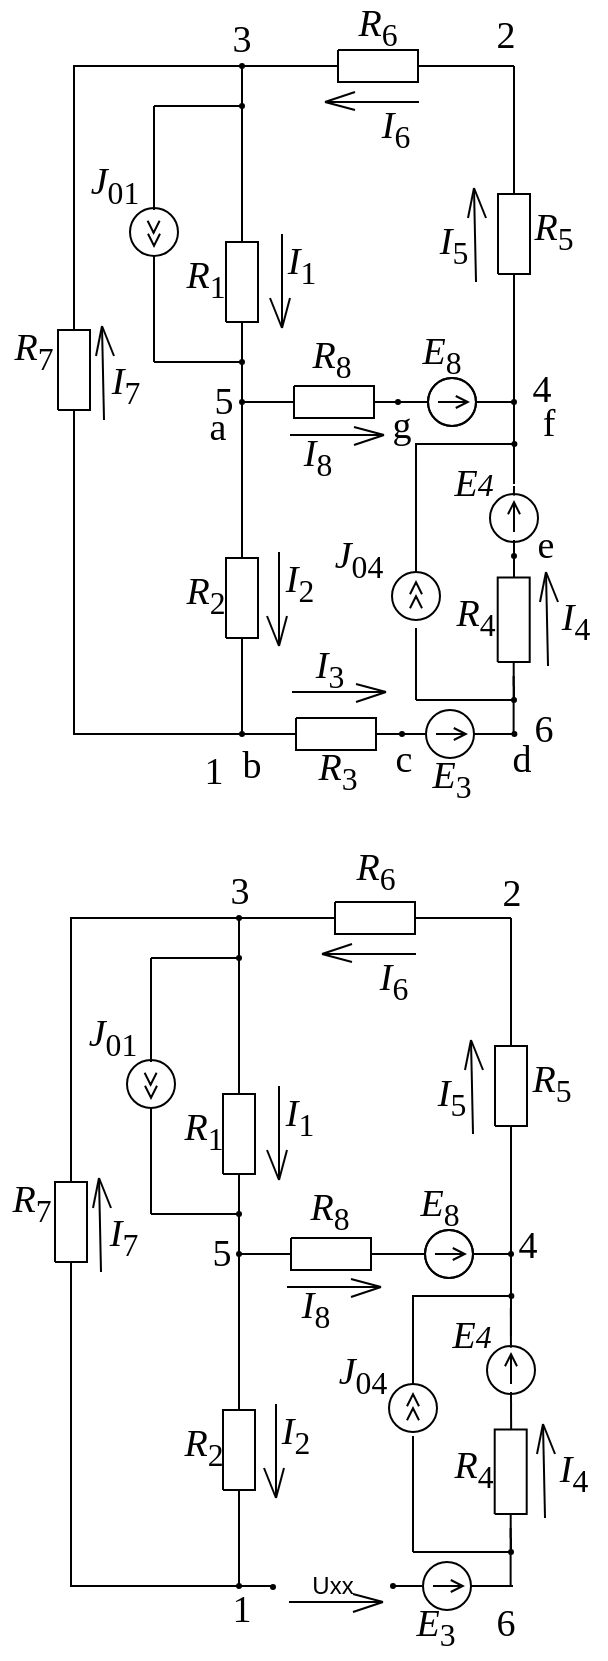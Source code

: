 <mxfile version="14.1.1" type="device"><diagram name="Страница-1" id="Страница-1"><mxGraphModel dx="1065" dy="436" grid="1" gridSize="10" guides="1" tooltips="1" connect="1" arrows="1" fold="1" page="1" pageScale="1" pageWidth="850" pageHeight="1100" math="0" shadow="0"><root><mxCell id="0"/><mxCell id="1" parent="0"/><mxCell id="91" style="vsdxID=763;rotation=90;fillColor=none;gradientColor=none;labelBackgroundColor=none;rounded=0;strokeColor=none;html=1;whiteSpace=wrap;" parent="1" vertex="1"><mxGeometry x="281" y="424" width="24" height="59" as="geometry"/></mxCell><mxCell id="92" style="vsdxID=764;rotation=90;fillColor=none;gradientColor=none;labelBackgroundColor=none;rounded=0;strokeColor=none;html=1;whiteSpace=wrap;" parent="91" vertex="1"><mxGeometry x="3" y="3" width="24" height="54" as="geometry"/></mxCell><mxCell id="93" style="vsdxID=765;rotation=90;fillColor=none;gradientColor=none;shape=stencil(vVHLDsIgEPwajiQI6RfU+h8bu22JCGRB2/69kG1iazx58DazM/vIjjBtmiCi0CplCjecbZ8nYc5Ca+snJJsLEqYTph0C4Ujh4XvmEaqzont41gkL96naodXKrGF6YSfQtUi0OXXDVlqPfJNP6usotUhYbJIUMmQb/GGrAxpRljVycDBuc1hKM2LclX8/7H9nFfB+82Cd45T2+mcspcSRmu4F);labelBackgroundColor=none;rounded=0;html=1;whiteSpace=wrap;" parent="92" vertex="1"><mxGeometry x="1" y="15" width="24" height="24" as="geometry"/></mxCell><mxCell id="94" style="vsdxID=766;edgeStyle=none;startArrow=none;endArrow=none;startSize=5;endSize=5;spacingTop=0;spacingBottom=0;spacingLeft=0;spacingRight=0;verticalAlign=middle;html=1;labelBackgroundColor=#ffffff;rounded=0;" parent="92" edge="1"><mxGeometry x="39" y="15" relative="1" as="geometry"><Array as="points"/><mxPoint x="46" y="27" as="sourcePoint"/><mxPoint x="25" y="27" as="targetPoint"/></mxGeometry></mxCell><mxCell id="1644" parent="91" vertex="1"><mxGeometry x="5" y="30" as="geometry"/></mxCell><mxCell id="1645" parent="91" vertex="1"><mxGeometry x="-7" y="30" as="geometry"/></mxCell><mxCell id="1646" style="vsdxID=768;edgeStyle=none;startArrow=none;endArrow=none;startSize=5;endSize=5;spacingTop=0;spacingBottom=0;spacingLeft=0;spacingRight=0;verticalAlign=middle;html=1;labelBackgroundColor=#ffffff;rounded=0;exitX=0.502;exitY=1.019;exitDx=0;exitDy=0;exitPerimeter=0;" parent="91" source="93" edge="1"><mxGeometry relative="1" as="geometry"><Array as="points"/><mxPoint x="-12" y="-2" as="sourcePoint"/><mxPoint x="-11" y="30" as="targetPoint"/></mxGeometry></mxCell><mxCell id="1768" style="vsdxID=767;edgeStyle=none;startArrow=open;endArrow=none;startSize=5;endSize=5;spacingTop=0;spacingBottom=0;spacingLeft=0;spacingRight=0;verticalAlign=middle;html=1;labelBackgroundColor=#ffffff;rounded=0;" parent="91" edge="1"><mxGeometry relative="1" as="geometry"><Array as="points"/><mxPoint x="25" y="30" as="sourcePoint"/><mxPoint x="9" y="30" as="targetPoint"/></mxGeometry></mxCell><mxCell id="95" style="vsdxID=769;fillColor=none;gradientColor=none;labelBackgroundColor=none;rounded=0;strokeColor=none;html=1;whiteSpace=wrap;" parent="1" vertex="1"><mxGeometry x="208" y="446" width="64" height="16" as="geometry"/></mxCell><mxCell id="96" style="vsdxID=770;fillColor=none;gradientColor=none;shape=stencil(nZBRDoQgDERP03+WHsHFe5iISyOCQdT19kIaIxq//Jtp3zTpAFaTaUYNUkwx+F6v1EYD+AUpyRkdKCYFqACrzgf9C352LfuxyWRWg1/yhT/nRE5IsZWuZtCSK8CPeI0e/hF+jV7AJM4PO7KWCyr390bSiNtEtQM=);labelBackgroundColor=none;rounded=0;html=1;whiteSpace=wrap;" parent="95" vertex="1"><mxGeometry x="12" width="40" height="16" as="geometry"/></mxCell><mxCell id="97" style="vsdxID=771;edgeStyle=none;startArrow=none;endArrow=none;startSize=5;endSize=5;spacingTop=0;spacingBottom=0;spacingLeft=0;spacingRight=0;verticalAlign=middle;html=1;labelBackgroundColor=#ffffff;rounded=0;" parent="95" edge="1"><mxGeometry relative="1" as="geometry"><Array as="points"/><mxPoint x="12" y="8" as="sourcePoint"/><mxPoint y="8" as="targetPoint"/></mxGeometry></mxCell><mxCell id="98" style="vsdxID=772;edgeStyle=none;startArrow=none;endArrow=none;startSize=5;endSize=5;spacingTop=0;spacingBottom=0;spacingLeft=0;spacingRight=0;verticalAlign=middle;html=1;labelBackgroundColor=#ffffff;rounded=0;" parent="95" edge="1"><mxGeometry relative="1" as="geometry"><mxPoint as="offset"/><Array as="points"/><mxPoint x="52" y="8" as="sourcePoint"/><mxPoint x="64" y="8" as="targetPoint"/></mxGeometry></mxCell><mxCell id="99" style="vsdxID=774;rotation=270;fillColor=none;gradientColor=none;labelBackgroundColor=none;rounded=0;strokeColor=none;html=1;whiteSpace=wrap;" parent="1" vertex="1"><mxGeometry x="161" y="378" width="64" height="16" as="geometry"/></mxCell><mxCell id="100" style="vsdxID=775;rotation=270;fillColor=none;gradientColor=none;shape=stencil(nZBRDoQgDERP03+WHsHFe5iISyOCQdT19kIaIxq//Jtp3zTpAFaTaUYNUkwx+F6v1EYD+AUpyRkdKCYFqACrzgf9C352LfuxyWRWg1/yhT/nRE5IsZWuZtCSK8CPeI0e/hF+jV7AJM4PO7KWCyr390bSiNtEtQM=);labelBackgroundColor=none;rounded=0;html=1;whiteSpace=wrap;" parent="99" vertex="1"><mxGeometry x="12" width="40" height="16" as="geometry"/></mxCell><mxCell id="101" style="vsdxID=776;edgeStyle=none;startArrow=none;endArrow=none;startSize=5;endSize=5;spacingTop=0;spacingBottom=0;spacingLeft=0;spacingRight=0;verticalAlign=middle;html=1;labelBackgroundColor=#ffffff;rounded=0;" parent="99" edge="1"><mxGeometry x="24" y="40" relative="1" as="geometry"><Array as="points"/><mxPoint x="32" y="28" as="sourcePoint"/><mxPoint x="32" y="40" as="targetPoint"/></mxGeometry></mxCell><mxCell id="102" style="vsdxID=777;edgeStyle=none;startArrow=none;endArrow=none;startSize=5;endSize=5;spacingTop=0;spacingBottom=0;spacingLeft=0;spacingRight=0;verticalAlign=middle;html=1;labelBackgroundColor=#ffffff;rounded=0;" parent="99" edge="1"><mxGeometry x="24" y="40" relative="1" as="geometry"><mxPoint as="offset"/><Array as="points"/><mxPoint x="32" y="-12" as="sourcePoint"/><mxPoint x="32" y="-24" as="targetPoint"/></mxGeometry></mxCell><mxCell id="107" style="vsdxID=789;rotation=270;fillColor=none;gradientColor=none;labelBackgroundColor=none;rounded=0;strokeColor=none;html=1;whiteSpace=wrap;" parent="1" vertex="1"><mxGeometry x="297" y="196" width="64" height="16" as="geometry"/></mxCell><mxCell id="108" style="vsdxID=790;rotation=270;fillColor=none;gradientColor=none;shape=stencil(nZBRDoQgDERP03+WHsHFe5iISyOCQdT19kIaIxq//Jtp3zTpAFaTaUYNUkwx+F6v1EYD+AUpyRkdKCYFqACrzgf9C352LfuxyWRWg1/yhT/nRE5IsZWuZtCSK8CPeI0e/hF+jV7AJM4PO7KWCyr390bSiNtEtQM=);labelBackgroundColor=none;rounded=0;html=1;whiteSpace=wrap;" parent="107" vertex="1"><mxGeometry x="12" width="40" height="16" as="geometry"/></mxCell><mxCell id="109" style="vsdxID=791;edgeStyle=none;startArrow=none;endArrow=none;startSize=5;endSize=5;spacingTop=0;spacingBottom=0;spacingLeft=0;spacingRight=0;verticalAlign=middle;html=1;labelBackgroundColor=#ffffff;rounded=0;" parent="107" edge="1"><mxGeometry x="24" y="40" relative="1" as="geometry"><Array as="points"/><mxPoint x="32" y="28" as="sourcePoint"/><mxPoint x="32" y="40" as="targetPoint"/></mxGeometry></mxCell><mxCell id="110" style="vsdxID=792;edgeStyle=none;startArrow=none;endArrow=none;startSize=5;endSize=5;spacingTop=0;spacingBottom=0;spacingLeft=0;spacingRight=0;verticalAlign=middle;html=1;labelBackgroundColor=#ffffff;rounded=0;" parent="107" edge="1"><mxGeometry x="24" y="40" relative="1" as="geometry"><mxPoint as="offset"/><Array as="points"/><mxPoint x="32" y="-12" as="sourcePoint"/><mxPoint x="32" y="-24" as="targetPoint"/></mxGeometry></mxCell><mxCell id="115" style="vsdxID=800;fillColor=none;gradientColor=none;labelBackgroundColor=none;rounded=0;strokeColor=none;html=1;whiteSpace=wrap;" parent="1" vertex="1"><mxGeometry x="207" y="280" width="64" height="16" as="geometry"/></mxCell><mxCell id="116" style="vsdxID=801;fillColor=none;gradientColor=none;shape=stencil(nZBRDoQgDERP03+WHsHFe5iISyOCQdT19kIaIxq//Jtp3zTpAFaTaUYNUkwx+F6v1EYD+AUpyRkdKCYFqACrzgf9C352LfuxyWRWg1/yhT/nRE5IsZWuZtCSK8CPeI0e/hF+jV7AJM4PO7KWCyr390bSiNtEtQM=);labelBackgroundColor=none;rounded=0;html=1;whiteSpace=wrap;" parent="115" vertex="1"><mxGeometry x="12" width="40" height="16" as="geometry"/></mxCell><mxCell id="117" style="vsdxID=802;edgeStyle=none;startArrow=none;endArrow=none;startSize=5;endSize=5;spacingTop=0;spacingBottom=0;spacingLeft=0;spacingRight=0;verticalAlign=middle;html=1;labelBackgroundColor=#ffffff;rounded=0;" parent="115" edge="1"><mxGeometry relative="1" as="geometry"><Array as="points"/><mxPoint x="12" y="8" as="sourcePoint"/><mxPoint y="8" as="targetPoint"/></mxGeometry></mxCell><mxCell id="118" style="vsdxID=803;edgeStyle=none;startArrow=none;endArrow=none;startSize=5;endSize=5;spacingTop=0;spacingBottom=0;spacingLeft=0;spacingRight=0;verticalAlign=middle;html=1;labelBackgroundColor=#ffffff;rounded=0;" parent="115" edge="1"><mxGeometry relative="1" as="geometry"><mxPoint as="offset"/><Array as="points"/><mxPoint x="52" y="8" as="sourcePoint"/><mxPoint x="64" y="8" as="targetPoint"/></mxGeometry></mxCell><mxCell id="119" style="vsdxID=806;fillColor=none;gradientColor=none;labelBackgroundColor=none;rounded=0;strokeColor=none;html=1;whiteSpace=wrap;" parent="1" vertex="1"><mxGeometry x="229" y="112" width="64" height="16" as="geometry"/></mxCell><mxCell id="120" style="vsdxID=807;fillColor=none;gradientColor=none;shape=stencil(nZBRDoQgDERP03+WHsHFe5iISyOCQdT19kIaIxq//Jtp3zTpAFaTaUYNUkwx+F6v1EYD+AUpyRkdKCYFqACrzgf9C352LfuxyWRWg1/yhT/nRE5IsZWuZtCSK8CPeI0e/hF+jV7AJM4PO7KWCyr390bSiNtEtQM=);labelBackgroundColor=none;rounded=0;html=1;whiteSpace=wrap;" parent="119" vertex="1"><mxGeometry x="12" width="40" height="16" as="geometry"/></mxCell><mxCell id="121" style="vsdxID=808;edgeStyle=none;startArrow=none;endArrow=none;startSize=5;endSize=5;spacingTop=0;spacingBottom=0;spacingLeft=0;spacingRight=0;verticalAlign=middle;html=1;labelBackgroundColor=#ffffff;rounded=0;" parent="119" edge="1"><mxGeometry relative="1" as="geometry"><Array as="points"/><mxPoint x="12" y="8" as="sourcePoint"/><mxPoint x="4" y="8" as="targetPoint"/></mxGeometry></mxCell><mxCell id="122" style="vsdxID=809;edgeStyle=none;startArrow=none;endArrow=none;startSize=5;endSize=5;spacingTop=0;spacingBottom=0;spacingLeft=0;spacingRight=0;verticalAlign=middle;html=1;labelBackgroundColor=#ffffff;rounded=0;" parent="119" edge="1"><mxGeometry relative="1" as="geometry"><mxPoint as="offset"/><Array as="points"/><mxPoint x="52" y="8" as="sourcePoint"/><mxPoint x="64" y="8" as="targetPoint"/></mxGeometry></mxCell><mxCell id="123" style="vsdxID=810;rotation=270;fillColor=none;gradientColor=none;labelBackgroundColor=none;rounded=0;strokeColor=none;html=1;whiteSpace=wrap;" parent="1" vertex="1"><mxGeometry x="161" y="220" width="64" height="16" as="geometry"/></mxCell><mxCell id="124" style="vsdxID=811;rotation=270;fillColor=none;gradientColor=none;shape=stencil(nZBRDoQgDERP03+WHsHFe5iISyOCQdT19kIaIxq//Jtp3zTpAFaTaUYNUkwx+F6v1EYD+AUpyRkdKCYFqACrzgf9C352LfuxyWRWg1/yhT/nRE5IsZWuZtCSK8CPeI0e/hF+jV7AJM4PO7KWCyr390bSiNtEtQM=);labelBackgroundColor=none;rounded=0;html=1;whiteSpace=wrap;" parent="123" vertex="1"><mxGeometry x="12" width="40" height="16" as="geometry"/></mxCell><mxCell id="125" style="vsdxID=812;edgeStyle=none;startArrow=none;endArrow=none;startSize=5;endSize=5;spacingTop=0;spacingBottom=0;spacingLeft=0;spacingRight=0;verticalAlign=middle;html=1;labelBackgroundColor=#ffffff;rounded=0;" parent="123" edge="1"><mxGeometry x="24" y="40" relative="1" as="geometry"><Array as="points"/><mxPoint x="32" y="28" as="sourcePoint"/><mxPoint x="32" y="40" as="targetPoint"/></mxGeometry></mxCell><mxCell id="126" style="vsdxID=813;edgeStyle=none;startArrow=none;endArrow=none;startSize=5;endSize=5;spacingTop=0;spacingBottom=0;spacingLeft=0;spacingRight=0;verticalAlign=middle;html=1;labelBackgroundColor=#ffffff;rounded=0;" parent="123" edge="1"><mxGeometry x="24" y="40" relative="1" as="geometry"><mxPoint as="offset"/><Array as="points"/><mxPoint x="32" y="-12" as="sourcePoint"/><mxPoint x="32" y="-24" as="targetPoint"/></mxGeometry></mxCell><mxCell id="1775" style="vsdxID=824;edgeStyle=none;startArrow=none;endArrow=none;startSize=5;endSize=5;spacingTop=0;spacingBottom=0;spacingLeft=0;spacingRight=0;verticalAlign=middle;html=1;labelBackgroundColor=#ffffff;rounded=0;" parent="1" edge="1"><mxGeometry relative="1" as="geometry"><Array as="points"/><mxPoint x="193" y="140" as="sourcePoint"/><mxPoint x="149" y="140" as="targetPoint"/></mxGeometry></mxCell><mxCell id="1774" style="vsdxID=823;edgeStyle=none;startArrow=none;endArrow=none;startSize=5;endSize=5;spacingTop=0;spacingBottom=0;spacingLeft=0;spacingRight=0;verticalAlign=middle;html=1;labelBackgroundColor=#ffffff;rounded=0;" parent="1" edge="1"><mxGeometry relative="1" as="geometry"><Array as="points"/><mxPoint x="193" y="268" as="sourcePoint"/><mxPoint x="149" y="268" as="targetPoint"/></mxGeometry></mxCell><mxCell id="131" style="vsdxID=820;fillColor=#FFFFFF;gradientColor=none;shape=stencil(fY9LDoAgDERP0z3SI/i5BwkoRAWC+Lu9kMZojLqbad9MWsBy0sIr4GyKwfVqNTJqwAo4N1arYGJSgDVg2bqguuBmK8l7kcmsRrfkho1yLCc428kVjHxD6GDsJ/oDni2vaBLXLfTGffe8O43oZ6wP);labelBackgroundColor=#ffffff;rounded=0;html=1;whiteSpace=wrap;" parent="1" vertex="1"><mxGeometry x="193" y="120" width="40" height="80" as="geometry"/></mxCell><mxCell id="132" style="vsdxID=825;rotation=180;fillColor=none;gradientColor=none;labelBackgroundColor=none;rounded=0;strokeColor=none;html=1;whiteSpace=wrap;" parent="1" vertex="1"><mxGeometry x="137" y="170" width="24" height="59" as="geometry"/></mxCell><mxCell id="133" style="vsdxID=826;rotation=180;fillColor=none;gradientColor=none;labelBackgroundColor=none;rounded=0;strokeColor=none;html=1;whiteSpace=wrap;" parent="132" vertex="1"><mxGeometry y="5" width="24" height="54" as="geometry"/></mxCell><mxCell id="134" style="vsdxID=827;rotation=180;fillColor=none;gradientColor=none;shape=stencil(vVHLDsIgEPwajiQI6RfU+h8bu22JCGRB2/69kG1iazx58DazM/vIjjBtmiCi0CplCjecbZ8nYc5Ca+snJJsLEqYTph0C4Ujh4XvmEaqzont41gkL96naodXKrGF6YSfQtUi0OXXDVlqPfJNP6usotUhYbJIUMmQb/GGrAxpRljVycDBuc1hKM2LclX8/7H9nFfB+82Cd45T2+mcspcSRmu4F);labelBackgroundColor=none;rounded=0;html=1;whiteSpace=wrap;" parent="133" vertex="1"><mxGeometry y="16" width="24" height="24" as="geometry"/></mxCell><mxCell id="135" style="vsdxID=828;edgeStyle=none;startArrow=none;endArrow=none;startSize=5;endSize=5;spacingTop=0;spacingBottom=0;spacingLeft=0;spacingRight=0;verticalAlign=middle;html=1;labelBackgroundColor=#ffffff;rounded=0;" parent="133" edge="1"><mxGeometry x="24" y="54" relative="1" as="geometry"><Array as="points"/><mxPoint x="12" y="69" as="sourcePoint"/><mxPoint x="12" y="40" as="targetPoint"/></mxGeometry></mxCell><mxCell id="mmh5sGoT-x0nZPz2_JuN-1905" style="vsdxID=829;edgeStyle=none;startArrow=open;endArrow=none;startSize=5;endSize=5;spacingTop=0;spacingBottom=0;spacingLeft=0;spacingRight=0;verticalAlign=middle;html=1;labelBackgroundColor=#ffffff;rounded=0;" parent="133" edge="1"><mxGeometry relative="1" as="geometry"><Array as="points"/><mxPoint x="11.8" y="29.5" as="sourcePoint"/><mxPoint x="11.8" y="28.5" as="targetPoint"/></mxGeometry></mxCell><mxCell id="1776" style="vsdxID=829;edgeStyle=none;startArrow=open;endArrow=none;startSize=5;endSize=5;spacingTop=0;spacingBottom=0;spacingLeft=0;spacingRight=0;verticalAlign=middle;html=1;labelBackgroundColor=#ffffff;rounded=0;" parent="132" edge="1"><mxGeometry relative="1" as="geometry"><Array as="points"/><mxPoint x="12" y="41" as="sourcePoint"/><mxPoint x="12" y="40" as="targetPoint"/></mxGeometry></mxCell><mxCell id="1777" style="vsdxID=830;edgeStyle=none;startArrow=none;endArrow=none;startSize=5;endSize=5;spacingTop=0;spacingBottom=0;spacingLeft=0;spacingRight=0;verticalAlign=middle;html=1;labelBackgroundColor=#ffffff;rounded=0;" parent="132" edge="1"><mxGeometry relative="1" as="geometry"><Array as="points"/><mxPoint x="12" y="22" as="sourcePoint"/><mxPoint x="12" y="-6" as="targetPoint"/></mxGeometry></mxCell><mxCell id="1778" style="vsdxID=831;edgeStyle=none;startArrow=open;endArrow=none;startSize=5;endSize=5;spacingTop=0;spacingBottom=0;spacingLeft=0;spacingRight=0;verticalAlign=middle;html=1;labelBackgroundColor=#ffffff;rounded=0;" parent="132" edge="1"><mxGeometry relative="1" as="geometry"><Array as="points"/><mxPoint x="12" y="34" as="sourcePoint"/><mxPoint x="12" y="34" as="targetPoint"/></mxGeometry></mxCell><mxCell id="136" style="vsdxID=834;rotation=270;fillColor=none;gradientColor=none;labelBackgroundColor=none;rounded=0;strokeColor=none;html=1;whiteSpace=wrap;" parent="1" vertex="1"><mxGeometry x="77" y="264" width="64" height="16" as="geometry"/></mxCell><mxCell id="137" style="vsdxID=835;rotation=270;fillColor=none;gradientColor=none;shape=stencil(nZBRDoQgDERP03+WHsHFe5iISyOCQdT19kIaIxq//Jtp3zTpAFaTaUYNUkwx+F6v1EYD+AUpyRkdKCYFqACrzgf9C352LfuxyWRWg1/yhT/nRE5IsZWuZtCSK8CPeI0e/hF+jV7AJM4PO7KWCyr390bSiNtEtQM=);labelBackgroundColor=none;rounded=0;html=1;whiteSpace=wrap;" parent="136" vertex="1"><mxGeometry x="12" width="40" height="16" as="geometry"/></mxCell><mxCell id="138" style="vsdxID=836;edgeStyle=none;startArrow=none;endArrow=none;startSize=5;endSize=5;spacingTop=0;spacingBottom=0;spacingLeft=0;spacingRight=0;verticalAlign=middle;html=1;labelBackgroundColor=#ffffff;rounded=0;" parent="136" edge="1"><mxGeometry x="24" y="40" relative="1" as="geometry"><Array as="points"/><mxPoint x="32" y="28" as="sourcePoint"/><mxPoint x="32" y="40" as="targetPoint"/></mxGeometry></mxCell><mxCell id="139" style="vsdxID=837;edgeStyle=none;startArrow=none;endArrow=none;startSize=5;endSize=5;spacingTop=0;spacingBottom=0;spacingLeft=0;spacingRight=0;verticalAlign=middle;html=1;labelBackgroundColor=#ffffff;rounded=0;" parent="136" edge="1"><mxGeometry x="24" y="40" relative="1" as="geometry"><mxPoint as="offset"/><Array as="points"/><mxPoint x="32" y="-12" as="sourcePoint"/><mxPoint x="32" y="-24" as="targetPoint"/></mxGeometry></mxCell><mxCell id="140" style="vsdxID=838;fillColor=#FFFFFF;gradientColor=none;shape=stencil(fY9LDoAgDERP0z3SIyjeg0QUooJB/N1eSGMkJrib6bxpWsB61XJRwNkavBvVYbqgARvg3FitvAlRAQrAundeDd5ttiO/yEQmNbs9bTipx1KDsyt3LYGTsUWwYj/oExbgKN5r6JE8+14eR/Q1ihs=);labelBackgroundColor=#ffffff;rounded=0;html=1;whiteSpace=wrap;" parent="1" vertex="1"><mxGeometry x="109" y="300" width="84" height="154" as="geometry"/></mxCell><mxCell id="141" style="vsdxID=839;fillColor=#FFFFFF;gradientColor=none;shape=stencil(nY9LDoAgDERP0z3SI/i5BwkoRAUC+Lu9kGo0Lt3NtK/tFLCOWngFnMUU3Kg2I5MGbIBzY7UKJmUF2ALWvQtqCG6xkrwXhSxqdmvZsNNcxViZ4ewgT64jdDL2hf4E7wsXmsWThd549765c4l+xvYE);labelBackgroundColor=#ffffff;rounded=0;html=1;whiteSpace=wrap;" parent="1" vertex="1"><mxGeometry x="109" y="120" width="84" height="120" as="geometry"/></mxCell><mxCell id="142" style="vsdxID=840;fillColor=#000000;gradientColor=none;shape=stencil(vVHLDsIgEPwajiQI6RfU+h8bu22JCGRB2/69kG1iazx58DazM/vIjjBtmiCi0CplCjecbZ8nYc5Ca+snJJsLEqYTph0C4Ujh4XvmEaqzont41gkL96naodXKrGF6YSfQtUi0OXXDVlqPfJNP6usotUhYbJIUMmQb/GGrAxpRljVycDBuc1hKM2LclX8/7H9nFfB+82Cd45T2+mcspcSRmu4F);labelBackgroundColor=none;rounded=0;html=1;whiteSpace=wrap;" parent="1" vertex="1"><mxGeometry x="192" y="139" width="2" height="2" as="geometry"/></mxCell><mxCell id="143" style="vsdxID=841;fillColor=#000000;gradientColor=none;shape=stencil(vVHLDsIgEPwajiQI6RfU+h8bu22JCGRB2/69kG1iazx58DazM/vIjjBtmiCi0CplCjecbZ8nYc5Ca+snJJsLEqYTph0C4Ujh4XvmEaqzont41gkL96naodXKrGF6YSfQtUi0OXXDVlqPfJNP6usotUhYbJIUMmQb/GGrAxpRljVycDBuc1hKM2LclX8/7H9nFfB+82Cd45T2+mcspcSRmu4F);labelBackgroundColor=none;rounded=0;html=1;whiteSpace=wrap;" parent="1" vertex="1"><mxGeometry x="192" y="119" width="2" height="2" as="geometry"/></mxCell><mxCell id="144" style="vsdxID=842;fillColor=#000000;gradientColor=none;shape=stencil(vVHLDsIgEPwajiQI6RfU+h8bu22JCGRB2/69kG1iazx58DazM/vIjjBtmiCi0CplCjecbZ8nYc5Ca+snJJsLEqYTph0C4Ujh4XvmEaqzont41gkL96naodXKrGF6YSfQtUi0OXXDVlqPfJNP6usotUhYbJIUMmQb/GGrAxpRljVycDBuc1hKM2LclX8/7H9nFfB+82Cd45T2+mcspcSRmu4F);labelBackgroundColor=none;rounded=0;html=1;whiteSpace=wrap;" parent="1" vertex="1"><mxGeometry x="192" y="267" width="2" height="2" as="geometry"/></mxCell><mxCell id="145" style="vsdxID=843;fillColor=#000000;gradientColor=none;shape=stencil(vVHLDsIgEPwajiQI6RfU+h8bu22JCGRB2/69kG1iazx58DazM/vIjjBtmiCi0CplCjecbZ8nYc5Ca+snJJsLEqYTph0C4Ujh4XvmEaqzont41gkL96naodXKrGF6YSfQtUi0OXXDVlqPfJNP6usotUhYbJIUMmQb/GGrAxpRljVycDBuc1hKM2LclX8/7H9nFfB+82Cd45T2+mcspcSRmu4F);labelBackgroundColor=none;rounded=0;html=1;whiteSpace=wrap;" parent="1" vertex="1"><mxGeometry x="192" y="287" width="2" height="2" as="geometry"/></mxCell><mxCell id="148" style="vsdxID=846;fillColor=#000000;gradientColor=none;shape=stencil(vVHLDsIgEPwajiQI6RfU+h8bu22JCGRB2/69kG1iazx58DazM/vIjjBtmiCi0CplCjecbZ8nYc5Ca+snJJsLEqYTph0C4Ujh4XvmEaqzont41gkL96naodXKrGF6YSfQtUi0OXXDVlqPfJNP6usotUhYbJIUMmQb/GGrAxpRljVycDBuc1hKM2LclX8/7H9nFfB+82Cd45T2+mcspcSRmu4F);labelBackgroundColor=none;rounded=0;html=1;whiteSpace=wrap;" parent="1" vertex="1"><mxGeometry x="192" y="453" width="2" height="2" as="geometry"/></mxCell><mxCell id="149" style="vsdxID=847;fillColor=#000000;gradientColor=none;shape=stencil(vVHLDsIgEPwajiQI6RfU+h8bu22JCGRB2/69kG1iazx58DazM/vIjjBtmiCi0CplCjecbZ8nYc5Ca+snJJsLEqYTph0C4Ujh4XvmEaqzont41gkL96naodXKrGF6YSfQtUi0OXXDVlqPfJNP6usotUhYbJIUMmQb/GGrAxpRljVycDBuc1hKM2LclX8/7H9nFfB+82Cd45T2+mcspcSRmu4F);labelBackgroundColor=none;rounded=0;html=1;whiteSpace=wrap;" parent="1" vertex="1"><mxGeometry x="328" y="287" width="2" height="2" as="geometry"/></mxCell><mxCell id="150" value="&lt;font style=&quot;font-size: 19px ; font-family: &amp;#34;times new roman&amp;#34; ; color: #000000 ; direction: ltr ; letter-spacing: 0px ; line-height: 120% ; opacity: 1&quot;&gt;3&lt;br&gt;&lt;/font&gt;" style="verticalAlign=middle;align=center;vsdxID=848;fillColor=none;gradientColor=none;shape=stencil(nZBLDoAgDERP0z3SIyjew0SURgSD+Lu9kMZoXLhwN9O+tukAlrNpJg1SzDH4QW/URgNYgZTkjA4UkwJUgGXng+6DX1zLfmoymdXo17xh5zmRJ6Q42BWCfc2oJfdAr+Yv+AP9Cb7OJ3H/2JG1HNGz/84klThPVCc=);strokeColor=none;labelBackgroundColor=none;rounded=0;html=1;whiteSpace=wrap;" parent="1" vertex="1"><mxGeometry x="178" y="93" width="30" height="28" as="geometry"/></mxCell><mxCell id="151" value="&lt;font style=&quot;font-size: 19px ; font-family: &amp;#34;times new roman&amp;#34; ; color: #000000 ; direction: ltr ; letter-spacing: 0px ; line-height: 120% ; opacity: 1&quot;&gt;5&lt;br&gt;&lt;/font&gt;" style="verticalAlign=middle;align=center;vsdxID=849;fillColor=none;gradientColor=none;shape=stencil(nZBLDoAgDERP0z3SIyjew0SURgSD+Lu9kMZoXLhwN9O+tukAlrNpJg1SzDH4QW/URgNYgZTkjA4UkwJUgGXng+6DX1zLfmoymdXo17xh5zmRJ6Q42BWCfc2oJfdAr+Yv+AP9Cb7OJ3H/2JG1HNGz/84klThPVCc=);strokeColor=none;labelBackgroundColor=none;rounded=0;html=1;whiteSpace=wrap;" parent="1" vertex="1"><mxGeometry x="169" y="274" width="30" height="28" as="geometry"/></mxCell><mxCell id="152" value="&lt;font style=&quot;font-size: 19px ; font-family: &amp;#34;times new roman&amp;#34; ; color: #000000 ; direction: ltr ; letter-spacing: 0px ; line-height: 120% ; opacity: 1&quot;&gt;b&lt;br&gt;&lt;/font&gt;" style="verticalAlign=middle;align=center;vsdxID=850;fillColor=none;gradientColor=none;shape=stencil(nZBLDoAgDERP0z3SIyjew0SURgSD+Lu9kMZoXLhwN9O+tukAlrNpJg1SzDH4QW/URgNYgZTkjA4UkwJUgGXng+6DX1zLfmoymdXo17xh5zmRJ6Q42BWCfc2oJfdAr+Yv+AP9Cb7OJ3H/2JG1HNGz/84klThPVCc=);strokeColor=none;labelBackgroundColor=none;rounded=0;html=1;whiteSpace=wrap;" parent="1" vertex="1"><mxGeometry x="183" y="456" width="30" height="28" as="geometry"/></mxCell><mxCell id="153" value="&lt;font style=&quot;font-size: 19px ; font-family: &amp;#34;times new roman&amp;#34; ; color: #000000 ; direction: ltr ; letter-spacing: 0px ; line-height: 120% ; opacity: 1&quot;&gt;d&lt;br&gt;&lt;/font&gt;" style="verticalAlign=middle;align=center;vsdxID=851;fillColor=none;gradientColor=none;shape=stencil(nZBLDoAgDERP0z3SIyjew0SURgSD+Lu9kMZoXLhwN9O+tukAlrNpJg1SzDH4QW/URgNYgZTkjA4UkwJUgGXng+6DX1zLfmoymdXo17xh5zmRJ6Q42BWCfc2oJfdAr+Yv+AP9Cb7OJ3H/2JG1HNGz/84klThPVCc=);strokeColor=none;labelBackgroundColor=none;rounded=0;html=1;whiteSpace=wrap;" parent="1" vertex="1"><mxGeometry x="318" y="453" width="30" height="28" as="geometry"/></mxCell><mxCell id="155" value="&lt;font style=&quot;font-size: 19px ; font-family: &amp;#34;times new roman&amp;#34; ; color: #000000 ; direction: ltr ; letter-spacing: 0px ; line-height: 120% ; opacity: 1&quot;&gt;2&lt;br&gt;&lt;/font&gt;" style="verticalAlign=middle;align=center;vsdxID=853;fillColor=none;gradientColor=none;shape=stencil(nZBLDoAgDERP0z3SIyjew0SURgSD+Lu9kMZoXLhwN9O+tukAlrNpJg1SzDH4QW/URgNYgZTkjA4UkwJUgGXng+6DX1zLfmoymdXo17xh5zmRJ6Q42BWCfc2oJfdAr+Yv+AP9Cb7OJ3H/2JG1HNGz/84klThPVCc=);strokeColor=none;labelBackgroundColor=none;rounded=0;html=1;whiteSpace=wrap;" parent="1" vertex="1"><mxGeometry x="310" y="91" width="30" height="28" as="geometry"/></mxCell><mxCell id="156" value="&lt;font style=&quot;font-size:19px;font-family:Times New Roman;color:#000000;direction:ltr;letter-spacing:0px;line-height:120%;opacity:1&quot;&gt;&lt;i&gt;R&lt;/i&gt;&lt;/font&gt;&lt;font style=&quot;font-size:19px;font-family:Times New Roman;color:#000000;direction:ltr;letter-spacing:0px;line-height:120%;opacity:1&quot;&gt;&lt;sub&gt;1&lt;/sub&gt;&lt;/font&gt;&lt;font style=&quot;font-size:19px;font-family:Times New Roman;color:#000000;direction:ltr;letter-spacing:0px;line-height:120%;opacity:1&quot;&gt;&lt;br/&gt;&lt;/font&gt;" style="verticalAlign=middle;align=center;vsdxID=854;fillColor=none;gradientColor=none;shape=stencil(nZBLDoAgDERP0z3SIyjew0SURgSD+Lu9kMZoXLhwN9O+tukAlrNpJg1SzDH4QW/URgNYgZTkjA4UkwJUgGXng+6DX1zLfmoymdXo17xh5zmRJ6Q42BWCfc2oJfdAr+Yv+AP9Cb7OJ3H/2JG1HNGz/84klThPVCc=);strokeColor=none;labelBackgroundColor=none;rounded=0;html=1;whiteSpace=wrap;" parent="1" vertex="1"><mxGeometry x="160" y="214" width="30" height="28" as="geometry"/></mxCell><mxCell id="157" value="&lt;font style=&quot;font-size:19px;font-family:Times New Roman;color:#000000;direction:ltr;letter-spacing:0px;line-height:120%;opacity:1&quot;&gt;&lt;i&gt;R&lt;/i&gt;&lt;/font&gt;&lt;font style=&quot;font-size:19px;font-family:Times New Roman;color:#000000;direction:ltr;letter-spacing:0px;line-height:120%;opacity:1&quot;&gt;&lt;sub&gt;2&lt;/sub&gt;&lt;/font&gt;&lt;font style=&quot;font-size:19px;font-family:Times New Roman;color:#000000;direction:ltr;letter-spacing:0px;line-height:120%;opacity:1&quot;&gt;&lt;br/&gt;&lt;/font&gt;" style="verticalAlign=middle;align=center;vsdxID=855;fillColor=none;gradientColor=none;shape=stencil(nZBLDoAgDERP0z3SIyjew0SURgSD+Lu9kMZoXLhwN9O+tukAlrNpJg1SzDH4QW/URgNYgZTkjA4UkwJUgGXng+6DX1zLfmoymdXo17xh5zmRJ6Q42BWCfc2oJfdAr+Yv+AP9Cb7OJ3H/2JG1HNGz/84klThPVCc=);strokeColor=none;labelBackgroundColor=none;rounded=0;html=1;whiteSpace=wrap;" parent="1" vertex="1"><mxGeometry x="160" y="372" width="30" height="28" as="geometry"/></mxCell><mxCell id="158" value="&lt;font style=&quot;font-size:19px;font-family:Times New Roman;color:#000000;direction:ltr;letter-spacing:0px;line-height:120%;opacity:1&quot;&gt;&lt;i&gt;R&lt;/i&gt;&lt;/font&gt;&lt;font style=&quot;font-size:19px;font-family:Times New Roman;color:#000000;direction:ltr;letter-spacing:0px;line-height:120%;opacity:1&quot;&gt;&lt;sub&gt;3&lt;/sub&gt;&lt;/font&gt;&lt;font style=&quot;font-size:19px;font-family:Times New Roman;color:#000000;direction:ltr;letter-spacing:0px;line-height:120%;opacity:1&quot;&gt;&lt;br/&gt;&lt;/font&gt;" style="verticalAlign=middle;align=center;vsdxID=856;fillColor=none;gradientColor=none;shape=stencil(nZBLDoAgDERP0z3SIyjew0SURgSD+Lu9kMZoXLhwN9O+tukAlrNpJg1SzDH4QW/URgNYgZTkjA4UkwJUgGXng+6DX1zLfmoymdXo17xh5zmRJ6Q42BWCfc2oJfdAr+Yv+AP9Cb7OJ3H/2JG1HNGz/84klThPVCc=);strokeColor=none;labelBackgroundColor=none;rounded=0;html=1;whiteSpace=wrap;" parent="1" vertex="1"><mxGeometry x="226" y="460" width="30" height="28" as="geometry"/></mxCell><mxCell id="160" value="&lt;font style=&quot;font-size:19px;font-family:Times New Roman;color:#000000;direction:ltr;letter-spacing:0px;line-height:120%;opacity:1&quot;&gt;&lt;i&gt;R&lt;/i&gt;&lt;/font&gt;&lt;font style=&quot;font-size:19px;font-family:Times New Roman;color:#000000;direction:ltr;letter-spacing:0px;line-height:120%;opacity:1&quot;&gt;&lt;sub&gt;5&lt;/sub&gt;&lt;/font&gt;&lt;font style=&quot;font-size:19px;font-family:Times New Roman;color:#000000;direction:ltr;letter-spacing:0px;line-height:120%;opacity:1&quot;&gt;&lt;br/&gt;&lt;/font&gt;" style="verticalAlign=middle;align=center;vsdxID=858;fillColor=none;gradientColor=none;shape=stencil(nZBLDoAgDERP0z3SIyjew0SURgSD+Lu9kMZoXLhwN9O+tukAlrNpJg1SzDH4QW/URgNYgZTkjA4UkwJUgGXng+6DX1zLfmoymdXo17xh5zmRJ6Q42BWCfc2oJfdAr+Yv+AP9Cb7OJ3H/2JG1HNGz/84klThPVCc=);strokeColor=none;labelBackgroundColor=none;rounded=0;html=1;whiteSpace=wrap;" parent="1" vertex="1"><mxGeometry x="334" y="190" width="30" height="28" as="geometry"/></mxCell><mxCell id="161" value="&lt;font style=&quot;font-size:19px;font-family:Times New Roman;color:#000000;direction:ltr;letter-spacing:0px;line-height:120%;opacity:1&quot;&gt;&lt;i&gt;R&lt;/i&gt;&lt;/font&gt;&lt;font style=&quot;font-size:19px;font-family:Times New Roman;color:#000000;direction:ltr;letter-spacing:0px;line-height:120%;opacity:1&quot;&gt;&lt;sub&gt;6&lt;/sub&gt;&lt;/font&gt;&lt;font style=&quot;font-size:19px;font-family:Times New Roman;color:#000000;direction:ltr;letter-spacing:0px;line-height:120%;opacity:1&quot;&gt;&lt;br/&gt;&lt;/font&gt;" style="verticalAlign=middle;align=center;vsdxID=859;fillColor=none;gradientColor=none;shape=stencil(nZBLDoAgDERP0z3SIyjew0SURgSD+Lu9kMZoXLhwN9O+tukAlrNpJg1SzDH4QW/URgNYgZTkjA4UkwJUgGXng+6DX1zLfmoymdXo17xh5zmRJ6Q42BWCfc2oJfdAr+Yv+AP9Cb7OJ3H/2JG1HNGz/84klThPVCc=);strokeColor=none;labelBackgroundColor=none;rounded=0;html=1;whiteSpace=wrap;" parent="1" vertex="1"><mxGeometry x="246" y="88" width="30" height="28" as="geometry"/></mxCell><mxCell id="162" value="&lt;font style=&quot;font-size:19px;font-family:Times New Roman;color:#000000;direction:ltr;letter-spacing:0px;line-height:120%;opacity:1&quot;&gt;&lt;i&gt;R&lt;/i&gt;&lt;/font&gt;&lt;font style=&quot;font-size:19px;font-family:Times New Roman;color:#000000;direction:ltr;letter-spacing:0px;line-height:120%;opacity:1&quot;&gt;&lt;sub&gt;7&lt;/sub&gt;&lt;/font&gt;&lt;font style=&quot;font-size:19px;font-family:Times New Roman;color:#000000;direction:ltr;letter-spacing:0px;line-height:120%;opacity:1&quot;&gt;&lt;br/&gt;&lt;/font&gt;" style="verticalAlign=middle;align=center;vsdxID=860;fillColor=none;gradientColor=none;shape=stencil(nZBLDoAgDERP0z3SIyjew0SURgSD+Lu9kMZoXLhwN9O+tukAlrNpJg1SzDH4QW/URgNYgZTkjA4UkwJUgGXng+6DX1zLfmoymdXo17xh5zmRJ6Q42BWCfc2oJfdAr+Yv+AP9Cb7OJ3H/2JG1HNGz/84klThPVCc=);strokeColor=none;labelBackgroundColor=none;rounded=0;html=1;whiteSpace=wrap;" parent="1" vertex="1"><mxGeometry x="74" y="250" width="30" height="28" as="geometry"/></mxCell><mxCell id="163" value="&lt;font style=&quot;font-size:19px;font-family:Times New Roman;color:#000000;direction:ltr;letter-spacing:0px;line-height:120%;opacity:1&quot;&gt;&lt;i&gt;R&lt;/i&gt;&lt;/font&gt;&lt;font style=&quot;font-size:19px;font-family:Times New Roman;color:#000000;direction:ltr;letter-spacing:0px;line-height:120%;opacity:1&quot;&gt;&lt;sub&gt;8&lt;/sub&gt;&lt;/font&gt;&lt;font style=&quot;font-size:19px;font-family:Times New Roman;color:#000000;direction:ltr;letter-spacing:0px;line-height:120%;opacity:1&quot;&gt;&lt;br/&gt;&lt;/font&gt;" style="verticalAlign=middle;align=center;vsdxID=861;fillColor=none;gradientColor=none;shape=stencil(nZBLDoAgDERP0z3SIyjew0SURgSD+Lu9kMZoXLhwN9O+tukAlrNpJg1SzDH4QW/URgNYgZTkjA4UkwJUgGXng+6DX1zLfmoymdXo17xh5zmRJ6Q42BWCfc2oJfdAr+Yv+AP9Cb7OJ3H/2JG1HNGz/84klThPVCc=);strokeColor=none;labelBackgroundColor=none;rounded=0;html=1;whiteSpace=wrap;" parent="1" vertex="1"><mxGeometry x="223" y="254" width="30" height="28" as="geometry"/></mxCell><mxCell id="164" value="&lt;font style=&quot;font-size:19px;font-family:Times New Roman;color:#000000;direction:ltr;letter-spacing:0px;line-height:120%;opacity:1&quot;&gt;&lt;i&gt;E&lt;/i&gt;&lt;/font&gt;&lt;font style=&quot;font-size:19px;font-family:Times New Roman;color:#000000;direction:ltr;letter-spacing:0px;line-height:120%;opacity:1&quot;&gt;&lt;sub&gt;3&lt;/sub&gt;&lt;/font&gt;&lt;font style=&quot;font-size:19px;font-family:Times New Roman;color:#000000;direction:ltr;letter-spacing:0px;line-height:120%;opacity:1&quot;&gt;&lt;br/&gt;&lt;/font&gt;" style="verticalAlign=middle;align=center;vsdxID=862;fillColor=none;gradientColor=none;shape=stencil(nZBLDoAgDERP0z3SIyjew0SURgSD+Lu9kMZoXLhwN9O+tukAlrNpJg1SzDH4QW/URgNYgZTkjA4UkwJUgGXng+6DX1zLfmoymdXo17xh5zmRJ6Q42BWCfc2oJfdAr+Yv+AP9Cb7OJ3H/2JG1HNGz/84klThPVCc=);strokeColor=none;labelBackgroundColor=none;rounded=0;html=1;whiteSpace=wrap;" parent="1" vertex="1"><mxGeometry x="283" y="464" width="30" height="28" as="geometry"/></mxCell><mxCell id="166" value="&lt;font style=&quot;font-size:19px;font-family:Times New Roman;color:#000000;direction:ltr;letter-spacing:0px;line-height:120%;opacity:1&quot;&gt;&lt;i&gt;J&lt;/i&gt;&lt;/font&gt;&lt;font style=&quot;font-size:19px;font-family:Times New Roman;color:#000000;direction:ltr;letter-spacing:0px;line-height:120%;opacity:1&quot;&gt;&lt;sub&gt;01&lt;/sub&gt;&lt;/font&gt;&lt;font style=&quot;font-size:19px;font-family:Times New Roman;color:#000000;direction:ltr;letter-spacing:0px;line-height:120%;opacity:1&quot;&gt;&lt;br/&gt;&lt;/font&gt;" style="verticalAlign=middle;align=center;vsdxID=864;fillColor=none;gradientColor=none;shape=stencil(nZBLDoAgDERP0z3SIyjew0SURgSD+Lu9kMZoXLhwN9O+tukAlrNpJg1SzDH4QW/URgNYgZTkjA4UkwJUgGXng+6DX1zLfmoymdXo17xh5zmRJ6Q42BWCfc2oJfdAr+Yv+AP9Cb7OJ3H/2JG1HNGz/84klThPVCc=);strokeColor=none;labelBackgroundColor=none;rounded=0;html=1;whiteSpace=wrap;" parent="1" vertex="1"><mxGeometry x="109" y="167" width="41" height="28" as="geometry"/></mxCell><mxCell id="1647" parent="1" vertex="1"><mxGeometry x="193" y="454" as="geometry"/></mxCell><mxCell id="1648" parent="1" vertex="1"><mxGeometry x="209" y="454" as="geometry"/></mxCell><mxCell id="1649" style="vsdxID=773;edgeStyle=none;startArrow=none;endArrow=none;startSize=5;endSize=5;spacingTop=0;spacingBottom=0;spacingLeft=0;spacingRight=0;verticalAlign=middle;html=1;labelBackgroundColor=#ffffff;rounded=0;" parent="1" source="1647" target="1648" edge="1"><mxGeometry relative="1" as="geometry"><mxPoint as="offset"/><Array as="points"/></mxGeometry></mxCell><mxCell id="1650" parent="1" vertex="1"><mxGeometry x="149" y="346" as="geometry"/></mxCell><mxCell id="1651" parent="1" vertex="1"><mxGeometry x="193" y="346" as="geometry"/></mxCell><mxCell id="1653" parent="1" vertex="1"><mxGeometry x="193" y="288" as="geometry"/></mxCell><mxCell id="1654" parent="1" vertex="1"><mxGeometry x="193" y="354" as="geometry"/></mxCell><mxCell id="1655" style="vsdxID=786;edgeStyle=none;startArrow=none;endArrow=none;startSize=5;endSize=5;spacingTop=0;spacingBottom=0;spacingLeft=0;spacingRight=0;verticalAlign=middle;html=1;labelBackgroundColor=#ffffff;rounded=0;" parent="1" source="1653" target="1654" edge="1"><mxGeometry relative="1" as="geometry"><Array as="points"><mxPoint x="193" y="288"/><mxPoint x="193" y="316"/></Array></mxGeometry></mxCell><mxCell id="1656" parent="1" vertex="1"><mxGeometry x="193" y="418" as="geometry"/></mxCell><mxCell id="1657" parent="1" vertex="1"><mxGeometry x="193" y="454" as="geometry"/></mxCell><mxCell id="1658" style="vsdxID=787;edgeStyle=none;startArrow=none;endArrow=none;startSize=5;endSize=5;spacingTop=0;spacingBottom=0;spacingLeft=0;spacingRight=0;verticalAlign=middle;html=1;labelBackgroundColor=#ffffff;rounded=0;" parent="1" source="1656" edge="1"><mxGeometry relative="1" as="geometry"><Array as="points"><mxPoint x="193" y="418"/><mxPoint x="193" y="446"/></Array><mxPoint x="193" y="454" as="targetPoint"/></mxGeometry></mxCell><mxCell id="1659" parent="1" vertex="1"><mxGeometry x="149" y="434" as="geometry"/></mxCell><mxCell id="1660" parent="1" vertex="1"><mxGeometry x="193" y="434" as="geometry"/></mxCell><mxCell id="1663" parent="1" vertex="1"><mxGeometry x="330" y="454" as="geometry"/></mxCell><mxCell id="1665" parent="1" vertex="1"><mxGeometry x="329" y="236" as="geometry"/></mxCell><mxCell id="1667" style="vsdxID=798;edgeStyle=none;startArrow=none;endArrow=none;startSize=5;endSize=5;spacingTop=0;spacingBottom=0;spacingLeft=0;spacingRight=0;verticalAlign=middle;html=1;labelBackgroundColor=#ffffff;rounded=0;" parent="1" edge="1"><mxGeometry relative="1" as="geometry"><Array as="points"><mxPoint x="329" y="233"/><mxPoint x="329" y="313"/><mxPoint x="329" y="320"/></Array><mxPoint x="329" y="233" as="sourcePoint"/><mxPoint x="329" y="313" as="targetPoint"/></mxGeometry></mxCell><mxCell id="1668" parent="1" vertex="1"><mxGeometry x="329" y="172" as="geometry"/></mxCell><mxCell id="1669" parent="1" vertex="1"><mxGeometry x="329" y="120" as="geometry"/></mxCell><mxCell id="1670" style="vsdxID=799;edgeStyle=none;startArrow=none;endArrow=none;startSize=5;endSize=5;spacingTop=0;spacingBottom=0;spacingLeft=0;spacingRight=0;verticalAlign=middle;html=1;labelBackgroundColor=#ffffff;rounded=0;" parent="1" source="1668" target="1669" edge="1"><mxGeometry relative="1" as="geometry"><Array as="points"><mxPoint x="329" y="172"/><mxPoint x="329" y="120"/></Array></mxGeometry></mxCell><mxCell id="1671" parent="1" vertex="1"><mxGeometry x="193" y="288" as="geometry"/></mxCell><mxCell id="1672" parent="1" vertex="1"><mxGeometry x="206" y="288" as="geometry"/></mxCell><mxCell id="1673" style="vsdxID=804;edgeStyle=none;startArrow=none;endArrow=none;startSize=5;endSize=5;spacingTop=0;spacingBottom=0;spacingLeft=0;spacingRight=0;verticalAlign=middle;html=1;labelBackgroundColor=#ffffff;rounded=0;" parent="1" source="1671" target="1672" edge="1"><mxGeometry relative="1" as="geometry"><Array as="points"><mxPoint x="193" y="288"/><mxPoint x="210" y="288"/></Array></mxGeometry></mxCell><mxCell id="1674" parent="1" vertex="1"><mxGeometry x="329" y="288" as="geometry"/></mxCell><mxCell id="1675" parent="1" vertex="1"><mxGeometry x="270" y="288" as="geometry"/></mxCell><mxCell id="1677" parent="1" vertex="1"><mxGeometry x="293" y="120" as="geometry"/></mxCell><mxCell id="1678" parent="1" vertex="1"><mxGeometry x="329" y="120" as="geometry"/></mxCell><mxCell id="1679" style="vsdxID=821;edgeStyle=none;startArrow=none;endArrow=none;startSize=5;endSize=5;spacingTop=0;spacingBottom=0;spacingLeft=0;spacingRight=0;verticalAlign=middle;html=1;labelBackgroundColor=#ffffff;rounded=0;" parent="1" source="1677" target="1678" edge="1"><mxGeometry relative="1" as="geometry"><Array as="points"><mxPoint x="293" y="120"/><mxPoint x="329" y="120"/></Array></mxGeometry></mxCell><mxCell id="1680" parent="1" vertex="1"><mxGeometry x="193" y="260" as="geometry"/></mxCell><mxCell id="1681" parent="1" vertex="1"><mxGeometry x="193" y="288" as="geometry"/></mxCell><mxCell id="1682" style="vsdxID=822;edgeStyle=none;startArrow=none;endArrow=none;startSize=5;endSize=5;spacingTop=0;spacingBottom=0;spacingLeft=0;spacingRight=0;verticalAlign=middle;html=1;labelBackgroundColor=#ffffff;rounded=0;" parent="1" source="1680" target="1681" edge="1"><mxGeometry relative="1" as="geometry"><Array as="points"><mxPoint x="193" y="260"/><mxPoint x="193" y="288"/></Array></mxGeometry></mxCell><mxCell id="1683" parent="1" vertex="1"><mxGeometry x="149" y="140" as="geometry"/></mxCell><mxCell id="1684" parent="1" vertex="1"><mxGeometry x="149" y="164" as="geometry"/></mxCell><mxCell id="1685" style="vsdxID=832;edgeStyle=none;startArrow=none;endArrow=none;startSize=5;endSize=5;spacingTop=0;spacingBottom=0;spacingLeft=0;spacingRight=0;verticalAlign=middle;html=1;labelBackgroundColor=#ffffff;rounded=0;" parent="1" source="1683" target="1684" edge="1"><mxGeometry relative="1" as="geometry"><Array as="points"><mxPoint x="149" y="140"/><mxPoint x="149" y="164"/></Array></mxGeometry></mxCell><mxCell id="1686" parent="1" vertex="1"><mxGeometry x="149" y="244" as="geometry"/></mxCell><mxCell id="1687" parent="1" vertex="1"><mxGeometry x="149" y="268" as="geometry"/></mxCell><mxCell id="1688" style="vsdxID=833;edgeStyle=none;startArrow=none;endArrow=none;startSize=5;endSize=5;spacingTop=0;spacingBottom=0;spacingLeft=0;spacingRight=0;verticalAlign=middle;html=1;labelBackgroundColor=#ffffff;rounded=0;" parent="1" source="1686" target="1687" edge="1"><mxGeometry relative="1" as="geometry"><Array as="points"><mxPoint x="149" y="244"/><mxPoint x="149" y="268"/></Array></mxGeometry></mxCell><mxCell id="mmh5sGoT-x0nZPz2_JuN-1907" style="vsdxID=765;rotation=90;fillColor=none;gradientColor=none;shape=stencil(vVHLDsIgEPwajiQI6RfU+h8bu22JCGRB2/69kG1iazx58DazM/vIjjBtmiCi0CplCjecbZ8nYc5Ca+snJJsLEqYTph0C4Ujh4XvmEaqzont41gkL96naodXKrGF6YSfQtUi0OXXDVlqPfJNP6usotUhYbJIUMmQb/GGrAxpRljVycDBuc1hKM2LclX8/7H9nFfB+82Cd45T2+mcspcSRmu4F);labelBackgroundColor=none;rounded=0;html=1;whiteSpace=wrap;" parent="1" vertex="1"><mxGeometry x="286" y="276" width="24" height="24" as="geometry"/></mxCell><mxCell id="mmh5sGoT-x0nZPz2_JuN-1909" style="vsdxID=773;edgeStyle=none;startArrow=none;endArrow=none;startSize=5;endSize=5;spacingTop=0;spacingBottom=0;spacingLeft=0;spacingRight=0;verticalAlign=middle;html=1;labelBackgroundColor=#ffffff;rounded=0;" parent="1" source="ObHDcWVqruJWLpn2mhJb-1916" edge="1"><mxGeometry relative="1" as="geometry"><mxPoint as="offset"/><Array as="points"/><mxPoint x="270" y="288" as="sourcePoint"/><mxPoint x="286" y="288" as="targetPoint"/></mxGeometry></mxCell><mxCell id="mmh5sGoT-x0nZPz2_JuN-1910" style="vsdxID=773;edgeStyle=none;startArrow=none;endArrow=none;startSize=5;endSize=5;spacingTop=0;spacingBottom=0;spacingLeft=0;spacingRight=0;verticalAlign=middle;html=1;labelBackgroundColor=#ffffff;rounded=0;" parent="1" edge="1"><mxGeometry relative="1" as="geometry"><mxPoint as="offset"/><Array as="points"/><mxPoint x="310" y="288" as="sourcePoint"/><mxPoint x="330" y="288" as="targetPoint"/></mxGeometry></mxCell><mxCell id="mmh5sGoT-x0nZPz2_JuN-1914" style="vsdxID=765;rotation=90;fillColor=none;gradientColor=none;shape=stencil(vVHLDsIgEPwajiQI6RfU+h8bu22JCGRB2/69kG1iazx58DazM/vIjjBtmiCi0CplCjecbZ8nYc5Ca+snJJsLEqYTph0C4Ujh4XvmEaqzont41gkL96naodXKrGF6YSfQtUi0OXXDVlqPfJNP6usotUhYbJIUMmQb/GGrAxpRljVycDBuc1hKM2LclX8/7H9nFfB+82Cd45T2+mcspcSRmu4F);labelBackgroundColor=none;rounded=0;html=1;whiteSpace=wrap;" parent="1" vertex="1"><mxGeometry x="286" y="276" width="24" height="24" as="geometry"/></mxCell><mxCell id="mmh5sGoT-x0nZPz2_JuN-1915" parent="1" vertex="1"><mxGeometry x="287" y="288" as="geometry"/></mxCell><mxCell id="mmh5sGoT-x0nZPz2_JuN-1916" style="vsdxID=767;edgeStyle=none;startArrow=open;endArrow=none;startSize=5;endSize=5;spacingTop=0;spacingBottom=0;spacingLeft=0;spacingRight=0;verticalAlign=middle;html=1;labelBackgroundColor=#ffffff;rounded=0;" parent="1" edge="1"><mxGeometry relative="1" as="geometry"><Array as="points"/><mxPoint x="307" y="288" as="sourcePoint"/><mxPoint x="291" y="288" as="targetPoint"/></mxGeometry></mxCell><mxCell id="mmh5sGoT-x0nZPz2_JuN-1917" value="&lt;font style=&quot;font-size: 19px ; font-family: &amp;#34;times new roman&amp;#34; ; color: #000000 ; direction: ltr ; letter-spacing: 0px ; line-height: 120% ; opacity: 1&quot;&gt;&lt;i&gt;E&lt;/i&gt;&lt;/font&gt;&lt;font style=&quot;font-size: 19px ; font-family: &amp;#34;times new roman&amp;#34; ; color: #000000 ; direction: ltr ; letter-spacing: 0px ; line-height: 120% ; opacity: 1&quot;&gt;&lt;sub&gt;8&lt;/sub&gt;&lt;/font&gt;&lt;font style=&quot;font-size: 19px ; font-family: &amp;#34;times new roman&amp;#34; ; color: #000000 ; direction: ltr ; letter-spacing: 0px ; line-height: 120% ; opacity: 1&quot;&gt;&lt;br&gt;&lt;/font&gt;" style="verticalAlign=middle;align=center;vsdxID=862;fillColor=none;gradientColor=none;shape=stencil(nZBLDoAgDERP0z3SIyjew0SURgSD+Lu9kMZoXLhwN9O+tukAlrNpJg1SzDH4QW/URgNYgZTkjA4UkwJUgGXng+6DX1zLfmoymdXo17xh5zmRJ6Q42BWCfc2oJfdAr+Yv+AP9Cb7OJ3H/2JG1HNGz/84klThPVCc=);strokeColor=none;labelBackgroundColor=none;rounded=0;html=1;whiteSpace=wrap;" parent="1" vertex="1"><mxGeometry x="278" y="252" width="30" height="28" as="geometry"/></mxCell><mxCell id="mmh5sGoT-x0nZPz2_JuN-1947" style="vsdxID=810;rotation=270;fillColor=none;gradientColor=none;labelBackgroundColor=none;rounded=0;strokeColor=none;html=1;whiteSpace=wrap;" parent="1" vertex="1"><mxGeometry x="288.8" y="386" width="71.2" height="18.9" as="geometry"/></mxCell><mxCell id="mmh5sGoT-x0nZPz2_JuN-1948" style="vsdxID=811;rotation=270;fillColor=none;gradientColor=none;shape=stencil(nZBRDoQgDERP03+WHsHFe5iISyOCQdT19kIaIxq//Jtp3zTpAFaTaUYNUkwx+F6v1EYD+AUpyRkdKCYFqACrzgf9C352LfuxyWRWg1/yhT/nRE5IsZWuZtCSK8CPeI0e/hF+jV7AJM4PO7KWCyr390bSiNtEtQM=);labelBackgroundColor=none;rounded=0;html=1;whiteSpace=wrap;" parent="mmh5sGoT-x0nZPz2_JuN-1947" vertex="1"><mxGeometry x="18.9" y="2.9" width="42.3" height="16" as="geometry"/></mxCell><mxCell id="mmh5sGoT-x0nZPz2_JuN-1949" style="vsdxID=812;edgeStyle=none;startArrow=none;endArrow=none;startSize=5;endSize=5;spacingTop=0;spacingBottom=0;spacingLeft=0;spacingRight=0;verticalAlign=middle;html=1;labelBackgroundColor=#ffffff;rounded=0;" parent="mmh5sGoT-x0nZPz2_JuN-1947" edge="1"><mxGeometry x="24" y="40" relative="1" as="geometry"><Array as="points"/><mxPoint x="40.05" y="32" as="sourcePoint"/><mxPoint x="40.05" y="44" as="targetPoint"/></mxGeometry></mxCell><mxCell id="mmh5sGoT-x0nZPz2_JuN-1951" style="vsdxID=824;edgeStyle=none;startArrow=none;endArrow=none;startSize=5;endSize=5;spacingTop=0;spacingBottom=0;spacingLeft=0;spacingRight=0;verticalAlign=middle;html=1;labelBackgroundColor=#ffffff;rounded=0;" parent="1" edge="1"><mxGeometry relative="1" as="geometry"><Array as="points"><mxPoint x="280" y="309"/></Array><mxPoint x="329.2" y="309" as="sourcePoint"/><mxPoint x="280" y="350" as="targetPoint"/></mxGeometry></mxCell><mxCell id="mmh5sGoT-x0nZPz2_JuN-1952" style="vsdxID=823;edgeStyle=none;startArrow=none;endArrow=none;startSize=5;endSize=5;spacingTop=0;spacingBottom=0;spacingLeft=0;spacingRight=0;verticalAlign=middle;html=1;labelBackgroundColor=#ffffff;rounded=0;" parent="1" edge="1"><mxGeometry relative="1" as="geometry"><Array as="points"><mxPoint x="329" y="437"/></Array><mxPoint x="329" y="430" as="sourcePoint"/><mxPoint x="280" y="437" as="targetPoint"/></mxGeometry></mxCell><mxCell id="mmh5sGoT-x0nZPz2_JuN-1953" style="vsdxID=814;rotation=0;fillColor=none;gradientColor=none;labelBackgroundColor=none;rounded=0;strokeColor=none;html=1;whiteSpace=wrap;" parent="1" vertex="1"><mxGeometry x="317" y="315" width="24" height="59" as="geometry"/></mxCell><mxCell id="mmh5sGoT-x0nZPz2_JuN-1954" style="vsdxID=815;rotation=0;fillColor=none;gradientColor=none;labelBackgroundColor=none;rounded=0;strokeColor=none;html=1;whiteSpace=wrap;" parent="mmh5sGoT-x0nZPz2_JuN-1953" vertex="1"><mxGeometry width="24" height="54" as="geometry"/></mxCell><mxCell id="mmh5sGoT-x0nZPz2_JuN-1955" style="vsdxID=816;rotation=0;fillColor=none;gradientColor=none;shape=stencil(vVHLDsIgEPwajiQI6RfU+h8bu22JCGRB2/69kG1iazx58DazM/vIjjBtmiCi0CplCjecbZ8nYc5Ca+snJJsLEqYTph0C4Ujh4XvmEaqzont41gkL96naodXKrGF6YSfQtUi0OXXDVlqPfJNP6usotUhYbJIUMmQb/GGrAxpRljVycDBuc1hKM2LclX8/7H9nFfB+82Cd45T2+mcspcSRmu4F);labelBackgroundColor=none;rounded=0;html=1;whiteSpace=wrap;" parent="mmh5sGoT-x0nZPz2_JuN-1954" vertex="1"><mxGeometry y="19" width="24" height="24" as="geometry"/></mxCell><mxCell id="mmh5sGoT-x0nZPz2_JuN-1956" style="vsdxID=817;edgeStyle=none;startArrow=none;endArrow=none;startSize=5;endSize=5;spacingTop=0;spacingBottom=0;spacingLeft=0;spacingRight=0;verticalAlign=middle;html=1;labelBackgroundColor=#ffffff;rounded=0;" parent="mmh5sGoT-x0nZPz2_JuN-1954" edge="1"><mxGeometry x="24" y="54" relative="1" as="geometry"><Array as="points"/><mxPoint x="12" y="1" as="sourcePoint"/><mxPoint x="12" y="14" as="targetPoint"/></mxGeometry></mxCell><mxCell id="mmh5sGoT-x0nZPz2_JuN-1957" style="vsdxID=818;edgeStyle=none;startArrow=open;endArrow=none;startSize=5;endSize=5;spacingTop=0;spacingBottom=0;spacingLeft=0;spacingRight=0;verticalAlign=middle;html=1;labelBackgroundColor=#ffffff;rounded=0;" parent="mmh5sGoT-x0nZPz2_JuN-1953" edge="1"><mxGeometry relative="1" as="geometry"><Array as="points"/><mxPoint x="12" y="22" as="sourcePoint"/><mxPoint x="12" y="38" as="targetPoint"/></mxGeometry></mxCell><mxCell id="mmh5sGoT-x0nZPz2_JuN-1958" style="vsdxID=819;edgeStyle=none;startArrow=none;endArrow=none;startSize=5;endSize=5;spacingTop=0;spacingBottom=0;spacingLeft=0;spacingRight=0;verticalAlign=middle;html=1;labelBackgroundColor=#ffffff;rounded=0;" parent="mmh5sGoT-x0nZPz2_JuN-1953" edge="1"><mxGeometry relative="1" as="geometry"><Array as="points"/><mxPoint x="12" y="42" as="sourcePoint"/><mxPoint x="12" y="54" as="targetPoint"/></mxGeometry></mxCell><mxCell id="mmh5sGoT-x0nZPz2_JuN-1967" style="vsdxID=840;fillColor=#000000;gradientColor=none;shape=stencil(vVHLDsIgEPwajiQI6RfU+h8bu22JCGRB2/69kG1iazx58DazM/vIjjBtmiCi0CplCjecbZ8nYc5Ca+snJJsLEqYTph0C4Ujh4XvmEaqzont41gkL96naodXKrGF6YSfQtUi0OXXDVlqPfJNP6usotUhYbJIUMmQb/GGrAxpRljVycDBuc1hKM2LclX8/7H9nFfB+82Cd45T2+mcspcSRmu4F);labelBackgroundColor=none;rounded=0;html=1;whiteSpace=wrap;" parent="1" vertex="1"><mxGeometry x="328.2" y="308" width="2" height="2" as="geometry"/></mxCell><mxCell id="mmh5sGoT-x0nZPz2_JuN-1968" style="vsdxID=842;fillColor=#000000;gradientColor=none;shape=stencil(vVHLDsIgEPwajiQI6RfU+h8bu22JCGRB2/69kG1iazx58DazM/vIjjBtmiCi0CplCjecbZ8nYc5Ca+snJJsLEqYTph0C4Ujh4XvmEaqzont41gkL96naodXKrGF6YSfQtUi0OXXDVlqPfJNP6usotUhYbJIUMmQb/GGrAxpRljVycDBuc1hKM2LclX8/7H9nFfB+82Cd45T2+mcspcSRmu4F);labelBackgroundColor=none;rounded=0;html=1;whiteSpace=wrap;" parent="1" vertex="1"><mxGeometry x="328" y="436" width="2" height="2" as="geometry"/></mxCell><mxCell id="mmh5sGoT-x0nZPz2_JuN-1969" value="&lt;font style=&quot;font-size: 19px ; font-family: &amp;#34;times new roman&amp;#34; ; color: #000000 ; direction: ltr ; letter-spacing: 0px ; line-height: 120% ; opacity: 1&quot;&gt;&lt;i&gt;R&lt;/i&gt;&lt;/font&gt;&lt;font style=&quot;font-size: 19px ; font-family: &amp;#34;times new roman&amp;#34; ; color: #000000 ; direction: ltr ; letter-spacing: 0px ; line-height: 120% ; opacity: 1&quot;&gt;&lt;sub&gt;4&lt;/sub&gt;&lt;/font&gt;&lt;font style=&quot;font-size: 19px ; font-family: &amp;#34;times new roman&amp;#34; ; color: #000000 ; direction: ltr ; letter-spacing: 0px ; line-height: 120% ; opacity: 1&quot;&gt;&lt;br&gt;&lt;/font&gt;" style="verticalAlign=middle;align=center;vsdxID=854;fillColor=none;gradientColor=none;shape=stencil(nZBLDoAgDERP0z3SIyjew0SURgSD+Lu9kMZoXLhwN9O+tukAlrNpJg1SzDH4QW/URgNYgZTkjA4UkwJUgGXng+6DX1zLfmoymdXo17xh5zmRJ6Q42BWCfc2oJfdAr+Yv+AP9Cb7OJ3H/2JG1HNGz/84klThPVCc=);strokeColor=none;labelBackgroundColor=none;rounded=0;html=1;whiteSpace=wrap;" parent="1" vertex="1"><mxGeometry x="295.2" y="383" width="30" height="28" as="geometry"/></mxCell><mxCell id="mmh5sGoT-x0nZPz2_JuN-1970" value="&lt;font style=&quot;font-family: &amp;#34;times new roman&amp;#34; ; color: rgb(0 , 0 , 0) ; direction: ltr ; letter-spacing: 0px ; line-height: 120% ; opacity: 1&quot;&gt;&lt;i&gt;&lt;span style=&quot;font-size: 19px&quot;&gt;E&lt;/span&gt;&lt;span style=&quot;font-size: 15.833px&quot;&gt;4&lt;/span&gt;&lt;/i&gt;&lt;/font&gt;&lt;font style=&quot;font-size: 19px ; font-family: &amp;#34;times new roman&amp;#34; ; color: #000000 ; direction: ltr ; letter-spacing: 0px ; line-height: 120% ; opacity: 1&quot;&gt;&lt;br&gt;&lt;/font&gt;" style="verticalAlign=middle;align=center;vsdxID=863;fillColor=none;gradientColor=none;shape=stencil(nZBLDoAgDERP0z3SIyjew0SURgSD+Lu9kMZoXLhwN9O+tukAlrNpJg1SzDH4QW/URgNYgZTkjA4UkwJUgGXng+6DX1zLfmoymdXo17xh5zmRJ6Q42BWCfc2oJfdAr+Yv+AP9Cb7OJ3H/2JG1HNGz/84klThPVCc=);strokeColor=none;labelBackgroundColor=none;rounded=0;html=1;whiteSpace=wrap;" parent="1" vertex="1"><mxGeometry x="294" y="315" width="30" height="28" as="geometry"/></mxCell><mxCell id="mmh5sGoT-x0nZPz2_JuN-1971" parent="1" vertex="1"><mxGeometry x="329" y="429" as="geometry"/></mxCell><mxCell id="mmh5sGoT-x0nZPz2_JuN-1972" parent="1" vertex="1"><mxGeometry x="285.2" y="309" as="geometry"/></mxCell><mxCell id="mmh5sGoT-x0nZPz2_JuN-1973" parent="1" vertex="1"><mxGeometry x="281.2" y="323" as="geometry"/></mxCell><mxCell id="mmh5sGoT-x0nZPz2_JuN-1975" parent="1" vertex="1"><mxGeometry x="281.2" y="403" as="geometry"/></mxCell><mxCell id="mmh5sGoT-x0nZPz2_JuN-1976" parent="1" vertex="1"><mxGeometry x="281" y="427" as="geometry"/></mxCell><mxCell id="mmh5sGoT-x0nZPz2_JuN-1979" style="vsdxID=825;rotation=0;fillColor=none;gradientColor=none;labelBackgroundColor=none;rounded=0;strokeColor=none;html=1;whiteSpace=wrap;" parent="1" vertex="1"><mxGeometry x="268" y="359" width="24" height="59" as="geometry"/></mxCell><mxCell id="mmh5sGoT-x0nZPz2_JuN-1980" style="vsdxID=826;rotation=0;fillColor=none;gradientColor=none;labelBackgroundColor=none;rounded=0;strokeColor=none;html=1;whiteSpace=wrap;" parent="mmh5sGoT-x0nZPz2_JuN-1979" vertex="1"><mxGeometry width="24" height="54" as="geometry"/></mxCell><mxCell id="mmh5sGoT-x0nZPz2_JuN-1981" style="vsdxID=827;rotation=0;fillColor=none;gradientColor=none;shape=stencil(vVHLDsIgEPwajiQI6RfU+h8bu22JCGRB2/69kG1iazx58DazM/vIjjBtmiCi0CplCjecbZ8nYc5Ca+snJJsLEqYTph0C4Ujh4XvmEaqzont41gkL96naodXKrGF6YSfQtUi0OXXDVlqPfJNP6usotUhYbJIUMmQb/GGrAxpRljVycDBuc1hKM2LclX8/7H9nFfB+82Cd45T2+mcspcSRmu4F);labelBackgroundColor=none;rounded=0;html=1;whiteSpace=wrap;" parent="mmh5sGoT-x0nZPz2_JuN-1980" vertex="1"><mxGeometry y="14" width="24" height="24" as="geometry"/></mxCell><mxCell id="mmh5sGoT-x0nZPz2_JuN-1982" style="vsdxID=828;edgeStyle=none;startArrow=none;endArrow=none;startSize=5;endSize=5;spacingTop=0;spacingBottom=0;spacingLeft=0;spacingRight=0;verticalAlign=middle;html=1;labelBackgroundColor=#ffffff;rounded=0;" parent="mmh5sGoT-x0nZPz2_JuN-1980" edge="1"><mxGeometry x="24" y="54" relative="1" as="geometry"><Array as="points"/><mxPoint x="12" y="-15" as="sourcePoint"/><mxPoint x="12" y="14" as="targetPoint"/></mxGeometry></mxCell><mxCell id="mmh5sGoT-x0nZPz2_JuN-1983" style="vsdxID=829;edgeStyle=none;startArrow=open;endArrow=none;startSize=5;endSize=5;spacingTop=0;spacingBottom=0;spacingLeft=0;spacingRight=0;verticalAlign=middle;html=1;labelBackgroundColor=#ffffff;rounded=0;" parent="mmh5sGoT-x0nZPz2_JuN-1980" edge="1"><mxGeometry relative="1" as="geometry"><Array as="points"/><mxPoint x="12" y="25" as="sourcePoint"/><mxPoint x="12" y="26" as="targetPoint"/></mxGeometry></mxCell><mxCell id="mmh5sGoT-x0nZPz2_JuN-1984" style="vsdxID=829;edgeStyle=none;startArrow=open;endArrow=none;startSize=5;endSize=5;spacingTop=0;spacingBottom=0;spacingLeft=0;spacingRight=0;verticalAlign=middle;html=1;labelBackgroundColor=#ffffff;rounded=0;" parent="mmh5sGoT-x0nZPz2_JuN-1979" edge="1"><mxGeometry relative="1" as="geometry"><Array as="points"/><mxPoint x="12" y="18" as="sourcePoint"/><mxPoint x="12" y="19" as="targetPoint"/></mxGeometry></mxCell><mxCell id="mmh5sGoT-x0nZPz2_JuN-1986" style="vsdxID=831;edgeStyle=none;startArrow=open;endArrow=none;startSize=5;endSize=5;spacingTop=0;spacingBottom=0;spacingLeft=0;spacingRight=0;verticalAlign=middle;html=1;labelBackgroundColor=#ffffff;rounded=0;" parent="mmh5sGoT-x0nZPz2_JuN-1979" edge="1"><mxGeometry relative="1" as="geometry"><Array as="points"/><mxPoint x="12" y="25" as="sourcePoint"/><mxPoint x="12" y="25" as="targetPoint"/></mxGeometry></mxCell><mxCell id="mmh5sGoT-x0nZPz2_JuN-1987" parent="1" vertex="1"><mxGeometry x="284" y="310" as="geometry"/></mxCell><mxCell id="mmh5sGoT-x0nZPz2_JuN-1988" parent="1" vertex="1"><mxGeometry x="280" y="324" as="geometry"/></mxCell><mxCell id="mmh5sGoT-x0nZPz2_JuN-1990" parent="1" vertex="1"><mxGeometry x="280" y="404" as="geometry"/></mxCell><mxCell id="mmh5sGoT-x0nZPz2_JuN-1991" parent="1" vertex="1"><mxGeometry x="280" y="428" as="geometry"/></mxCell><mxCell id="mmh5sGoT-x0nZPz2_JuN-1992" style="vsdxID=833;edgeStyle=none;startArrow=none;endArrow=none;startSize=5;endSize=5;spacingTop=0;spacingBottom=0;spacingLeft=0;spacingRight=0;verticalAlign=middle;html=1;labelBackgroundColor=#ffffff;rounded=0;" parent="1" edge="1"><mxGeometry relative="1" as="geometry"><Array as="points"/><mxPoint x="280" y="401" as="sourcePoint"/><mxPoint x="280" y="437" as="targetPoint"/></mxGeometry></mxCell><mxCell id="mmh5sGoT-x0nZPz2_JuN-2012" style="vsdxID=833;edgeStyle=none;startArrow=none;endArrow=none;startSize=5;endSize=5;spacingTop=0;spacingBottom=0;spacingLeft=0;spacingRight=0;verticalAlign=middle;html=1;labelBackgroundColor=#ffffff;rounded=0;" parent="1" edge="1"><mxGeometry relative="1" as="geometry"><Array as="points"/><mxPoint x="328.81" y="425" as="sourcePoint"/><mxPoint x="328.81" y="454" as="targetPoint"/></mxGeometry></mxCell><mxCell id="mmh5sGoT-x0nZPz2_JuN-2014" style="vsdxID=830;edgeStyle=none;startArrow=none;endArrow=none;startSize=5;endSize=5;spacingTop=0;spacingBottom=0;spacingLeft=0;spacingRight=0;verticalAlign=middle;html=1;labelBackgroundColor=#ffffff;rounded=0;entryX=0.499;entryY=0.034;entryDx=0;entryDy=0;entryPerimeter=0;" parent="1" target="mmh5sGoT-x0nZPz2_JuN-1955" edge="1"><mxGeometry relative="1" as="geometry"><Array as="points"/><mxPoint x="329" y="330" as="sourcePoint"/><mxPoint x="290" y="320" as="targetPoint"/></mxGeometry></mxCell><mxCell id="mmh5sGoT-x0nZPz2_JuN-2017" value="&lt;font style=&quot;font-size: 19px ; font-family: &amp;#34;times new roman&amp;#34; ; color: #000000 ; direction: ltr ; letter-spacing: 0px ; line-height: 120% ; opacity: 1&quot;&gt;&lt;i&gt;J&lt;/i&gt;&lt;/font&gt;&lt;font style=&quot;font-size: 19px ; font-family: &amp;#34;times new roman&amp;#34; ; color: #000000 ; direction: ltr ; letter-spacing: 0px ; line-height: 120% ; opacity: 1&quot;&gt;&lt;sub&gt;04&lt;/sub&gt;&lt;/font&gt;&lt;font style=&quot;font-size: 19px ; font-family: &amp;#34;times new roman&amp;#34; ; color: #000000 ; direction: ltr ; letter-spacing: 0px ; line-height: 120% ; opacity: 1&quot;&gt;&lt;br&gt;&lt;/font&gt;" style="verticalAlign=middle;align=center;vsdxID=864;fillColor=none;gradientColor=none;shape=stencil(nZBLDoAgDERP0z3SIyjew0SURgSD+Lu9kMZoXLhwN9O+tukAlrNpJg1SzDH4QW/URgNYgZTkjA4UkwJUgGXng+6DX1zLfmoymdXo17xh5zmRJ6Q42BWCfc2oJfdAr+Yv+AP9Cb7OJ3H/2JG1HNGz/84klThPVCc=);strokeColor=none;labelBackgroundColor=none;rounded=0;html=1;whiteSpace=wrap;" parent="1" vertex="1"><mxGeometry x="231" y="354" width="41" height="28" as="geometry"/></mxCell><mxCell id="mmh5sGoT-x0nZPz2_JuN-2049" style="vsdxID=890;rotation=90;fillColor=none;gradientColor=none;labelBackgroundColor=none;rounded=0;strokeColor=none;html=1;whiteSpace=wrap;" parent="1" vertex="1"><mxGeometry x="188" y="223" width="47" height="8" as="geometry"/></mxCell><mxCell id="mmh5sGoT-x0nZPz2_JuN-2050" style="vsdxID=891;edgeStyle=none;startArrow=none;endArrow=none;startSize=5;endSize=5;spacingTop=0;spacingBottom=0;spacingLeft=0;spacingRight=0;verticalAlign=middle;html=1;labelBackgroundColor=#ffffff;rounded=0;" parent="mmh5sGoT-x0nZPz2_JuN-2049" edge="1"><mxGeometry x="28" y="-19" relative="1" as="geometry"><mxPoint x="-1" as="offset"/><Array as="points"/><mxPoint x="25" y="-19" as="sourcePoint"/><mxPoint x="25" y="28" as="targetPoint"/></mxGeometry></mxCell><mxCell id="mmh5sGoT-x0nZPz2_JuN-2051" style="vsdxID=892;rotation=90;fillColor=none;gradientColor=none;labelBackgroundColor=none;rounded=0;strokeColor=none;html=1;whiteSpace=wrap;" parent="mmh5sGoT-x0nZPz2_JuN-2049" vertex="1"><mxGeometry x="16" y="16" width="15" height="8" as="geometry"/></mxCell><mxCell id="mmh5sGoT-x0nZPz2_JuN-2052" style="vsdxID=893;edgeStyle=none;startArrow=none;endArrow=none;startSize=5;endSize=5;spacingTop=0;spacingBottom=0;spacingLeft=0;spacingRight=0;verticalAlign=middle;html=1;labelBackgroundColor=#ffffff;rounded=0;" parent="mmh5sGoT-x0nZPz2_JuN-2051" edge="1"><mxGeometry x="12" y="-3" relative="1" as="geometry"><Array as="points"/><mxPoint x="13" y="-3" as="sourcePoint"/><mxPoint x="9" y="12" as="targetPoint"/></mxGeometry></mxCell><mxCell id="mmh5sGoT-x0nZPz2_JuN-2053" style="vsdxID=894;edgeStyle=none;startArrow=none;endArrow=none;startSize=5;endSize=5;spacingTop=0;spacingBottom=0;spacingLeft=0;spacingRight=0;verticalAlign=middle;html=1;labelBackgroundColor=#ffffff;rounded=0;" parent="mmh5sGoT-x0nZPz2_JuN-2051" edge="1"><mxGeometry x="12" y="-3" relative="1" as="geometry"><Array as="points"/><mxPoint x="3" y="-3" as="sourcePoint"/><mxPoint x="9" y="12" as="targetPoint"/></mxGeometry></mxCell><mxCell id="mmh5sGoT-x0nZPz2_JuN-2054" value="&lt;font style=&quot;font-size:19px;font-family:Times New Roman;color:#000000;direction:ltr;letter-spacing:0px;line-height:120%;opacity:1&quot;&gt;&lt;i&gt;I&lt;/i&gt;&lt;/font&gt;&lt;font style=&quot;font-size:19px;font-family:Times New Roman;color:#000000;direction:ltr;letter-spacing:0px;line-height:120%;opacity:1&quot;&gt;&lt;sub&gt;1&lt;/sub&gt;&lt;/font&gt;&lt;font style=&quot;font-size:19px;font-family:Times New Roman;color:#000000;direction:ltr;letter-spacing:0px;line-height:120%;opacity:1&quot;&gt;&lt;br/&gt;&lt;/font&gt;" style="verticalAlign=middle;align=center;vsdxID=895;fillColor=none;gradientColor=none;shape=stencil(nZBLDoAgDERP0z3SIyjew0SURgSD+Lu9kMZoXLhwN9O+tukAlrNpJg1SzDH4QW/URgNYgZTkjA4UkwJUgGXng+6DX1zLfmoymdXo17xh5zmRJ6Q42BWCfc2oJfdAr+Yv+AP9Cb7OJ3H/2JG1HNGz/84klThPVCc=);strokeColor=none;labelBackgroundColor=none;rounded=0;html=1;whiteSpace=wrap;" parent="1" vertex="1"><mxGeometry x="208" y="207" width="30" height="28" as="geometry"/></mxCell><mxCell id="mmh5sGoT-x0nZPz2_JuN-2055" style="vsdxID=878;rotation=270;fillColor=none;gradientColor=none;labelBackgroundColor=none;rounded=0;strokeColor=none;html=1;whiteSpace=wrap;" parent="1" vertex="1"><mxGeometry x="287" y="200" width="47" height="8" as="geometry"/></mxCell><mxCell id="mmh5sGoT-x0nZPz2_JuN-2056" style="vsdxID=879;edgeStyle=none;startArrow=none;endArrow=none;startSize=5;endSize=5;spacingTop=0;spacingBottom=0;spacingLeft=0;spacingRight=0;verticalAlign=middle;html=1;labelBackgroundColor=#ffffff;rounded=0;" parent="mmh5sGoT-x0nZPz2_JuN-2055" edge="1"><mxGeometry x="20" y="28" relative="1" as="geometry"><mxPoint x="-1" as="offset"/><Array as="points"/><mxPoint x="23" y="28" as="sourcePoint"/><mxPoint x="22" y="-19" as="targetPoint"/></mxGeometry></mxCell><mxCell id="mmh5sGoT-x0nZPz2_JuN-2057" style="vsdxID=880;rotation=270;fillColor=none;gradientColor=none;labelBackgroundColor=none;rounded=0;strokeColor=none;html=1;whiteSpace=wrap;" parent="mmh5sGoT-x0nZPz2_JuN-2055" vertex="1"><mxGeometry x="16" y="-16" width="15" height="8" as="geometry"/></mxCell><mxCell id="mmh5sGoT-x0nZPz2_JuN-2058" style="vsdxID=881;edgeStyle=none;startArrow=none;endArrow=none;startSize=5;endSize=5;spacingTop=0;spacingBottom=0;spacingLeft=0;spacingRight=0;verticalAlign=middle;html=1;labelBackgroundColor=#ffffff;rounded=0;" parent="mmh5sGoT-x0nZPz2_JuN-2057" edge="1"><mxGeometry x="4" y="12" relative="1" as="geometry"><Array as="points"/><mxPoint x="3" y="12" as="sourcePoint"/><mxPoint x="6" y="-3" as="targetPoint"/></mxGeometry></mxCell><mxCell id="mmh5sGoT-x0nZPz2_JuN-2059" style="vsdxID=882;edgeStyle=none;startArrow=none;endArrow=none;startSize=5;endSize=5;spacingTop=0;spacingBottom=0;spacingLeft=0;spacingRight=0;verticalAlign=middle;html=1;labelBackgroundColor=#ffffff;rounded=0;" parent="mmh5sGoT-x0nZPz2_JuN-2057" edge="1"><mxGeometry x="4" y="12" relative="1" as="geometry"><Array as="points"/><mxPoint x="12" y="12" as="sourcePoint"/><mxPoint x="6" y="-3" as="targetPoint"/></mxGeometry></mxCell><mxCell id="mmh5sGoT-x0nZPz2_JuN-2060" value="&lt;font style=&quot;font-size:19px;font-family:Times New Roman;color:#000000;direction:ltr;letter-spacing:0px;line-height:120%;opacity:1&quot;&gt;&lt;i&gt;I&lt;/i&gt;&lt;/font&gt;&lt;font style=&quot;font-size:19px;font-family:Times New Roman;color:#000000;direction:ltr;letter-spacing:0px;line-height:120%;opacity:1&quot;&gt;&lt;sub&gt;5&lt;/sub&gt;&lt;/font&gt;&lt;font style=&quot;font-size:19px;font-family:Times New Roman;color:#000000;direction:ltr;letter-spacing:0px;line-height:120%;opacity:1&quot;&gt;&lt;br/&gt;&lt;/font&gt;" style="verticalAlign=middle;align=center;vsdxID=883;fillColor=none;gradientColor=none;shape=stencil(nZBLDoAgDERP0z3SIyjew0SURgSD+Lu9kMZoXLhwN9O+tukAlrNpJg1SzDH4QW/URgNYgZTkjA4UkwJUgGXng+6DX1zLfmoymdXo17xh5zmRJ6Q42BWCfc2oJfdAr+Yv+AP9Cb7OJ3H/2JG1HNGz/84klThPVCc=);strokeColor=none;labelBackgroundColor=none;rounded=0;html=1;whiteSpace=wrap;" parent="1" vertex="1"><mxGeometry x="284" y="197" width="30" height="28" as="geometry"/></mxCell><mxCell id="mmh5sGoT-x0nZPz2_JuN-2071" style="vsdxID=2067;rotation=270;fillColor=none;gradientColor=none;labelBackgroundColor=none;rounded=0;strokeColor=none;html=1;whiteSpace=wrap;" parent="1" vertex="1"><mxGeometry x="323" y="392" width="47" height="8" as="geometry"/></mxCell><mxCell id="mmh5sGoT-x0nZPz2_JuN-2072" style="vsdxID=2068;edgeStyle=none;startArrow=none;endArrow=none;startSize=5;endSize=5;spacingTop=0;spacingBottom=0;spacingLeft=0;spacingRight=0;verticalAlign=middle;html=1;labelBackgroundColor=#ffffff;rounded=0;" parent="mmh5sGoT-x0nZPz2_JuN-2071" edge="1"><mxGeometry x="20" y="28" relative="1" as="geometry"><mxPoint x="-1" as="offset"/><Array as="points"/><mxPoint x="23" y="28" as="sourcePoint"/><mxPoint x="22" y="-19" as="targetPoint"/></mxGeometry></mxCell><mxCell id="mmh5sGoT-x0nZPz2_JuN-2073" style="vsdxID=2069;rotation=270;fillColor=none;gradientColor=none;labelBackgroundColor=none;rounded=0;strokeColor=none;html=1;whiteSpace=wrap;" parent="mmh5sGoT-x0nZPz2_JuN-2071" vertex="1"><mxGeometry x="16" y="-16" width="15" height="8" as="geometry"/></mxCell><mxCell id="mmh5sGoT-x0nZPz2_JuN-2074" style="vsdxID=2070;edgeStyle=none;startArrow=none;endArrow=none;startSize=5;endSize=5;spacingTop=0;spacingBottom=0;spacingLeft=0;spacingRight=0;verticalAlign=middle;html=1;labelBackgroundColor=#ffffff;rounded=0;" parent="mmh5sGoT-x0nZPz2_JuN-2073" edge="1"><mxGeometry x="4" y="12" relative="1" as="geometry"><Array as="points"/><mxPoint x="3" y="12" as="sourcePoint"/><mxPoint x="6" y="-3" as="targetPoint"/></mxGeometry></mxCell><mxCell id="mmh5sGoT-x0nZPz2_JuN-2075" style="vsdxID=2071;edgeStyle=none;startArrow=none;endArrow=none;startSize=5;endSize=5;spacingTop=0;spacingBottom=0;spacingLeft=0;spacingRight=0;verticalAlign=middle;html=1;labelBackgroundColor=#ffffff;rounded=0;" parent="mmh5sGoT-x0nZPz2_JuN-2073" edge="1"><mxGeometry x="4" y="12" relative="1" as="geometry"><Array as="points"/><mxPoint x="12" y="12" as="sourcePoint"/><mxPoint x="6" y="-3" as="targetPoint"/></mxGeometry></mxCell><mxCell id="mmh5sGoT-x0nZPz2_JuN-2076" value="&lt;font style=&quot;font-size:19px;font-family:Times New Roman;color:#000000;direction:ltr;letter-spacing:0px;line-height:120%;opacity:1&quot;&gt;&lt;i&gt;I&lt;/i&gt;&lt;/font&gt;&lt;font style=&quot;font-size:19px;font-family:Times New Roman;color:#000000;direction:ltr;letter-spacing:0px;line-height:120%;opacity:1&quot;&gt;&lt;sub&gt;4&lt;/sub&gt;&lt;/font&gt;&lt;font style=&quot;font-size:19px;font-family:Times New Roman;color:#000000;direction:ltr;letter-spacing:0px;line-height:120%;opacity:1&quot;&gt;&lt;br/&gt;&lt;/font&gt;" style="verticalAlign=middle;align=center;vsdxID=2072;fillColor=none;gradientColor=none;shape=stencil(nZBLDoAgDERP0z3SIyjew0SURgSD+Lu9kMZoXLhwN9O+tukAlrNpJg1SzDH4QW/URgNYgZTkjA4UkwJUgGXng+6DX1zLfmoymdXo17xh5zmRJ6Q42BWCfc2oJfdAr+Yv+AP9Cb7OJ3H/2JG1HNGz/84klThPVCc=);strokeColor=none;labelBackgroundColor=none;rounded=0;html=1;whiteSpace=wrap;" parent="1" vertex="1"><mxGeometry x="345" y="385" width="30" height="28" as="geometry"/></mxCell><mxCell id="mmh5sGoT-x0nZPz2_JuN-2077" style="vsdxID=902;fillColor=none;gradientColor=none;labelBackgroundColor=none;rounded=0;strokeColor=none;html=1;whiteSpace=wrap;" parent="1" vertex="1"><mxGeometry x="217" y="301.5" width="47" height="8" as="geometry"/></mxCell><mxCell id="mmh5sGoT-x0nZPz2_JuN-2078" style="vsdxID=903;edgeStyle=none;startArrow=none;endArrow=none;startSize=5;endSize=5;spacingTop=0;spacingBottom=0;spacingLeft=0;spacingRight=0;verticalAlign=middle;html=1;labelBackgroundColor=#ffffff;rounded=0;" parent="mmh5sGoT-x0nZPz2_JuN-2077" edge="1"><mxGeometry relative="1" as="geometry"><mxPoint x="-1" as="offset"/><Array as="points"/><mxPoint y="3" as="sourcePoint"/><mxPoint x="47" y="3" as="targetPoint"/></mxGeometry></mxCell><mxCell id="mmh5sGoT-x0nZPz2_JuN-2079" style="vsdxID=904;fillColor=none;gradientColor=none;labelBackgroundColor=none;rounded=0;strokeColor=none;html=1;whiteSpace=wrap;" parent="mmh5sGoT-x0nZPz2_JuN-2077" vertex="1"><mxGeometry x="32" width="15" height="8" as="geometry"/></mxCell><mxCell id="mmh5sGoT-x0nZPz2_JuN-2080" style="vsdxID=905;edgeStyle=none;startArrow=none;endArrow=none;startSize=5;endSize=5;spacingTop=0;spacingBottom=0;spacingLeft=0;spacingRight=0;verticalAlign=middle;html=1;labelBackgroundColor=#ffffff;rounded=0;" parent="mmh5sGoT-x0nZPz2_JuN-2079" edge="1"><mxGeometry relative="1" as="geometry"><Array as="points"/><mxPoint y="-1" as="sourcePoint"/><mxPoint x="15" y="3" as="targetPoint"/></mxGeometry></mxCell><mxCell id="mmh5sGoT-x0nZPz2_JuN-2081" style="vsdxID=906;edgeStyle=none;startArrow=none;endArrow=none;startSize=5;endSize=5;spacingTop=0;spacingBottom=0;spacingLeft=0;spacingRight=0;verticalAlign=middle;html=1;labelBackgroundColor=#ffffff;rounded=0;" parent="mmh5sGoT-x0nZPz2_JuN-2079" edge="1"><mxGeometry relative="1" as="geometry"><Array as="points"/><mxPoint y="8" as="sourcePoint"/><mxPoint x="15" y="3" as="targetPoint"/></mxGeometry></mxCell><mxCell id="mmh5sGoT-x0nZPz2_JuN-2082" value="&lt;font style=&quot;font-size:19px;font-family:Times New Roman;color:#000000;direction:ltr;letter-spacing:0px;line-height:120%;opacity:1&quot;&gt;&lt;i&gt;I&lt;/i&gt;&lt;/font&gt;&lt;font style=&quot;font-size:19px;font-family:Times New Roman;color:#000000;direction:ltr;letter-spacing:0px;line-height:120%;opacity:1&quot;&gt;&lt;sub&gt;8&lt;/sub&gt;&lt;/font&gt;&lt;font style=&quot;font-size:19px;font-family:Times New Roman;color:#000000;direction:ltr;letter-spacing:0px;line-height:120%;opacity:1&quot;&gt;&lt;br/&gt;&lt;/font&gt;" style="verticalAlign=middle;align=center;vsdxID=907;fillColor=none;gradientColor=none;shape=stencil(nZBLDoAgDERP0z3SIyjew0SURgSD+Lu9kMZoXLhwN9O+tukAlrNpJg1SzDH4QW/URgNYgZTkjA4UkwJUgGXng+6DX1zLfmoymdXo17xh5zmRJ6Q42BWCfc2oJfdAr+Yv+AP9Cb7OJ3H/2JG1HNGz/84klThPVCc=);strokeColor=none;labelBackgroundColor=none;rounded=0;html=1;whiteSpace=wrap;" parent="1" vertex="1"><mxGeometry x="216" y="303" width="30" height="28" as="geometry"/></mxCell><mxCell id="mmh5sGoT-x0nZPz2_JuN-2083" style="vsdxID=2073;rotation=90;fillColor=none;gradientColor=none;labelBackgroundColor=none;rounded=0;strokeColor=none;html=1;whiteSpace=wrap;" parent="1" vertex="1"><mxGeometry x="186.5" y="382" width="47" height="8" as="geometry"/></mxCell><mxCell id="mmh5sGoT-x0nZPz2_JuN-2084" style="vsdxID=2074;edgeStyle=none;startArrow=none;endArrow=none;startSize=5;endSize=5;spacingTop=0;spacingBottom=0;spacingLeft=0;spacingRight=0;verticalAlign=middle;html=1;labelBackgroundColor=#ffffff;rounded=0;" parent="mmh5sGoT-x0nZPz2_JuN-2083" edge="1"><mxGeometry x="28" y="-19" relative="1" as="geometry"><mxPoint x="-1" as="offset"/><Array as="points"/><mxPoint x="25" y="-19" as="sourcePoint"/><mxPoint x="25" y="28" as="targetPoint"/></mxGeometry></mxCell><mxCell id="mmh5sGoT-x0nZPz2_JuN-2085" style="vsdxID=2075;rotation=90;fillColor=none;gradientColor=none;labelBackgroundColor=none;rounded=0;strokeColor=none;html=1;whiteSpace=wrap;" parent="mmh5sGoT-x0nZPz2_JuN-2083" vertex="1"><mxGeometry x="16" y="16" width="15" height="8" as="geometry"/></mxCell><mxCell id="mmh5sGoT-x0nZPz2_JuN-2086" style="vsdxID=2076;edgeStyle=none;startArrow=none;endArrow=none;startSize=5;endSize=5;spacingTop=0;spacingBottom=0;spacingLeft=0;spacingRight=0;verticalAlign=middle;html=1;labelBackgroundColor=#ffffff;rounded=0;" parent="mmh5sGoT-x0nZPz2_JuN-2085" edge="1"><mxGeometry x="12" y="-3" relative="1" as="geometry"><Array as="points"/><mxPoint x="13" y="-3" as="sourcePoint"/><mxPoint x="9" y="12" as="targetPoint"/></mxGeometry></mxCell><mxCell id="mmh5sGoT-x0nZPz2_JuN-2087" style="vsdxID=2077;edgeStyle=none;startArrow=none;endArrow=none;startSize=5;endSize=5;spacingTop=0;spacingBottom=0;spacingLeft=0;spacingRight=0;verticalAlign=middle;html=1;labelBackgroundColor=#ffffff;rounded=0;" parent="mmh5sGoT-x0nZPz2_JuN-2085" edge="1"><mxGeometry x="12" y="-3" relative="1" as="geometry"><Array as="points"/><mxPoint x="3" y="-3" as="sourcePoint"/><mxPoint x="9" y="12" as="targetPoint"/></mxGeometry></mxCell><mxCell id="mmh5sGoT-x0nZPz2_JuN-2088" value="&lt;font style=&quot;font-size:19px;font-family:Times New Roman;color:#000000;direction:ltr;letter-spacing:0px;line-height:120%;opacity:1&quot;&gt;&lt;i&gt;I&lt;/i&gt;&lt;/font&gt;&lt;font style=&quot;font-size:19px;font-family:Times New Roman;color:#000000;direction:ltr;letter-spacing:0px;line-height:120%;opacity:1&quot;&gt;&lt;sub&gt;2&lt;/sub&gt;&lt;/font&gt;&lt;font style=&quot;font-size:19px;font-family:Times New Roman;color:#000000;direction:ltr;letter-spacing:0px;line-height:120%;opacity:1&quot;&gt;&lt;br/&gt;&lt;/font&gt;" style="verticalAlign=middle;align=center;vsdxID=2078;fillColor=none;gradientColor=none;shape=stencil(nZBLDoAgDERP0z3SIyjew0SURgSD+Lu9kMZoXLhwN9O+tukAlrNpJg1SzDH4QW/URgNYgZTkjA4UkwJUgGXng+6DX1zLfmoymdXo17xh5zmRJ6Q42BWCfc2oJfdAr+Yv+AP9Cb7OJ3H/2JG1HNGz/84klThPVCc=);strokeColor=none;labelBackgroundColor=none;rounded=0;html=1;whiteSpace=wrap;" parent="1" vertex="1"><mxGeometry x="206.5" y="366" width="30" height="28" as="geometry"/></mxCell><mxCell id="mmh5sGoT-x0nZPz2_JuN-2089" style="vsdxID=866;fillColor=none;gradientColor=none;labelBackgroundColor=none;rounded=0;strokeColor=none;html=1;whiteSpace=wrap;" parent="1" vertex="1"><mxGeometry x="218" y="430" width="47" height="8" as="geometry"/></mxCell><mxCell id="mmh5sGoT-x0nZPz2_JuN-2090" style="vsdxID=867;edgeStyle=none;startArrow=none;endArrow=none;startSize=5;endSize=5;spacingTop=0;spacingBottom=0;spacingLeft=0;spacingRight=0;verticalAlign=middle;html=1;labelBackgroundColor=#ffffff;rounded=0;" parent="mmh5sGoT-x0nZPz2_JuN-2089" edge="1"><mxGeometry relative="1" as="geometry"><mxPoint x="-1" as="offset"/><Array as="points"/><mxPoint y="3" as="sourcePoint"/><mxPoint x="47" y="3" as="targetPoint"/></mxGeometry></mxCell><mxCell id="mmh5sGoT-x0nZPz2_JuN-2091" style="vsdxID=868;fillColor=none;gradientColor=none;labelBackgroundColor=none;rounded=0;strokeColor=none;html=1;whiteSpace=wrap;" parent="mmh5sGoT-x0nZPz2_JuN-2089" vertex="1"><mxGeometry x="32" width="15" height="8" as="geometry"/></mxCell><mxCell id="mmh5sGoT-x0nZPz2_JuN-2092" style="vsdxID=869;edgeStyle=none;startArrow=none;endArrow=none;startSize=5;endSize=5;spacingTop=0;spacingBottom=0;spacingLeft=0;spacingRight=0;verticalAlign=middle;html=1;labelBackgroundColor=#ffffff;rounded=0;" parent="mmh5sGoT-x0nZPz2_JuN-2091" edge="1"><mxGeometry relative="1" as="geometry"><Array as="points"/><mxPoint y="-1" as="sourcePoint"/><mxPoint x="15" y="3" as="targetPoint"/></mxGeometry></mxCell><mxCell id="mmh5sGoT-x0nZPz2_JuN-2093" style="vsdxID=870;edgeStyle=none;startArrow=none;endArrow=none;startSize=5;endSize=5;spacingTop=0;spacingBottom=0;spacingLeft=0;spacingRight=0;verticalAlign=middle;html=1;labelBackgroundColor=#ffffff;rounded=0;" parent="mmh5sGoT-x0nZPz2_JuN-2091" edge="1"><mxGeometry relative="1" as="geometry"><Array as="points"/><mxPoint y="8" as="sourcePoint"/><mxPoint x="15" y="3" as="targetPoint"/></mxGeometry></mxCell><mxCell id="mmh5sGoT-x0nZPz2_JuN-2094" value="&lt;font style=&quot;font-size:19px;font-family:Times New Roman;color:#000000;direction:ltr;letter-spacing:0px;line-height:120%;opacity:1&quot;&gt;&lt;i&gt;I&lt;/i&gt;&lt;/font&gt;&lt;font style=&quot;font-size:19px;font-family:Times New Roman;color:#000000;direction:ltr;letter-spacing:0px;line-height:120%;opacity:1&quot;&gt;&lt;sub&gt;3&lt;/sub&gt;&lt;/font&gt;&lt;font style=&quot;font-size:19px;font-family:Times New Roman;color:#000000;direction:ltr;letter-spacing:0px;line-height:120%;opacity:1&quot;&gt;&lt;br/&gt;&lt;/font&gt;" style="verticalAlign=middle;align=center;vsdxID=871;fillColor=none;gradientColor=none;shape=stencil(nZBLDoAgDERP0z3SIyjew0SURgSD+Lu9kMZoXLhwN9O+tukAlrNpJg1SzDH4QW/URgNYgZTkjA4UkwJUgGXng+6DX1zLfmoymdXo17xh5zmRJ6Q42BWCfc2oJfdAr+Yv+AP9Cb7OJ3H/2JG1HNGz/84klThPVCc=);strokeColor=none;labelBackgroundColor=none;rounded=0;html=1;whiteSpace=wrap;" parent="1" vertex="1"><mxGeometry x="222" y="409" width="30" height="28" as="geometry"/></mxCell><mxCell id="mmh5sGoT-x0nZPz2_JuN-2095" style="vsdxID=884;rotation=180;fillColor=none;gradientColor=none;labelBackgroundColor=none;rounded=0;strokeColor=none;html=1;whiteSpace=wrap;" parent="1" vertex="1"><mxGeometry x="234.5" y="133" width="47" height="8" as="geometry"/></mxCell><mxCell id="mmh5sGoT-x0nZPz2_JuN-2096" style="vsdxID=885;edgeStyle=none;startArrow=none;endArrow=none;startSize=5;endSize=5;spacingTop=0;spacingBottom=0;spacingLeft=0;spacingRight=0;verticalAlign=middle;html=1;labelBackgroundColor=#ffffff;rounded=0;" parent="mmh5sGoT-x0nZPz2_JuN-2095" edge="1"><mxGeometry x="47" y="8" relative="1" as="geometry"><mxPoint x="-1" as="offset"/><Array as="points"/><mxPoint x="47" y="5" as="sourcePoint"/><mxPoint y="5" as="targetPoint"/></mxGeometry></mxCell><mxCell id="mmh5sGoT-x0nZPz2_JuN-2097" style="vsdxID=886;rotation=180;fillColor=none;gradientColor=none;labelBackgroundColor=none;rounded=0;strokeColor=none;html=1;whiteSpace=wrap;" parent="mmh5sGoT-x0nZPz2_JuN-2095" vertex="1"><mxGeometry width="15" height="8" as="geometry"/></mxCell><mxCell id="mmh5sGoT-x0nZPz2_JuN-2098" style="vsdxID=887;edgeStyle=none;startArrow=none;endArrow=none;startSize=5;endSize=5;spacingTop=0;spacingBottom=0;spacingLeft=0;spacingRight=0;verticalAlign=middle;html=1;labelBackgroundColor=#ffffff;rounded=0;" parent="mmh5sGoT-x0nZPz2_JuN-2097" edge="1"><mxGeometry x="15" y="8" relative="1" as="geometry"><Array as="points"/><mxPoint x="15" y="9" as="sourcePoint"/><mxPoint y="5" as="targetPoint"/></mxGeometry></mxCell><mxCell id="mmh5sGoT-x0nZPz2_JuN-2099" style="vsdxID=888;edgeStyle=none;startArrow=none;endArrow=none;startSize=5;endSize=5;spacingTop=0;spacingBottom=0;spacingLeft=0;spacingRight=0;verticalAlign=middle;html=1;labelBackgroundColor=#ffffff;rounded=0;" parent="mmh5sGoT-x0nZPz2_JuN-2097" edge="1"><mxGeometry x="15" y="8" relative="1" as="geometry"><Array as="points"/><mxPoint x="15" as="sourcePoint"/><mxPoint y="5" as="targetPoint"/></mxGeometry></mxCell><mxCell id="mmh5sGoT-x0nZPz2_JuN-2100" value="&lt;font style=&quot;font-size:19px;font-family:Times New Roman;color:#000000;direction:ltr;letter-spacing:0px;line-height:120%;opacity:1&quot;&gt;&lt;i&gt;I&lt;/i&gt;&lt;/font&gt;&lt;font style=&quot;font-size:19px;font-family:Times New Roman;color:#000000;direction:ltr;letter-spacing:0px;line-height:120%;opacity:1&quot;&gt;&lt;sub&gt;6&lt;/sub&gt;&lt;/font&gt;&lt;font style=&quot;font-size:19px;font-family:Times New Roman;color:#000000;direction:ltr;letter-spacing:0px;line-height:120%;opacity:1&quot;&gt;&lt;br/&gt;&lt;/font&gt;" style="verticalAlign=middle;align=center;vsdxID=889;fillColor=none;gradientColor=none;shape=stencil(nZBLDoAgDERP0z3SIyjew0SURgSD+Lu9kMZoXLhwN9O+tukAlrNpJg1SzDH4QW/URgNYgZTkjA4UkwJUgGXng+6DX1zLfmoymdXo17xh5zmRJ6Q42BWCfc2oJfdAr+Yv+AP9Cb7OJ3H/2JG1HNGz/84klThPVCc=);strokeColor=none;labelBackgroundColor=none;rounded=0;html=1;whiteSpace=wrap;" parent="1" vertex="1"><mxGeometry x="255" y="139" width="30" height="28" as="geometry"/></mxCell><mxCell id="mmh5sGoT-x0nZPz2_JuN-2103" style="vsdxID=908;rotation=270;fillColor=none;gradientColor=none;labelBackgroundColor=none;rounded=0;strokeColor=none;html=1;whiteSpace=wrap;" parent="1" vertex="1"><mxGeometry x="101" y="269" width="47" height="8" as="geometry"/></mxCell><mxCell id="mmh5sGoT-x0nZPz2_JuN-2104" style="vsdxID=909;edgeStyle=none;startArrow=none;endArrow=none;startSize=5;endSize=5;spacingTop=0;spacingBottom=0;spacingLeft=0;spacingRight=0;verticalAlign=middle;html=1;labelBackgroundColor=#ffffff;rounded=0;" parent="mmh5sGoT-x0nZPz2_JuN-2103" edge="1"><mxGeometry x="20" y="28" relative="1" as="geometry"><mxPoint x="-1" as="offset"/><Array as="points"/><mxPoint x="23" y="28" as="sourcePoint"/><mxPoint x="22" y="-19" as="targetPoint"/></mxGeometry></mxCell><mxCell id="mmh5sGoT-x0nZPz2_JuN-2105" style="vsdxID=910;rotation=270;fillColor=none;gradientColor=none;labelBackgroundColor=none;rounded=0;strokeColor=none;html=1;whiteSpace=wrap;" parent="mmh5sGoT-x0nZPz2_JuN-2103" vertex="1"><mxGeometry x="16" y="-16" width="15" height="8" as="geometry"/></mxCell><mxCell id="mmh5sGoT-x0nZPz2_JuN-2106" style="vsdxID=911;edgeStyle=none;startArrow=none;endArrow=none;startSize=5;endSize=5;spacingTop=0;spacingBottom=0;spacingLeft=0;spacingRight=0;verticalAlign=middle;html=1;labelBackgroundColor=#ffffff;rounded=0;" parent="mmh5sGoT-x0nZPz2_JuN-2105" edge="1"><mxGeometry x="4" y="12" relative="1" as="geometry"><Array as="points"/><mxPoint x="3" y="12" as="sourcePoint"/><mxPoint x="6" y="-3" as="targetPoint"/></mxGeometry></mxCell><mxCell id="mmh5sGoT-x0nZPz2_JuN-2107" style="vsdxID=912;edgeStyle=none;startArrow=none;endArrow=none;startSize=5;endSize=5;spacingTop=0;spacingBottom=0;spacingLeft=0;spacingRight=0;verticalAlign=middle;html=1;labelBackgroundColor=#ffffff;rounded=0;" parent="mmh5sGoT-x0nZPz2_JuN-2105" edge="1"><mxGeometry x="4" y="12" relative="1" as="geometry"><Array as="points"/><mxPoint x="12" y="12" as="sourcePoint"/><mxPoint x="6" y="-3" as="targetPoint"/></mxGeometry></mxCell><mxCell id="mmh5sGoT-x0nZPz2_JuN-2108" value="&lt;font style=&quot;font-size:19px;font-family:Times New Roman;color:#000000;direction:ltr;letter-spacing:0px;line-height:120%;opacity:1&quot;&gt;&lt;i&gt;I&lt;/i&gt;&lt;/font&gt;&lt;font style=&quot;font-size:19px;font-family:Times New Roman;color:#000000;direction:ltr;letter-spacing:0px;line-height:120%;opacity:1&quot;&gt;&lt;sub&gt;7&lt;/sub&gt;&lt;/font&gt;&lt;font style=&quot;font-size:19px;font-family:Times New Roman;color:#000000;direction:ltr;letter-spacing:0px;line-height:120%;opacity:1&quot;&gt;&lt;br/&gt;&lt;/font&gt;" style="verticalAlign=middle;align=center;vsdxID=913;fillColor=none;gradientColor=none;shape=stencil(nZBLDoAgDERP0z3SIyjew0SURgSD+Lu9kMZoXLhwN9O+tukAlrNpJg1SzDH4QW/URgNYgZTkjA4UkwJUgGXng+6DX1zLfmoymdXo17xh5zmRJ6Q42BWCfc2oJfdAr+Yv+AP9Cb7OJ3H/2JG1HNGz/84klThPVCc=);strokeColor=none;labelBackgroundColor=none;rounded=0;html=1;whiteSpace=wrap;" parent="1" vertex="1"><mxGeometry x="120" y="267" width="30" height="28" as="geometry"/></mxCell><mxCell id="6XfBd0ZOWK9QNmYDS1za-1905" style="vsdxID=763;rotation=90;fillColor=none;gradientColor=none;labelBackgroundColor=none;rounded=0;strokeColor=none;html=1;whiteSpace=wrap;" parent="1" vertex="1"><mxGeometry x="279.5" y="850" width="24" height="59" as="geometry"/></mxCell><mxCell id="6XfBd0ZOWK9QNmYDS1za-1906" style="vsdxID=764;rotation=90;fillColor=none;gradientColor=none;labelBackgroundColor=none;rounded=0;strokeColor=none;html=1;whiteSpace=wrap;" parent="6XfBd0ZOWK9QNmYDS1za-1905" vertex="1"><mxGeometry x="3" y="3" width="24" height="54" as="geometry"/></mxCell><mxCell id="6XfBd0ZOWK9QNmYDS1za-1907" style="vsdxID=765;rotation=90;fillColor=none;gradientColor=none;shape=stencil(vVHLDsIgEPwajiQI6RfU+h8bu22JCGRB2/69kG1iazx58DazM/vIjjBtmiCi0CplCjecbZ8nYc5Ca+snJJsLEqYTph0C4Ujh4XvmEaqzont41gkL96naodXKrGF6YSfQtUi0OXXDVlqPfJNP6usotUhYbJIUMmQb/GGrAxpRljVycDBuc1hKM2LclX8/7H9nFfB+82Cd45T2+mcspcSRmu4F);labelBackgroundColor=none;rounded=0;html=1;whiteSpace=wrap;" parent="6XfBd0ZOWK9QNmYDS1za-1906" vertex="1"><mxGeometry x="1" y="15" width="24" height="24" as="geometry"/></mxCell><mxCell id="6XfBd0ZOWK9QNmYDS1za-1908" style="vsdxID=766;edgeStyle=none;startArrow=none;endArrow=none;startSize=5;endSize=5;spacingTop=0;spacingBottom=0;spacingLeft=0;spacingRight=0;verticalAlign=middle;html=1;labelBackgroundColor=#ffffff;rounded=0;" parent="6XfBd0ZOWK9QNmYDS1za-1906" edge="1"><mxGeometry x="39" y="15" relative="1" as="geometry"><Array as="points"/><mxPoint x="46" y="27" as="sourcePoint"/><mxPoint x="25" y="27" as="targetPoint"/></mxGeometry></mxCell><mxCell id="6XfBd0ZOWK9QNmYDS1za-1909" parent="6XfBd0ZOWK9QNmYDS1za-1905" vertex="1"><mxGeometry x="5" y="30" as="geometry"/></mxCell><mxCell id="6XfBd0ZOWK9QNmYDS1za-1910" parent="6XfBd0ZOWK9QNmYDS1za-1905" vertex="1"><mxGeometry x="-7" y="30" as="geometry"/></mxCell><mxCell id="6XfBd0ZOWK9QNmYDS1za-1911" style="vsdxID=768;edgeStyle=none;startArrow=none;endArrow=none;startSize=5;endSize=5;spacingTop=0;spacingBottom=0;spacingLeft=0;spacingRight=0;verticalAlign=middle;html=1;labelBackgroundColor=#ffffff;rounded=0;exitX=0.502;exitY=1.019;exitDx=0;exitDy=0;exitPerimeter=0;" parent="6XfBd0ZOWK9QNmYDS1za-1905" source="6XfBd0ZOWK9QNmYDS1za-2109" edge="1"><mxGeometry relative="1" as="geometry"><Array as="points"/><mxPoint x="-12" y="-2" as="sourcePoint"/><mxPoint x="-11" y="30" as="targetPoint"/></mxGeometry></mxCell><mxCell id="6XfBd0ZOWK9QNmYDS1za-1912" style="vsdxID=767;edgeStyle=none;startArrow=open;endArrow=none;startSize=5;endSize=5;spacingTop=0;spacingBottom=0;spacingLeft=0;spacingRight=0;verticalAlign=middle;html=1;labelBackgroundColor=#ffffff;rounded=0;" parent="6XfBd0ZOWK9QNmYDS1za-1905" edge="1"><mxGeometry relative="1" as="geometry"><Array as="points"/><mxPoint x="25" y="30" as="sourcePoint"/><mxPoint x="9" y="30" as="targetPoint"/></mxGeometry></mxCell><mxCell id="6XfBd0ZOWK9QNmYDS1za-2109" style="vsdxID=842;fillColor=#000000;gradientColor=none;shape=stencil(vVHLDsIgEPwajiQI6RfU+h8bu22JCGRB2/69kG1iazx58DazM/vIjjBtmiCi0CplCjecbZ8nYc5Ca+snJJsLEqYTph0C4Ujh4XvmEaqzont41gkL96naodXKrGF6YSfQtUi0OXXDVlqPfJNP6usotUhYbJIUMmQb/GGrAxpRljVycDBuc1hKM2LclX8/7H9nFfB+82Cd45T2+mcspcSRmu4F);labelBackgroundColor=none;rounded=0;html=1;whiteSpace=wrap;" parent="6XfBd0ZOWK9QNmYDS1za-1905" vertex="1"><mxGeometry x="-12" y="29" width="2" height="2" as="geometry"/></mxCell><mxCell id="6XfBd0ZOWK9QNmYDS1za-2110" style="vsdxID=768;edgeStyle=none;startArrow=none;endArrow=none;startSize=5;endSize=5;spacingTop=0;spacingBottom=0;spacingLeft=0;spacingRight=0;verticalAlign=middle;html=1;labelBackgroundColor=#ffffff;rounded=0;exitX=0.502;exitY=1.019;exitDx=0;exitDy=0;exitPerimeter=0;" parent="6XfBd0ZOWK9QNmYDS1za-1905" source="6XfBd0ZOWK9QNmYDS1za-1907" target="6XfBd0ZOWK9QNmYDS1za-2109" edge="1"><mxGeometry relative="1" as="geometry"><Array as="points"/><mxPoint x="1194.544" y="1025.048" as="sourcePoint"/><mxPoint x="1180" y="1025" as="targetPoint"/></mxGeometry></mxCell><mxCell id="6XfBd0ZOWK9QNmYDS1za-1917" style="vsdxID=774;rotation=270;fillColor=none;gradientColor=none;labelBackgroundColor=none;rounded=0;strokeColor=none;html=1;whiteSpace=wrap;" parent="1" vertex="1"><mxGeometry x="159.5" y="804" width="64" height="16" as="geometry"/></mxCell><mxCell id="6XfBd0ZOWK9QNmYDS1za-1918" style="vsdxID=775;rotation=270;fillColor=none;gradientColor=none;shape=stencil(nZBRDoQgDERP03+WHsHFe5iISyOCQdT19kIaIxq//Jtp3zTpAFaTaUYNUkwx+F6v1EYD+AUpyRkdKCYFqACrzgf9C352LfuxyWRWg1/yhT/nRE5IsZWuZtCSK8CPeI0e/hF+jV7AJM4PO7KWCyr390bSiNtEtQM=);labelBackgroundColor=none;rounded=0;html=1;whiteSpace=wrap;" parent="6XfBd0ZOWK9QNmYDS1za-1917" vertex="1"><mxGeometry x="12" width="40" height="16" as="geometry"/></mxCell><mxCell id="6XfBd0ZOWK9QNmYDS1za-1919" style="vsdxID=776;edgeStyle=none;startArrow=none;endArrow=none;startSize=5;endSize=5;spacingTop=0;spacingBottom=0;spacingLeft=0;spacingRight=0;verticalAlign=middle;html=1;labelBackgroundColor=#ffffff;rounded=0;" parent="6XfBd0ZOWK9QNmYDS1za-1917" edge="1"><mxGeometry x="24" y="40" relative="1" as="geometry"><Array as="points"/><mxPoint x="32" y="28" as="sourcePoint"/><mxPoint x="32" y="40" as="targetPoint"/></mxGeometry></mxCell><mxCell id="6XfBd0ZOWK9QNmYDS1za-1920" style="vsdxID=777;edgeStyle=none;startArrow=none;endArrow=none;startSize=5;endSize=5;spacingTop=0;spacingBottom=0;spacingLeft=0;spacingRight=0;verticalAlign=middle;html=1;labelBackgroundColor=#ffffff;rounded=0;" parent="6XfBd0ZOWK9QNmYDS1za-1917" edge="1"><mxGeometry x="24" y="40" relative="1" as="geometry"><mxPoint as="offset"/><Array as="points"/><mxPoint x="32" y="-12" as="sourcePoint"/><mxPoint x="32" y="-24" as="targetPoint"/></mxGeometry></mxCell><mxCell id="6XfBd0ZOWK9QNmYDS1za-1921" style="vsdxID=789;rotation=270;fillColor=none;gradientColor=none;labelBackgroundColor=none;rounded=0;strokeColor=none;html=1;whiteSpace=wrap;" parent="1" vertex="1"><mxGeometry x="295.5" y="622" width="64" height="16" as="geometry"/></mxCell><mxCell id="6XfBd0ZOWK9QNmYDS1za-1922" style="vsdxID=790;rotation=270;fillColor=none;gradientColor=none;shape=stencil(nZBRDoQgDERP03+WHsHFe5iISyOCQdT19kIaIxq//Jtp3zTpAFaTaUYNUkwx+F6v1EYD+AUpyRkdKCYFqACrzgf9C352LfuxyWRWg1/yhT/nRE5IsZWuZtCSK8CPeI0e/hF+jV7AJM4PO7KWCyr390bSiNtEtQM=);labelBackgroundColor=none;rounded=0;html=1;whiteSpace=wrap;" parent="6XfBd0ZOWK9QNmYDS1za-1921" vertex="1"><mxGeometry x="12" width="40" height="16" as="geometry"/></mxCell><mxCell id="6XfBd0ZOWK9QNmYDS1za-1923" style="vsdxID=791;edgeStyle=none;startArrow=none;endArrow=none;startSize=5;endSize=5;spacingTop=0;spacingBottom=0;spacingLeft=0;spacingRight=0;verticalAlign=middle;html=1;labelBackgroundColor=#ffffff;rounded=0;" parent="6XfBd0ZOWK9QNmYDS1za-1921" edge="1"><mxGeometry x="24" y="40" relative="1" as="geometry"><Array as="points"/><mxPoint x="32" y="28" as="sourcePoint"/><mxPoint x="32" y="40" as="targetPoint"/></mxGeometry></mxCell><mxCell id="6XfBd0ZOWK9QNmYDS1za-1924" style="vsdxID=792;edgeStyle=none;startArrow=none;endArrow=none;startSize=5;endSize=5;spacingTop=0;spacingBottom=0;spacingLeft=0;spacingRight=0;verticalAlign=middle;html=1;labelBackgroundColor=#ffffff;rounded=0;" parent="6XfBd0ZOWK9QNmYDS1za-1921" edge="1"><mxGeometry x="24" y="40" relative="1" as="geometry"><mxPoint as="offset"/><Array as="points"/><mxPoint x="32" y="-12" as="sourcePoint"/><mxPoint x="32" y="-24" as="targetPoint"/></mxGeometry></mxCell><mxCell id="6XfBd0ZOWK9QNmYDS1za-1925" style="vsdxID=800;fillColor=none;gradientColor=none;labelBackgroundColor=none;rounded=0;strokeColor=none;html=1;whiteSpace=wrap;" parent="1" vertex="1"><mxGeometry x="205.5" y="706" width="64" height="16" as="geometry"/></mxCell><mxCell id="6XfBd0ZOWK9QNmYDS1za-1926" style="vsdxID=801;fillColor=none;gradientColor=none;shape=stencil(nZBRDoQgDERP03+WHsHFe5iISyOCQdT19kIaIxq//Jtp3zTpAFaTaUYNUkwx+F6v1EYD+AUpyRkdKCYFqACrzgf9C352LfuxyWRWg1/yhT/nRE5IsZWuZtCSK8CPeI0e/hF+jV7AJM4PO7KWCyr390bSiNtEtQM=);labelBackgroundColor=none;rounded=0;html=1;whiteSpace=wrap;" parent="6XfBd0ZOWK9QNmYDS1za-1925" vertex="1"><mxGeometry x="12" width="40" height="16" as="geometry"/></mxCell><mxCell id="6XfBd0ZOWK9QNmYDS1za-1927" style="vsdxID=802;edgeStyle=none;startArrow=none;endArrow=none;startSize=5;endSize=5;spacingTop=0;spacingBottom=0;spacingLeft=0;spacingRight=0;verticalAlign=middle;html=1;labelBackgroundColor=#ffffff;rounded=0;" parent="6XfBd0ZOWK9QNmYDS1za-1925" edge="1"><mxGeometry relative="1" as="geometry"><Array as="points"/><mxPoint x="12" y="8" as="sourcePoint"/><mxPoint y="8" as="targetPoint"/></mxGeometry></mxCell><mxCell id="6XfBd0ZOWK9QNmYDS1za-1928" style="vsdxID=803;edgeStyle=none;startArrow=none;endArrow=none;startSize=5;endSize=5;spacingTop=0;spacingBottom=0;spacingLeft=0;spacingRight=0;verticalAlign=middle;html=1;labelBackgroundColor=#ffffff;rounded=0;" parent="6XfBd0ZOWK9QNmYDS1za-1925" edge="1"><mxGeometry relative="1" as="geometry"><mxPoint as="offset"/><Array as="points"/><mxPoint x="52" y="8" as="sourcePoint"/><mxPoint x="64" y="8" as="targetPoint"/></mxGeometry></mxCell><mxCell id="6XfBd0ZOWK9QNmYDS1za-1929" style="vsdxID=806;fillColor=none;gradientColor=none;labelBackgroundColor=none;rounded=0;strokeColor=none;html=1;whiteSpace=wrap;" parent="1" vertex="1"><mxGeometry x="227.5" y="538" width="64" height="16" as="geometry"/></mxCell><mxCell id="6XfBd0ZOWK9QNmYDS1za-1930" style="vsdxID=807;fillColor=none;gradientColor=none;shape=stencil(nZBRDoQgDERP03+WHsHFe5iISyOCQdT19kIaIxq//Jtp3zTpAFaTaUYNUkwx+F6v1EYD+AUpyRkdKCYFqACrzgf9C352LfuxyWRWg1/yhT/nRE5IsZWuZtCSK8CPeI0e/hF+jV7AJM4PO7KWCyr390bSiNtEtQM=);labelBackgroundColor=none;rounded=0;html=1;whiteSpace=wrap;" parent="6XfBd0ZOWK9QNmYDS1za-1929" vertex="1"><mxGeometry x="12" width="40" height="16" as="geometry"/></mxCell><mxCell id="6XfBd0ZOWK9QNmYDS1za-1931" style="vsdxID=808;edgeStyle=none;startArrow=none;endArrow=none;startSize=5;endSize=5;spacingTop=0;spacingBottom=0;spacingLeft=0;spacingRight=0;verticalAlign=middle;html=1;labelBackgroundColor=#ffffff;rounded=0;" parent="6XfBd0ZOWK9QNmYDS1za-1929" edge="1"><mxGeometry relative="1" as="geometry"><Array as="points"/><mxPoint x="12" y="8" as="sourcePoint"/><mxPoint x="4" y="8" as="targetPoint"/></mxGeometry></mxCell><mxCell id="6XfBd0ZOWK9QNmYDS1za-1932" style="vsdxID=809;edgeStyle=none;startArrow=none;endArrow=none;startSize=5;endSize=5;spacingTop=0;spacingBottom=0;spacingLeft=0;spacingRight=0;verticalAlign=middle;html=1;labelBackgroundColor=#ffffff;rounded=0;" parent="6XfBd0ZOWK9QNmYDS1za-1929" edge="1"><mxGeometry relative="1" as="geometry"><mxPoint as="offset"/><Array as="points"/><mxPoint x="52" y="8" as="sourcePoint"/><mxPoint x="64" y="8" as="targetPoint"/></mxGeometry></mxCell><mxCell id="6XfBd0ZOWK9QNmYDS1za-1933" style="vsdxID=810;rotation=270;fillColor=none;gradientColor=none;labelBackgroundColor=none;rounded=0;strokeColor=none;html=1;whiteSpace=wrap;" parent="1" vertex="1"><mxGeometry x="159.5" y="646" width="64" height="16" as="geometry"/></mxCell><mxCell id="6XfBd0ZOWK9QNmYDS1za-1934" style="vsdxID=811;rotation=270;fillColor=none;gradientColor=none;shape=stencil(nZBRDoQgDERP03+WHsHFe5iISyOCQdT19kIaIxq//Jtp3zTpAFaTaUYNUkwx+F6v1EYD+AUpyRkdKCYFqACrzgf9C352LfuxyWRWg1/yhT/nRE5IsZWuZtCSK8CPeI0e/hF+jV7AJM4PO7KWCyr390bSiNtEtQM=);labelBackgroundColor=none;rounded=0;html=1;whiteSpace=wrap;" parent="6XfBd0ZOWK9QNmYDS1za-1933" vertex="1"><mxGeometry x="12" width="40" height="16" as="geometry"/></mxCell><mxCell id="6XfBd0ZOWK9QNmYDS1za-1935" style="vsdxID=812;edgeStyle=none;startArrow=none;endArrow=none;startSize=5;endSize=5;spacingTop=0;spacingBottom=0;spacingLeft=0;spacingRight=0;verticalAlign=middle;html=1;labelBackgroundColor=#ffffff;rounded=0;" parent="6XfBd0ZOWK9QNmYDS1za-1933" edge="1"><mxGeometry x="24" y="40" relative="1" as="geometry"><Array as="points"/><mxPoint x="32" y="28" as="sourcePoint"/><mxPoint x="32" y="40" as="targetPoint"/></mxGeometry></mxCell><mxCell id="6XfBd0ZOWK9QNmYDS1za-1936" style="vsdxID=813;edgeStyle=none;startArrow=none;endArrow=none;startSize=5;endSize=5;spacingTop=0;spacingBottom=0;spacingLeft=0;spacingRight=0;verticalAlign=middle;html=1;labelBackgroundColor=#ffffff;rounded=0;" parent="6XfBd0ZOWK9QNmYDS1za-1933" edge="1"><mxGeometry x="24" y="40" relative="1" as="geometry"><mxPoint as="offset"/><Array as="points"/><mxPoint x="32" y="-12" as="sourcePoint"/><mxPoint x="32" y="-24" as="targetPoint"/></mxGeometry></mxCell><mxCell id="6XfBd0ZOWK9QNmYDS1za-1937" style="vsdxID=824;edgeStyle=none;startArrow=none;endArrow=none;startSize=5;endSize=5;spacingTop=0;spacingBottom=0;spacingLeft=0;spacingRight=0;verticalAlign=middle;html=1;labelBackgroundColor=#ffffff;rounded=0;" parent="1" edge="1"><mxGeometry relative="1" as="geometry"><Array as="points"/><mxPoint x="191.5" y="566" as="sourcePoint"/><mxPoint x="147.5" y="566" as="targetPoint"/></mxGeometry></mxCell><mxCell id="6XfBd0ZOWK9QNmYDS1za-1938" style="vsdxID=823;edgeStyle=none;startArrow=none;endArrow=none;startSize=5;endSize=5;spacingTop=0;spacingBottom=0;spacingLeft=0;spacingRight=0;verticalAlign=middle;html=1;labelBackgroundColor=#ffffff;rounded=0;" parent="1" edge="1"><mxGeometry relative="1" as="geometry"><Array as="points"/><mxPoint x="191.5" y="694" as="sourcePoint"/><mxPoint x="147.5" y="694" as="targetPoint"/></mxGeometry></mxCell><mxCell id="6XfBd0ZOWK9QNmYDS1za-1945" style="vsdxID=820;fillColor=#FFFFFF;gradientColor=none;shape=stencil(fY9LDoAgDERP0z3SI/i5BwkoRAWC+Lu9kMZojLqbad9MWsBy0sIr4GyKwfVqNTJqwAo4N1arYGJSgDVg2bqguuBmK8l7kcmsRrfkho1yLCc428kVjHxD6GDsJ/oDni2vaBLXLfTGffe8O43oZ6wP);labelBackgroundColor=#ffffff;rounded=0;html=1;whiteSpace=wrap;" parent="1" vertex="1"><mxGeometry x="191.5" y="546" width="40" height="79" as="geometry"/></mxCell><mxCell id="6XfBd0ZOWK9QNmYDS1za-1946" style="vsdxID=825;rotation=180;fillColor=none;gradientColor=none;labelBackgroundColor=none;rounded=0;strokeColor=none;html=1;whiteSpace=wrap;" parent="1" vertex="1"><mxGeometry x="135.5" y="596" width="24" height="59" as="geometry"/></mxCell><mxCell id="6XfBd0ZOWK9QNmYDS1za-1947" style="vsdxID=826;rotation=180;fillColor=none;gradientColor=none;labelBackgroundColor=none;rounded=0;strokeColor=none;html=1;whiteSpace=wrap;" parent="6XfBd0ZOWK9QNmYDS1za-1946" vertex="1"><mxGeometry y="5" width="24" height="54" as="geometry"/></mxCell><mxCell id="6XfBd0ZOWK9QNmYDS1za-1948" style="vsdxID=827;rotation=180;fillColor=none;gradientColor=none;shape=stencil(vVHLDsIgEPwajiQI6RfU+h8bu22JCGRB2/69kG1iazx58DazM/vIjjBtmiCi0CplCjecbZ8nYc5Ca+snJJsLEqYTph0C4Ujh4XvmEaqzont41gkL96naodXKrGF6YSfQtUi0OXXDVlqPfJNP6usotUhYbJIUMmQb/GGrAxpRljVycDBuc1hKM2LclX8/7H9nFfB+82Cd45T2+mcspcSRmu4F);labelBackgroundColor=none;rounded=0;html=1;whiteSpace=wrap;" parent="6XfBd0ZOWK9QNmYDS1za-1947" vertex="1"><mxGeometry y="16" width="24" height="24" as="geometry"/></mxCell><mxCell id="6XfBd0ZOWK9QNmYDS1za-1949" style="vsdxID=828;edgeStyle=none;startArrow=none;endArrow=none;startSize=5;endSize=5;spacingTop=0;spacingBottom=0;spacingLeft=0;spacingRight=0;verticalAlign=middle;html=1;labelBackgroundColor=#ffffff;rounded=0;" parent="6XfBd0ZOWK9QNmYDS1za-1947" edge="1"><mxGeometry x="24" y="54" relative="1" as="geometry"><Array as="points"/><mxPoint x="12" y="69" as="sourcePoint"/><mxPoint x="12" y="40" as="targetPoint"/></mxGeometry></mxCell><mxCell id="6XfBd0ZOWK9QNmYDS1za-1950" style="vsdxID=829;edgeStyle=none;startArrow=open;endArrow=none;startSize=5;endSize=5;spacingTop=0;spacingBottom=0;spacingLeft=0;spacingRight=0;verticalAlign=middle;html=1;labelBackgroundColor=#ffffff;rounded=0;" parent="6XfBd0ZOWK9QNmYDS1za-1947" edge="1"><mxGeometry relative="1" as="geometry"><Array as="points"/><mxPoint x="11.8" y="29.5" as="sourcePoint"/><mxPoint x="11.8" y="28.5" as="targetPoint"/></mxGeometry></mxCell><mxCell id="6XfBd0ZOWK9QNmYDS1za-1951" style="vsdxID=829;edgeStyle=none;startArrow=open;endArrow=none;startSize=5;endSize=5;spacingTop=0;spacingBottom=0;spacingLeft=0;spacingRight=0;verticalAlign=middle;html=1;labelBackgroundColor=#ffffff;rounded=0;" parent="6XfBd0ZOWK9QNmYDS1za-1946" edge="1"><mxGeometry relative="1" as="geometry"><Array as="points"/><mxPoint x="12" y="41" as="sourcePoint"/><mxPoint x="12" y="40" as="targetPoint"/></mxGeometry></mxCell><mxCell id="6XfBd0ZOWK9QNmYDS1za-1952" style="vsdxID=830;edgeStyle=none;startArrow=none;endArrow=none;startSize=5;endSize=5;spacingTop=0;spacingBottom=0;spacingLeft=0;spacingRight=0;verticalAlign=middle;html=1;labelBackgroundColor=#ffffff;rounded=0;" parent="6XfBd0ZOWK9QNmYDS1za-1946" edge="1"><mxGeometry relative="1" as="geometry"><Array as="points"/><mxPoint x="12" y="22" as="sourcePoint"/><mxPoint x="12" y="-6" as="targetPoint"/></mxGeometry></mxCell><mxCell id="6XfBd0ZOWK9QNmYDS1za-1953" style="vsdxID=831;edgeStyle=none;startArrow=open;endArrow=none;startSize=5;endSize=5;spacingTop=0;spacingBottom=0;spacingLeft=0;spacingRight=0;verticalAlign=middle;html=1;labelBackgroundColor=#ffffff;rounded=0;" parent="6XfBd0ZOWK9QNmYDS1za-1946" edge="1"><mxGeometry relative="1" as="geometry"><Array as="points"/><mxPoint x="12" y="34" as="sourcePoint"/><mxPoint x="12" y="34" as="targetPoint"/></mxGeometry></mxCell><mxCell id="6XfBd0ZOWK9QNmYDS1za-1954" style="vsdxID=834;rotation=270;fillColor=none;gradientColor=none;labelBackgroundColor=none;rounded=0;strokeColor=none;html=1;whiteSpace=wrap;" parent="1" vertex="1"><mxGeometry x="75.5" y="690" width="64" height="16" as="geometry"/></mxCell><mxCell id="6XfBd0ZOWK9QNmYDS1za-1955" style="vsdxID=835;rotation=270;fillColor=none;gradientColor=none;shape=stencil(nZBRDoQgDERP03+WHsHFe5iISyOCQdT19kIaIxq//Jtp3zTpAFaTaUYNUkwx+F6v1EYD+AUpyRkdKCYFqACrzgf9C352LfuxyWRWg1/yhT/nRE5IsZWuZtCSK8CPeI0e/hF+jV7AJM4PO7KWCyr390bSiNtEtQM=);labelBackgroundColor=none;rounded=0;html=1;whiteSpace=wrap;" parent="6XfBd0ZOWK9QNmYDS1za-1954" vertex="1"><mxGeometry x="12" width="40" height="16" as="geometry"/></mxCell><mxCell id="6XfBd0ZOWK9QNmYDS1za-1956" style="vsdxID=836;edgeStyle=none;startArrow=none;endArrow=none;startSize=5;endSize=5;spacingTop=0;spacingBottom=0;spacingLeft=0;spacingRight=0;verticalAlign=middle;html=1;labelBackgroundColor=#ffffff;rounded=0;" parent="6XfBd0ZOWK9QNmYDS1za-1954" edge="1"><mxGeometry x="24" y="40" relative="1" as="geometry"><Array as="points"/><mxPoint x="32" y="28" as="sourcePoint"/><mxPoint x="32" y="40" as="targetPoint"/></mxGeometry></mxCell><mxCell id="6XfBd0ZOWK9QNmYDS1za-1957" style="vsdxID=837;edgeStyle=none;startArrow=none;endArrow=none;startSize=5;endSize=5;spacingTop=0;spacingBottom=0;spacingLeft=0;spacingRight=0;verticalAlign=middle;html=1;labelBackgroundColor=#ffffff;rounded=0;" parent="6XfBd0ZOWK9QNmYDS1za-1954" edge="1"><mxGeometry x="24" y="40" relative="1" as="geometry"><mxPoint as="offset"/><Array as="points"/><mxPoint x="32" y="-12" as="sourcePoint"/><mxPoint x="32" y="-24" as="targetPoint"/></mxGeometry></mxCell><mxCell id="6XfBd0ZOWK9QNmYDS1za-1958" style="vsdxID=838;fillColor=#FFFFFF;gradientColor=none;shape=stencil(fY9LDoAgDERP0z3SIyjeg0QUooJB/N1eSGMkJrib6bxpWsB61XJRwNkavBvVYbqgARvg3FitvAlRAQrAundeDd5ttiO/yEQmNbs9bTipx1KDsyt3LYGTsUWwYj/oExbgKN5r6JE8+14eR/Q1ihs=);labelBackgroundColor=#ffffff;rounded=0;html=1;whiteSpace=wrap;" parent="1" vertex="1"><mxGeometry x="107.5" y="726" width="84" height="154" as="geometry"/></mxCell><mxCell id="6XfBd0ZOWK9QNmYDS1za-1959" style="vsdxID=839;fillColor=#FFFFFF;gradientColor=none;shape=stencil(nY9LDoAgDERP0z3SI/i5BwkoRAUC+Lu9kGo0Lt3NtK/tFLCOWngFnMUU3Kg2I5MGbIBzY7UKJmUF2ALWvQtqCG6xkrwXhSxqdmvZsNNcxViZ4ewgT64jdDL2hf4E7wsXmsWThd549765c4l+xvYE);labelBackgroundColor=#ffffff;rounded=0;html=1;whiteSpace=wrap;" parent="1" vertex="1"><mxGeometry x="107.5" y="546" width="84" height="120" as="geometry"/></mxCell><mxCell id="6XfBd0ZOWK9QNmYDS1za-1960" style="vsdxID=840;fillColor=#000000;gradientColor=none;shape=stencil(vVHLDsIgEPwajiQI6RfU+h8bu22JCGRB2/69kG1iazx58DazM/vIjjBtmiCi0CplCjecbZ8nYc5Ca+snJJsLEqYTph0C4Ujh4XvmEaqzont41gkL96naodXKrGF6YSfQtUi0OXXDVlqPfJNP6usotUhYbJIUMmQb/GGrAxpRljVycDBuc1hKM2LclX8/7H9nFfB+82Cd45T2+mcspcSRmu4F);labelBackgroundColor=none;rounded=0;html=1;whiteSpace=wrap;" parent="1" vertex="1"><mxGeometry x="190.5" y="565" width="2" height="2" as="geometry"/></mxCell><mxCell id="6XfBd0ZOWK9QNmYDS1za-1961" style="vsdxID=841;fillColor=#000000;gradientColor=none;shape=stencil(vVHLDsIgEPwajiQI6RfU+h8bu22JCGRB2/69kG1iazx58DazM/vIjjBtmiCi0CplCjecbZ8nYc5Ca+snJJsLEqYTph0C4Ujh4XvmEaqzont41gkL96naodXKrGF6YSfQtUi0OXXDVlqPfJNP6usotUhYbJIUMmQb/GGrAxpRljVycDBuc1hKM2LclX8/7H9nFfB+82Cd45T2+mcspcSRmu4F);labelBackgroundColor=none;rounded=0;html=1;whiteSpace=wrap;" parent="1" vertex="1"><mxGeometry x="190.5" y="545" width="2" height="2" as="geometry"/></mxCell><mxCell id="6XfBd0ZOWK9QNmYDS1za-1962" style="vsdxID=842;fillColor=#000000;gradientColor=none;shape=stencil(vVHLDsIgEPwajiQI6RfU+h8bu22JCGRB2/69kG1iazx58DazM/vIjjBtmiCi0CplCjecbZ8nYc5Ca+snJJsLEqYTph0C4Ujh4XvmEaqzont41gkL96naodXKrGF6YSfQtUi0OXXDVlqPfJNP6usotUhYbJIUMmQb/GGrAxpRljVycDBuc1hKM2LclX8/7H9nFfB+82Cd45T2+mcspcSRmu4F);labelBackgroundColor=none;rounded=0;html=1;whiteSpace=wrap;" parent="1" vertex="1"><mxGeometry x="190.5" y="693" width="2" height="2" as="geometry"/></mxCell><mxCell id="6XfBd0ZOWK9QNmYDS1za-1963" style="vsdxID=843;fillColor=#000000;gradientColor=none;shape=stencil(vVHLDsIgEPwajiQI6RfU+h8bu22JCGRB2/69kG1iazx58DazM/vIjjBtmiCi0CplCjecbZ8nYc5Ca+snJJsLEqYTph0C4Ujh4XvmEaqzont41gkL96naodXKrGF6YSfQtUi0OXXDVlqPfJNP6usotUhYbJIUMmQb/GGrAxpRljVycDBuc1hKM2LclX8/7H9nFfB+82Cd45T2+mcspcSRmu4F);labelBackgroundColor=none;rounded=0;html=1;whiteSpace=wrap;" parent="1" vertex="1"><mxGeometry x="190.5" y="713" width="2" height="2" as="geometry"/></mxCell><mxCell id="6XfBd0ZOWK9QNmYDS1za-1964" style="vsdxID=846;fillColor=#000000;gradientColor=none;shape=stencil(vVHLDsIgEPwajiQI6RfU+h8bu22JCGRB2/69kG1iazx58DazM/vIjjBtmiCi0CplCjecbZ8nYc5Ca+snJJsLEqYTph0C4Ujh4XvmEaqzont41gkL96naodXKrGF6YSfQtUi0OXXDVlqPfJNP6usotUhYbJIUMmQb/GGrAxpRljVycDBuc1hKM2LclX8/7H9nFfB+82Cd45T2+mcspcSRmu4F);labelBackgroundColor=none;rounded=0;html=1;whiteSpace=wrap;" parent="1" vertex="1"><mxGeometry x="190.5" y="879" width="2" height="2" as="geometry"/></mxCell><mxCell id="6XfBd0ZOWK9QNmYDS1za-1965" style="vsdxID=847;fillColor=#000000;gradientColor=none;shape=stencil(vVHLDsIgEPwajiQI6RfU+h8bu22JCGRB2/69kG1iazx58DazM/vIjjBtmiCi0CplCjecbZ8nYc5Ca+snJJsLEqYTph0C4Ujh4XvmEaqzont41gkL96naodXKrGF6YSfQtUi0OXXDVlqPfJNP6usotUhYbJIUMmQb/GGrAxpRljVycDBuc1hKM2LclX8/7H9nFfB+82Cd45T2+mcspcSRmu4F);labelBackgroundColor=none;rounded=0;html=1;whiteSpace=wrap;" parent="1" vertex="1"><mxGeometry x="326.5" y="713" width="2" height="2" as="geometry"/></mxCell><mxCell id="6XfBd0ZOWK9QNmYDS1za-1966" value="&lt;font style=&quot;font-size: 19px ; font-family: &amp;#34;times new roman&amp;#34; ; color: #000000 ; direction: ltr ; letter-spacing: 0px ; line-height: 120% ; opacity: 1&quot;&gt;3&lt;br&gt;&lt;/font&gt;" style="verticalAlign=middle;align=center;vsdxID=848;fillColor=none;gradientColor=none;shape=stencil(nZBLDoAgDERP0z3SIyjew0SURgSD+Lu9kMZoXLhwN9O+tukAlrNpJg1SzDH4QW/URgNYgZTkjA4UkwJUgGXng+6DX1zLfmoymdXo17xh5zmRJ6Q42BWCfc2oJfdAr+Yv+AP9Cb7OJ3H/2JG1HNGz/84klThPVCc=);strokeColor=none;labelBackgroundColor=none;rounded=0;html=1;whiteSpace=wrap;" parent="1" vertex="1"><mxGeometry x="176.5" y="519" width="30" height="28" as="geometry"/></mxCell><mxCell id="6XfBd0ZOWK9QNmYDS1za-1967" value="&lt;font style=&quot;font-size: 19px ; font-family: &amp;#34;times new roman&amp;#34; ; color: #000000 ; direction: ltr ; letter-spacing: 0px ; line-height: 120% ; opacity: 1&quot;&gt;5&lt;br&gt;&lt;/font&gt;" style="verticalAlign=middle;align=center;vsdxID=849;fillColor=none;gradientColor=none;shape=stencil(nZBLDoAgDERP0z3SIyjew0SURgSD+Lu9kMZoXLhwN9O+tukAlrNpJg1SzDH4QW/URgNYgZTkjA4UkwJUgGXng+6DX1zLfmoymdXo17xh5zmRJ6Q42BWCfc2oJfdAr+Yv+AP9Cb7OJ3H/2JG1HNGz/84klThPVCc=);strokeColor=none;labelBackgroundColor=none;rounded=0;html=1;whiteSpace=wrap;" parent="1" vertex="1"><mxGeometry x="167.5" y="700" width="30" height="28" as="geometry"/></mxCell><mxCell id="6XfBd0ZOWK9QNmYDS1za-1968" value="&lt;font style=&quot;font-size: 19px ; font-family: &amp;#34;times new roman&amp;#34; ; color: #000000 ; direction: ltr ; letter-spacing: 0px ; line-height: 120% ; opacity: 1&quot;&gt;1&lt;br&gt;&lt;/font&gt;" style="verticalAlign=middle;align=center;vsdxID=850;fillColor=none;gradientColor=none;shape=stencil(nZBLDoAgDERP0z3SIyjew0SURgSD+Lu9kMZoXLhwN9O+tukAlrNpJg1SzDH4QW/URgNYgZTkjA4UkwJUgGXng+6DX1zLfmoymdXo17xh5zmRJ6Q42BWCfc2oJfdAr+Yv+AP9Cb7OJ3H/2JG1HNGz/84klThPVCc=);strokeColor=none;labelBackgroundColor=none;rounded=0;html=1;whiteSpace=wrap;" parent="1" vertex="1"><mxGeometry x="177.5" y="878" width="30" height="28" as="geometry"/></mxCell><mxCell id="6XfBd0ZOWK9QNmYDS1za-1969" value="&lt;font style=&quot;font-size: 19px ; font-family: &amp;#34;times new roman&amp;#34; ; color: #000000 ; direction: ltr ; letter-spacing: 0px ; line-height: 120% ; opacity: 1&quot;&gt;6&lt;br&gt;&lt;/font&gt;" style="verticalAlign=middle;align=center;vsdxID=851;fillColor=none;gradientColor=none;shape=stencil(nZBLDoAgDERP0z3SIyjew0SURgSD+Lu9kMZoXLhwN9O+tukAlrNpJg1SzDH4QW/URgNYgZTkjA4UkwJUgGXng+6DX1zLfmoymdXo17xh5zmRJ6Q42BWCfc2oJfdAr+Yv+AP9Cb7OJ3H/2JG1HNGz/84klThPVCc=);strokeColor=none;labelBackgroundColor=none;rounded=0;html=1;whiteSpace=wrap;" parent="1" vertex="1"><mxGeometry x="309.5" y="885" width="30" height="28" as="geometry"/></mxCell><mxCell id="6XfBd0ZOWK9QNmYDS1za-1970" value="&lt;font style=&quot;font-size: 19px ; font-family: &amp;#34;times new roman&amp;#34; ; color: #000000 ; direction: ltr ; letter-spacing: 0px ; line-height: 120% ; opacity: 1&quot;&gt;4&lt;br&gt;&lt;/font&gt;" style="verticalAlign=middle;align=center;vsdxID=852;fillColor=none;gradientColor=none;shape=stencil(nZBLDoAgDERP0z3SIyjew0SURgSD+Lu9kMZoXLhwN9O+tukAlrNpJg1SzDH4QW/URgNYgZTkjA4UkwJUgGXng+6DX1zLfmoymdXo17xh5zmRJ6Q42BWCfc2oJfdAr+Yv+AP9Cb7OJ3H/2JG1HNGz/84klThPVCc=);strokeColor=none;labelBackgroundColor=none;rounded=0;html=1;whiteSpace=wrap;" parent="1" vertex="1"><mxGeometry x="320.5" y="696" width="30" height="28" as="geometry"/></mxCell><mxCell id="6XfBd0ZOWK9QNmYDS1za-1971" value="&lt;font style=&quot;font-size: 19px ; font-family: &amp;#34;times new roman&amp;#34; ; color: #000000 ; direction: ltr ; letter-spacing: 0px ; line-height: 120% ; opacity: 1&quot;&gt;2&lt;br&gt;&lt;/font&gt;" style="verticalAlign=middle;align=center;vsdxID=853;fillColor=none;gradientColor=none;shape=stencil(nZBLDoAgDERP0z3SIyjew0SURgSD+Lu9kMZoXLhwN9O+tukAlrNpJg1SzDH4QW/URgNYgZTkjA4UkwJUgGXng+6DX1zLfmoymdXo17xh5zmRJ6Q42BWCfc2oJfdAr+Yv+AP9Cb7OJ3H/2JG1HNGz/84klThPVCc=);strokeColor=none;labelBackgroundColor=none;rounded=0;html=1;whiteSpace=wrap;" parent="1" vertex="1"><mxGeometry x="312.5" y="520" width="30" height="28" as="geometry"/></mxCell><mxCell id="6XfBd0ZOWK9QNmYDS1za-1972" value="&lt;font style=&quot;font-size:19px;font-family:Times New Roman;color:#000000;direction:ltr;letter-spacing:0px;line-height:120%;opacity:1&quot;&gt;&lt;i&gt;R&lt;/i&gt;&lt;/font&gt;&lt;font style=&quot;font-size:19px;font-family:Times New Roman;color:#000000;direction:ltr;letter-spacing:0px;line-height:120%;opacity:1&quot;&gt;&lt;sub&gt;1&lt;/sub&gt;&lt;/font&gt;&lt;font style=&quot;font-size:19px;font-family:Times New Roman;color:#000000;direction:ltr;letter-spacing:0px;line-height:120%;opacity:1&quot;&gt;&lt;br/&gt;&lt;/font&gt;" style="verticalAlign=middle;align=center;vsdxID=854;fillColor=none;gradientColor=none;shape=stencil(nZBLDoAgDERP0z3SIyjew0SURgSD+Lu9kMZoXLhwN9O+tukAlrNpJg1SzDH4QW/URgNYgZTkjA4UkwJUgGXng+6DX1zLfmoymdXo17xh5zmRJ6Q42BWCfc2oJfdAr+Yv+AP9Cb7OJ3H/2JG1HNGz/84klThPVCc=);strokeColor=none;labelBackgroundColor=none;rounded=0;html=1;whiteSpace=wrap;" parent="1" vertex="1"><mxGeometry x="158.5" y="640" width="30" height="28" as="geometry"/></mxCell><mxCell id="6XfBd0ZOWK9QNmYDS1za-1973" value="&lt;font style=&quot;font-size:19px;font-family:Times New Roman;color:#000000;direction:ltr;letter-spacing:0px;line-height:120%;opacity:1&quot;&gt;&lt;i&gt;R&lt;/i&gt;&lt;/font&gt;&lt;font style=&quot;font-size:19px;font-family:Times New Roman;color:#000000;direction:ltr;letter-spacing:0px;line-height:120%;opacity:1&quot;&gt;&lt;sub&gt;2&lt;/sub&gt;&lt;/font&gt;&lt;font style=&quot;font-size:19px;font-family:Times New Roman;color:#000000;direction:ltr;letter-spacing:0px;line-height:120%;opacity:1&quot;&gt;&lt;br/&gt;&lt;/font&gt;" style="verticalAlign=middle;align=center;vsdxID=855;fillColor=none;gradientColor=none;shape=stencil(nZBLDoAgDERP0z3SIyjew0SURgSD+Lu9kMZoXLhwN9O+tukAlrNpJg1SzDH4QW/URgNYgZTkjA4UkwJUgGXng+6DX1zLfmoymdXo17xh5zmRJ6Q42BWCfc2oJfdAr+Yv+AP9Cb7OJ3H/2JG1HNGz/84klThPVCc=);strokeColor=none;labelBackgroundColor=none;rounded=0;html=1;whiteSpace=wrap;" parent="1" vertex="1"><mxGeometry x="158.5" y="798" width="30" height="28" as="geometry"/></mxCell><mxCell id="6XfBd0ZOWK9QNmYDS1za-1975" value="&lt;font style=&quot;font-size:19px;font-family:Times New Roman;color:#000000;direction:ltr;letter-spacing:0px;line-height:120%;opacity:1&quot;&gt;&lt;i&gt;R&lt;/i&gt;&lt;/font&gt;&lt;font style=&quot;font-size:19px;font-family:Times New Roman;color:#000000;direction:ltr;letter-spacing:0px;line-height:120%;opacity:1&quot;&gt;&lt;sub&gt;5&lt;/sub&gt;&lt;/font&gt;&lt;font style=&quot;font-size:19px;font-family:Times New Roman;color:#000000;direction:ltr;letter-spacing:0px;line-height:120%;opacity:1&quot;&gt;&lt;br/&gt;&lt;/font&gt;" style="verticalAlign=middle;align=center;vsdxID=858;fillColor=none;gradientColor=none;shape=stencil(nZBLDoAgDERP0z3SIyjew0SURgSD+Lu9kMZoXLhwN9O+tukAlrNpJg1SzDH4QW/URgNYgZTkjA4UkwJUgGXng+6DX1zLfmoymdXo17xh5zmRJ6Q42BWCfc2oJfdAr+Yv+AP9Cb7OJ3H/2JG1HNGz/84klThPVCc=);strokeColor=none;labelBackgroundColor=none;rounded=0;html=1;whiteSpace=wrap;" parent="1" vertex="1"><mxGeometry x="332.5" y="616" width="30" height="28" as="geometry"/></mxCell><mxCell id="6XfBd0ZOWK9QNmYDS1za-1976" value="&lt;font style=&quot;font-size:19px;font-family:Times New Roman;color:#000000;direction:ltr;letter-spacing:0px;line-height:120%;opacity:1&quot;&gt;&lt;i&gt;R&lt;/i&gt;&lt;/font&gt;&lt;font style=&quot;font-size:19px;font-family:Times New Roman;color:#000000;direction:ltr;letter-spacing:0px;line-height:120%;opacity:1&quot;&gt;&lt;sub&gt;7&lt;/sub&gt;&lt;/font&gt;&lt;font style=&quot;font-size:19px;font-family:Times New Roman;color:#000000;direction:ltr;letter-spacing:0px;line-height:120%;opacity:1&quot;&gt;&lt;br/&gt;&lt;/font&gt;" style="verticalAlign=middle;align=center;vsdxID=860;fillColor=none;gradientColor=none;shape=stencil(nZBLDoAgDERP0z3SIyjew0SURgSD+Lu9kMZoXLhwN9O+tukAlrNpJg1SzDH4QW/URgNYgZTkjA4UkwJUgGXng+6DX1zLfmoymdXo17xh5zmRJ6Q42BWCfc2oJfdAr+Yv+AP9Cb7OJ3H/2JG1HNGz/84klThPVCc=);strokeColor=none;labelBackgroundColor=none;rounded=0;html=1;whiteSpace=wrap;" parent="1" vertex="1"><mxGeometry x="72.5" y="676" width="30" height="28" as="geometry"/></mxCell><mxCell id="6XfBd0ZOWK9QNmYDS1za-1977" value="&lt;font style=&quot;font-size:19px;font-family:Times New Roman;color:#000000;direction:ltr;letter-spacing:0px;line-height:120%;opacity:1&quot;&gt;&lt;i&gt;R&lt;/i&gt;&lt;/font&gt;&lt;font style=&quot;font-size:19px;font-family:Times New Roman;color:#000000;direction:ltr;letter-spacing:0px;line-height:120%;opacity:1&quot;&gt;&lt;sub&gt;8&lt;/sub&gt;&lt;/font&gt;&lt;font style=&quot;font-size:19px;font-family:Times New Roman;color:#000000;direction:ltr;letter-spacing:0px;line-height:120%;opacity:1&quot;&gt;&lt;br/&gt;&lt;/font&gt;" style="verticalAlign=middle;align=center;vsdxID=861;fillColor=none;gradientColor=none;shape=stencil(nZBLDoAgDERP0z3SIyjew0SURgSD+Lu9kMZoXLhwN9O+tukAlrNpJg1SzDH4QW/URgNYgZTkjA4UkwJUgGXng+6DX1zLfmoymdXo17xh5zmRJ6Q42BWCfc2oJfdAr+Yv+AP9Cb7OJ3H/2JG1HNGz/84klThPVCc=);strokeColor=none;labelBackgroundColor=none;rounded=0;html=1;whiteSpace=wrap;" parent="1" vertex="1"><mxGeometry x="221.5" y="680" width="30" height="28" as="geometry"/></mxCell><mxCell id="6XfBd0ZOWK9QNmYDS1za-1978" value="&lt;font style=&quot;font-size:19px;font-family:Times New Roman;color:#000000;direction:ltr;letter-spacing:0px;line-height:120%;opacity:1&quot;&gt;&lt;i&gt;E&lt;/i&gt;&lt;/font&gt;&lt;font style=&quot;font-size:19px;font-family:Times New Roman;color:#000000;direction:ltr;letter-spacing:0px;line-height:120%;opacity:1&quot;&gt;&lt;sub&gt;3&lt;/sub&gt;&lt;/font&gt;&lt;font style=&quot;font-size:19px;font-family:Times New Roman;color:#000000;direction:ltr;letter-spacing:0px;line-height:120%;opacity:1&quot;&gt;&lt;br/&gt;&lt;/font&gt;" style="verticalAlign=middle;align=center;vsdxID=862;fillColor=none;gradientColor=none;shape=stencil(nZBLDoAgDERP0z3SIyjew0SURgSD+Lu9kMZoXLhwN9O+tukAlrNpJg1SzDH4QW/URgNYgZTkjA4UkwJUgGXng+6DX1zLfmoymdXo17xh5zmRJ6Q42BWCfc2oJfdAr+Yv+AP9Cb7OJ3H/2JG1HNGz/84klThPVCc=);strokeColor=none;labelBackgroundColor=none;rounded=0;html=1;whiteSpace=wrap;" parent="1" vertex="1"><mxGeometry x="274.5" y="888" width="30" height="28" as="geometry"/></mxCell><mxCell id="6XfBd0ZOWK9QNmYDS1za-1980" value="&lt;font style=&quot;font-size:19px;font-family:Times New Roman;color:#000000;direction:ltr;letter-spacing:0px;line-height:120%;opacity:1&quot;&gt;&lt;i&gt;J&lt;/i&gt;&lt;/font&gt;&lt;font style=&quot;font-size:19px;font-family:Times New Roman;color:#000000;direction:ltr;letter-spacing:0px;line-height:120%;opacity:1&quot;&gt;&lt;sub&gt;01&lt;/sub&gt;&lt;/font&gt;&lt;font style=&quot;font-size:19px;font-family:Times New Roman;color:#000000;direction:ltr;letter-spacing:0px;line-height:120%;opacity:1&quot;&gt;&lt;br/&gt;&lt;/font&gt;" style="verticalAlign=middle;align=center;vsdxID=864;fillColor=none;gradientColor=none;shape=stencil(nZBLDoAgDERP0z3SIyjew0SURgSD+Lu9kMZoXLhwN9O+tukAlrNpJg1SzDH4QW/URgNYgZTkjA4UkwJUgGXng+6DX1zLfmoymdXo17xh5zmRJ6Q42BWCfc2oJfdAr+Yv+AP9Cb7OJ3H/2JG1HNGz/84klThPVCc=);strokeColor=none;labelBackgroundColor=none;rounded=0;html=1;whiteSpace=wrap;" parent="1" vertex="1"><mxGeometry x="107.5" y="593" width="41" height="28" as="geometry"/></mxCell><mxCell id="6XfBd0ZOWK9QNmYDS1za-1981" parent="1" vertex="1"><mxGeometry x="191.5" y="880" as="geometry"/></mxCell><mxCell id="6XfBd0ZOWK9QNmYDS1za-1982" parent="1" vertex="1"><mxGeometry x="207.5" y="880" as="geometry"/></mxCell><mxCell id="6XfBd0ZOWK9QNmYDS1za-1983" style="vsdxID=773;edgeStyle=none;startArrow=none;endArrow=none;startSize=5;endSize=5;spacingTop=0;spacingBottom=0;spacingLeft=0;spacingRight=0;verticalAlign=middle;html=1;labelBackgroundColor=#ffffff;rounded=0;" parent="1" source="6XfBd0ZOWK9QNmYDS1za-1981" target="6XfBd0ZOWK9QNmYDS1za-1982" edge="1"><mxGeometry relative="1" as="geometry"><mxPoint as="offset"/><Array as="points"/></mxGeometry></mxCell><mxCell id="6XfBd0ZOWK9QNmYDS1za-1984" parent="1" vertex="1"><mxGeometry x="147.5" y="772" as="geometry"/></mxCell><mxCell id="6XfBd0ZOWK9QNmYDS1za-1985" parent="1" vertex="1"><mxGeometry x="191.5" y="772" as="geometry"/></mxCell><mxCell id="6XfBd0ZOWK9QNmYDS1za-1986" parent="1" vertex="1"><mxGeometry x="191.5" y="714" as="geometry"/></mxCell><mxCell id="6XfBd0ZOWK9QNmYDS1za-1987" parent="1" vertex="1"><mxGeometry x="191.5" y="780" as="geometry"/></mxCell><mxCell id="6XfBd0ZOWK9QNmYDS1za-1988" style="vsdxID=786;edgeStyle=none;startArrow=none;endArrow=none;startSize=5;endSize=5;spacingTop=0;spacingBottom=0;spacingLeft=0;spacingRight=0;verticalAlign=middle;html=1;labelBackgroundColor=#ffffff;rounded=0;" parent="1" source="6XfBd0ZOWK9QNmYDS1za-1986" target="6XfBd0ZOWK9QNmYDS1za-1987" edge="1"><mxGeometry relative="1" as="geometry"><Array as="points"><mxPoint x="191.5" y="714"/><mxPoint x="191.5" y="742"/></Array></mxGeometry></mxCell><mxCell id="6XfBd0ZOWK9QNmYDS1za-1989" parent="1" vertex="1"><mxGeometry x="191.5" y="844" as="geometry"/></mxCell><mxCell id="6XfBd0ZOWK9QNmYDS1za-1990" parent="1" vertex="1"><mxGeometry x="191.5" y="880" as="geometry"/></mxCell><mxCell id="6XfBd0ZOWK9QNmYDS1za-1991" style="vsdxID=787;edgeStyle=none;startArrow=none;endArrow=none;startSize=5;endSize=5;spacingTop=0;spacingBottom=0;spacingLeft=0;spacingRight=0;verticalAlign=middle;html=1;labelBackgroundColor=#ffffff;rounded=0;" parent="1" source="6XfBd0ZOWK9QNmYDS1za-1989" target="6XfBd0ZOWK9QNmYDS1za-1990" edge="1"><mxGeometry relative="1" as="geometry"><Array as="points"><mxPoint x="191.5" y="844"/><mxPoint x="191.5" y="872"/></Array></mxGeometry></mxCell><mxCell id="6XfBd0ZOWK9QNmYDS1za-1992" parent="1" vertex="1"><mxGeometry x="147.5" y="860" as="geometry"/></mxCell><mxCell id="6XfBd0ZOWK9QNmYDS1za-1993" parent="1" vertex="1"><mxGeometry x="191.5" y="860" as="geometry"/></mxCell><mxCell id="6XfBd0ZOWK9QNmYDS1za-1994" parent="1" vertex="1"><mxGeometry x="328.5" y="880" as="geometry"/></mxCell><mxCell id="6XfBd0ZOWK9QNmYDS1za-1995" parent="1" vertex="1"><mxGeometry x="327.5" y="662" as="geometry"/></mxCell><mxCell id="6XfBd0ZOWK9QNmYDS1za-1996" style="vsdxID=798;edgeStyle=none;startArrow=none;endArrow=none;startSize=5;endSize=5;spacingTop=0;spacingBottom=0;spacingLeft=0;spacingRight=0;verticalAlign=middle;html=1;labelBackgroundColor=#ffffff;rounded=0;" parent="1" edge="1"><mxGeometry relative="1" as="geometry"><Array as="points"><mxPoint x="327.5" y="659"/><mxPoint x="327.5" y="739"/><mxPoint x="327.5" y="746"/></Array><mxPoint x="327.5" y="659" as="sourcePoint"/><mxPoint x="327.5" y="739" as="targetPoint"/></mxGeometry></mxCell><mxCell id="6XfBd0ZOWK9QNmYDS1za-1997" parent="1" vertex="1"><mxGeometry x="327.5" y="598" as="geometry"/></mxCell><mxCell id="6XfBd0ZOWK9QNmYDS1za-1998" parent="1" vertex="1"><mxGeometry x="327.5" y="546" as="geometry"/></mxCell><mxCell id="6XfBd0ZOWK9QNmYDS1za-1999" style="vsdxID=799;edgeStyle=none;startArrow=none;endArrow=none;startSize=5;endSize=5;spacingTop=0;spacingBottom=0;spacingLeft=0;spacingRight=0;verticalAlign=middle;html=1;labelBackgroundColor=#ffffff;rounded=0;" parent="1" source="6XfBd0ZOWK9QNmYDS1za-1997" target="6XfBd0ZOWK9QNmYDS1za-1998" edge="1"><mxGeometry relative="1" as="geometry"><Array as="points"><mxPoint x="327.5" y="598"/><mxPoint x="327.5" y="546"/></Array></mxGeometry></mxCell><mxCell id="6XfBd0ZOWK9QNmYDS1za-2000" parent="1" vertex="1"><mxGeometry x="191.5" y="714" as="geometry"/></mxCell><mxCell id="6XfBd0ZOWK9QNmYDS1za-2001" parent="1" vertex="1"><mxGeometry x="204.5" y="714" as="geometry"/></mxCell><mxCell id="6XfBd0ZOWK9QNmYDS1za-2002" style="vsdxID=804;edgeStyle=none;startArrow=none;endArrow=none;startSize=5;endSize=5;spacingTop=0;spacingBottom=0;spacingLeft=0;spacingRight=0;verticalAlign=middle;html=1;labelBackgroundColor=#ffffff;rounded=0;" parent="1" source="6XfBd0ZOWK9QNmYDS1za-2000" target="6XfBd0ZOWK9QNmYDS1za-2001" edge="1"><mxGeometry relative="1" as="geometry"><Array as="points"><mxPoint x="191.5" y="714"/><mxPoint x="208.5" y="714"/></Array></mxGeometry></mxCell><mxCell id="6XfBd0ZOWK9QNmYDS1za-2003" parent="1" vertex="1"><mxGeometry x="327.5" y="714" as="geometry"/></mxCell><mxCell id="6XfBd0ZOWK9QNmYDS1za-2004" parent="1" vertex="1"><mxGeometry x="268.5" y="714" as="geometry"/></mxCell><mxCell id="6XfBd0ZOWK9QNmYDS1za-2005" parent="1" vertex="1"><mxGeometry x="291.5" y="546" as="geometry"/></mxCell><mxCell id="6XfBd0ZOWK9QNmYDS1za-2006" parent="1" vertex="1"><mxGeometry x="327.5" y="546" as="geometry"/></mxCell><mxCell id="6XfBd0ZOWK9QNmYDS1za-2007" style="vsdxID=821;edgeStyle=none;startArrow=none;endArrow=none;startSize=5;endSize=5;spacingTop=0;spacingBottom=0;spacingLeft=0;spacingRight=0;verticalAlign=middle;html=1;labelBackgroundColor=#ffffff;rounded=0;" parent="1" source="6XfBd0ZOWK9QNmYDS1za-2005" target="6XfBd0ZOWK9QNmYDS1za-2006" edge="1"><mxGeometry relative="1" as="geometry"><Array as="points"><mxPoint x="291.5" y="546"/><mxPoint x="327.5" y="546"/></Array></mxGeometry></mxCell><mxCell id="6XfBd0ZOWK9QNmYDS1za-2008" parent="1" vertex="1"><mxGeometry x="191.5" y="686" as="geometry"/></mxCell><mxCell id="6XfBd0ZOWK9QNmYDS1za-2009" parent="1" vertex="1"><mxGeometry x="191.5" y="714" as="geometry"/></mxCell><mxCell id="6XfBd0ZOWK9QNmYDS1za-2010" style="vsdxID=822;edgeStyle=none;startArrow=none;endArrow=none;startSize=5;endSize=5;spacingTop=0;spacingBottom=0;spacingLeft=0;spacingRight=0;verticalAlign=middle;html=1;labelBackgroundColor=#ffffff;rounded=0;" parent="1" source="6XfBd0ZOWK9QNmYDS1za-2008" target="6XfBd0ZOWK9QNmYDS1za-2009" edge="1"><mxGeometry relative="1" as="geometry"><Array as="points"><mxPoint x="191.5" y="686"/><mxPoint x="191.5" y="714"/></Array></mxGeometry></mxCell><mxCell id="6XfBd0ZOWK9QNmYDS1za-2011" parent="1" vertex="1"><mxGeometry x="147.5" y="566" as="geometry"/></mxCell><mxCell id="6XfBd0ZOWK9QNmYDS1za-2012" parent="1" vertex="1"><mxGeometry x="147.5" y="590" as="geometry"/></mxCell><mxCell id="6XfBd0ZOWK9QNmYDS1za-2013" style="vsdxID=832;edgeStyle=none;startArrow=none;endArrow=none;startSize=5;endSize=5;spacingTop=0;spacingBottom=0;spacingLeft=0;spacingRight=0;verticalAlign=middle;html=1;labelBackgroundColor=#ffffff;rounded=0;" parent="1" source="6XfBd0ZOWK9QNmYDS1za-2011" target="6XfBd0ZOWK9QNmYDS1za-2012" edge="1"><mxGeometry relative="1" as="geometry"><Array as="points"><mxPoint x="147.5" y="566"/><mxPoint x="147.5" y="590"/></Array></mxGeometry></mxCell><mxCell id="6XfBd0ZOWK9QNmYDS1za-2014" parent="1" vertex="1"><mxGeometry x="147.5" y="670" as="geometry"/></mxCell><mxCell id="6XfBd0ZOWK9QNmYDS1za-2015" parent="1" vertex="1"><mxGeometry x="147.5" y="694" as="geometry"/></mxCell><mxCell id="6XfBd0ZOWK9QNmYDS1za-2016" style="vsdxID=833;edgeStyle=none;startArrow=none;endArrow=none;startSize=5;endSize=5;spacingTop=0;spacingBottom=0;spacingLeft=0;spacingRight=0;verticalAlign=middle;html=1;labelBackgroundColor=#ffffff;rounded=0;" parent="1" source="6XfBd0ZOWK9QNmYDS1za-2014" target="6XfBd0ZOWK9QNmYDS1za-2015" edge="1"><mxGeometry relative="1" as="geometry"><Array as="points"><mxPoint x="147.5" y="670"/><mxPoint x="147.5" y="694"/></Array></mxGeometry></mxCell><mxCell id="6XfBd0ZOWK9QNmYDS1za-2017" style="vsdxID=765;rotation=90;fillColor=none;gradientColor=none;shape=stencil(vVHLDsIgEPwajiQI6RfU+h8bu22JCGRB2/69kG1iazx58DazM/vIjjBtmiCi0CplCjecbZ8nYc5Ca+snJJsLEqYTph0C4Ujh4XvmEaqzont41gkL96naodXKrGF6YSfQtUi0OXXDVlqPfJNP6usotUhYbJIUMmQb/GGrAxpRljVycDBuc1hKM2LclX8/7H9nFfB+82Cd45T2+mcspcSRmu4F);labelBackgroundColor=none;rounded=0;html=1;whiteSpace=wrap;" parent="1" vertex="1"><mxGeometry x="284.5" y="702" width="24" height="24" as="geometry"/></mxCell><mxCell id="6XfBd0ZOWK9QNmYDS1za-2018" style="vsdxID=773;edgeStyle=none;startArrow=none;endArrow=none;startSize=5;endSize=5;spacingTop=0;spacingBottom=0;spacingLeft=0;spacingRight=0;verticalAlign=middle;html=1;labelBackgroundColor=#ffffff;rounded=0;" parent="1" edge="1"><mxGeometry relative="1" as="geometry"><mxPoint as="offset"/><Array as="points"/><mxPoint x="268.5" y="714" as="sourcePoint"/><mxPoint x="284.5" y="714" as="targetPoint"/></mxGeometry></mxCell><mxCell id="6XfBd0ZOWK9QNmYDS1za-2019" style="vsdxID=773;edgeStyle=none;startArrow=none;endArrow=none;startSize=5;endSize=5;spacingTop=0;spacingBottom=0;spacingLeft=0;spacingRight=0;verticalAlign=middle;html=1;labelBackgroundColor=#ffffff;rounded=0;" parent="1" edge="1"><mxGeometry relative="1" as="geometry"><mxPoint as="offset"/><Array as="points"/><mxPoint x="308.5" y="714" as="sourcePoint"/><mxPoint x="328.5" y="714" as="targetPoint"/></mxGeometry></mxCell><mxCell id="6XfBd0ZOWK9QNmYDS1za-2020" style="vsdxID=765;rotation=90;fillColor=none;gradientColor=none;shape=stencil(vVHLDsIgEPwajiQI6RfU+h8bu22JCGRB2/69kG1iazx58DazM/vIjjBtmiCi0CplCjecbZ8nYc5Ca+snJJsLEqYTph0C4Ujh4XvmEaqzont41gkL96naodXKrGF6YSfQtUi0OXXDVlqPfJNP6usotUhYbJIUMmQb/GGrAxpRljVycDBuc1hKM2LclX8/7H9nFfB+82Cd45T2+mcspcSRmu4F);labelBackgroundColor=none;rounded=0;html=1;whiteSpace=wrap;" parent="1" vertex="1"><mxGeometry x="284.5" y="702" width="24" height="24" as="geometry"/></mxCell><mxCell id="6XfBd0ZOWK9QNmYDS1za-2021" parent="1" vertex="1"><mxGeometry x="285.5" y="714" as="geometry"/></mxCell><mxCell id="6XfBd0ZOWK9QNmYDS1za-2022" style="vsdxID=767;edgeStyle=none;startArrow=open;endArrow=none;startSize=5;endSize=5;spacingTop=0;spacingBottom=0;spacingLeft=0;spacingRight=0;verticalAlign=middle;html=1;labelBackgroundColor=#ffffff;rounded=0;" parent="1" edge="1"><mxGeometry relative="1" as="geometry"><Array as="points"/><mxPoint x="305.5" y="714" as="sourcePoint"/><mxPoint x="289.5" y="714" as="targetPoint"/></mxGeometry></mxCell><mxCell id="6XfBd0ZOWK9QNmYDS1za-2023" value="&lt;font style=&quot;font-size: 19px ; font-family: &amp;#34;times new roman&amp;#34; ; color: #000000 ; direction: ltr ; letter-spacing: 0px ; line-height: 120% ; opacity: 1&quot;&gt;&lt;i&gt;E&lt;/i&gt;&lt;/font&gt;&lt;font style=&quot;font-size: 19px ; font-family: &amp;#34;times new roman&amp;#34; ; color: #000000 ; direction: ltr ; letter-spacing: 0px ; line-height: 120% ; opacity: 1&quot;&gt;&lt;sub&gt;8&lt;/sub&gt;&lt;/font&gt;&lt;font style=&quot;font-size: 19px ; font-family: &amp;#34;times new roman&amp;#34; ; color: #000000 ; direction: ltr ; letter-spacing: 0px ; line-height: 120% ; opacity: 1&quot;&gt;&lt;br&gt;&lt;/font&gt;" style="verticalAlign=middle;align=center;vsdxID=862;fillColor=none;gradientColor=none;shape=stencil(nZBLDoAgDERP0z3SIyjew0SURgSD+Lu9kMZoXLhwN9O+tukAlrNpJg1SzDH4QW/URgNYgZTkjA4UkwJUgGXng+6DX1zLfmoymdXo17xh5zmRJ6Q42BWCfc2oJfdAr+Yv+AP9Cb7OJ3H/2JG1HNGz/84klThPVCc=);strokeColor=none;labelBackgroundColor=none;rounded=0;html=1;whiteSpace=wrap;" parent="1" vertex="1"><mxGeometry x="276.5" y="678" width="30" height="28" as="geometry"/></mxCell><mxCell id="6XfBd0ZOWK9QNmYDS1za-2024" style="vsdxID=810;rotation=270;fillColor=none;gradientColor=none;labelBackgroundColor=none;rounded=0;strokeColor=none;html=1;whiteSpace=wrap;" parent="1" vertex="1"><mxGeometry x="287.3" y="812" width="71.2" height="18.9" as="geometry"/></mxCell><mxCell id="6XfBd0ZOWK9QNmYDS1za-2025" style="vsdxID=811;rotation=270;fillColor=none;gradientColor=none;shape=stencil(nZBRDoQgDERP03+WHsHFe5iISyOCQdT19kIaIxq//Jtp3zTpAFaTaUYNUkwx+F6v1EYD+AUpyRkdKCYFqACrzgf9C352LfuxyWRWg1/yhT/nRE5IsZWuZtCSK8CPeI0e/hF+jV7AJM4PO7KWCyr390bSiNtEtQM=);labelBackgroundColor=none;rounded=0;html=1;whiteSpace=wrap;" parent="6XfBd0ZOWK9QNmYDS1za-2024" vertex="1"><mxGeometry x="18.9" y="2.9" width="42.3" height="16" as="geometry"/></mxCell><mxCell id="6XfBd0ZOWK9QNmYDS1za-2026" style="vsdxID=812;edgeStyle=none;startArrow=none;endArrow=none;startSize=5;endSize=5;spacingTop=0;spacingBottom=0;spacingLeft=0;spacingRight=0;verticalAlign=middle;html=1;labelBackgroundColor=#ffffff;rounded=0;" parent="6XfBd0ZOWK9QNmYDS1za-2024" edge="1"><mxGeometry x="24" y="40" relative="1" as="geometry"><Array as="points"/><mxPoint x="40.05" y="32" as="sourcePoint"/><mxPoint x="40.05" y="44" as="targetPoint"/></mxGeometry></mxCell><mxCell id="6XfBd0ZOWK9QNmYDS1za-2027" style="vsdxID=824;edgeStyle=none;startArrow=none;endArrow=none;startSize=5;endSize=5;spacingTop=0;spacingBottom=0;spacingLeft=0;spacingRight=0;verticalAlign=middle;html=1;labelBackgroundColor=#ffffff;rounded=0;" parent="1" edge="1"><mxGeometry relative="1" as="geometry"><Array as="points"><mxPoint x="278.5" y="735"/></Array><mxPoint x="327.7" y="735" as="sourcePoint"/><mxPoint x="278.5" y="755" as="targetPoint"/></mxGeometry></mxCell><mxCell id="6XfBd0ZOWK9QNmYDS1za-2028" style="vsdxID=823;edgeStyle=none;startArrow=none;endArrow=none;startSize=5;endSize=5;spacingTop=0;spacingBottom=0;spacingLeft=0;spacingRight=0;verticalAlign=middle;html=1;labelBackgroundColor=#ffffff;rounded=0;" parent="1" edge="1"><mxGeometry relative="1" as="geometry"><Array as="points"><mxPoint x="327.5" y="863"/></Array><mxPoint x="327.5" y="856" as="sourcePoint"/><mxPoint x="278.5" y="863" as="targetPoint"/></mxGeometry></mxCell><mxCell id="6XfBd0ZOWK9QNmYDS1za-2029" style="vsdxID=814;rotation=0;fillColor=none;gradientColor=none;labelBackgroundColor=none;rounded=0;strokeColor=none;html=1;whiteSpace=wrap;" parent="1" vertex="1"><mxGeometry x="315.5" y="741" width="24" height="59" as="geometry"/></mxCell><mxCell id="6XfBd0ZOWK9QNmYDS1za-2030" style="vsdxID=815;rotation=0;fillColor=none;gradientColor=none;labelBackgroundColor=none;rounded=0;strokeColor=none;html=1;whiteSpace=wrap;" parent="6XfBd0ZOWK9QNmYDS1za-2029" vertex="1"><mxGeometry width="24" height="54" as="geometry"/></mxCell><mxCell id="6XfBd0ZOWK9QNmYDS1za-2031" style="vsdxID=816;rotation=0;fillColor=none;gradientColor=none;shape=stencil(vVHLDsIgEPwajiQI6RfU+h8bu22JCGRB2/69kG1iazx58DazM/vIjjBtmiCi0CplCjecbZ8nYc5Ca+snJJsLEqYTph0C4Ujh4XvmEaqzont41gkL96naodXKrGF6YSfQtUi0OXXDVlqPfJNP6usotUhYbJIUMmQb/GGrAxpRljVycDBuc1hKM2LclX8/7H9nFfB+82Cd45T2+mcspcSRmu4F);labelBackgroundColor=none;rounded=0;html=1;whiteSpace=wrap;" parent="6XfBd0ZOWK9QNmYDS1za-2030" vertex="1"><mxGeometry y="19" width="24" height="24" as="geometry"/></mxCell><mxCell id="6XfBd0ZOWK9QNmYDS1za-2032" style="vsdxID=817;edgeStyle=none;startArrow=none;endArrow=none;startSize=5;endSize=5;spacingTop=0;spacingBottom=0;spacingLeft=0;spacingRight=0;verticalAlign=middle;html=1;labelBackgroundColor=#ffffff;rounded=0;" parent="6XfBd0ZOWK9QNmYDS1za-2030" edge="1"><mxGeometry x="24" y="54" relative="1" as="geometry"><Array as="points"/><mxPoint x="12" y="1" as="sourcePoint"/><mxPoint x="12" y="14" as="targetPoint"/></mxGeometry></mxCell><mxCell id="6XfBd0ZOWK9QNmYDS1za-2057" style="vsdxID=830;edgeStyle=none;startArrow=none;endArrow=none;startSize=5;endSize=5;spacingTop=0;spacingBottom=0;spacingLeft=0;spacingRight=0;verticalAlign=middle;html=1;labelBackgroundColor=#ffffff;rounded=0;entryX=0.499;entryY=0.034;entryDx=0;entryDy=0;entryPerimeter=0;" parent="6XfBd0ZOWK9QNmYDS1za-2030" target="6XfBd0ZOWK9QNmYDS1za-2031" edge="1" source="6XfBd0ZOWK9QNmYDS1za-2030"><mxGeometry relative="1" as="geometry"><Array as="points"/><mxPoint x="12" y="61" as="sourcePoint"/><mxPoint x="-27" y="5" as="targetPoint"/></mxGeometry></mxCell><mxCell id="6XfBd0ZOWK9QNmYDS1za-2033" style="vsdxID=818;edgeStyle=none;startArrow=open;endArrow=none;startSize=5;endSize=5;spacingTop=0;spacingBottom=0;spacingLeft=0;spacingRight=0;verticalAlign=middle;html=1;labelBackgroundColor=#ffffff;rounded=0;" parent="6XfBd0ZOWK9QNmYDS1za-2029" edge="1"><mxGeometry relative="1" as="geometry"><Array as="points"/><mxPoint x="12" y="22" as="sourcePoint"/><mxPoint x="12" y="38" as="targetPoint"/></mxGeometry></mxCell><mxCell id="6XfBd0ZOWK9QNmYDS1za-2034" style="vsdxID=819;edgeStyle=none;startArrow=none;endArrow=none;startSize=5;endSize=5;spacingTop=0;spacingBottom=0;spacingLeft=0;spacingRight=0;verticalAlign=middle;html=1;labelBackgroundColor=#ffffff;rounded=0;entryX=0.503;entryY=1.027;entryDx=0;entryDy=0;entryPerimeter=0;" parent="6XfBd0ZOWK9QNmYDS1za-2029" edge="1" target="6XfBd0ZOWK9QNmYDS1za-2029"><mxGeometry relative="1" as="geometry"><Array as="points"/><mxPoint x="12" y="42" as="sourcePoint"/><mxPoint x="12" y="54" as="targetPoint"/></mxGeometry></mxCell><mxCell id="6XfBd0ZOWK9QNmYDS1za-2035" style="vsdxID=840;fillColor=#000000;gradientColor=none;shape=stencil(vVHLDsIgEPwajiQI6RfU+h8bu22JCGRB2/69kG1iazx58DazM/vIjjBtmiCi0CplCjecbZ8nYc5Ca+snJJsLEqYTph0C4Ujh4XvmEaqzont41gkL96naodXKrGF6YSfQtUi0OXXDVlqPfJNP6usotUhYbJIUMmQb/GGrAxpRljVycDBuc1hKM2LclX8/7H9nFfB+82Cd45T2+mcspcSRmu4F);labelBackgroundColor=none;rounded=0;html=1;whiteSpace=wrap;" parent="1" vertex="1"><mxGeometry x="326.7" y="734" width="2" height="2" as="geometry"/></mxCell><mxCell id="6XfBd0ZOWK9QNmYDS1za-2036" style="vsdxID=842;fillColor=#000000;gradientColor=none;shape=stencil(vVHLDsIgEPwajiQI6RfU+h8bu22JCGRB2/69kG1iazx58DazM/vIjjBtmiCi0CplCjecbZ8nYc5Ca+snJJsLEqYTph0C4Ujh4XvmEaqzont41gkL96naodXKrGF6YSfQtUi0OXXDVlqPfJNP6usotUhYbJIUMmQb/GGrAxpRljVycDBuc1hKM2LclX8/7H9nFfB+82Cd45T2+mcspcSRmu4F);labelBackgroundColor=none;rounded=0;html=1;whiteSpace=wrap;" parent="1" vertex="1"><mxGeometry x="326.5" y="862" width="2" height="2" as="geometry"/></mxCell><mxCell id="6XfBd0ZOWK9QNmYDS1za-2037" value="&lt;font style=&quot;font-size: 19px ; font-family: &amp;#34;times new roman&amp;#34; ; color: #000000 ; direction: ltr ; letter-spacing: 0px ; line-height: 120% ; opacity: 1&quot;&gt;&lt;i&gt;R&lt;/i&gt;&lt;/font&gt;&lt;font style=&quot;font-size: 19px ; font-family: &amp;#34;times new roman&amp;#34; ; color: #000000 ; direction: ltr ; letter-spacing: 0px ; line-height: 120% ; opacity: 1&quot;&gt;&lt;sub&gt;4&lt;/sub&gt;&lt;/font&gt;&lt;font style=&quot;font-size: 19px ; font-family: &amp;#34;times new roman&amp;#34; ; color: #000000 ; direction: ltr ; letter-spacing: 0px ; line-height: 120% ; opacity: 1&quot;&gt;&lt;br&gt;&lt;/font&gt;" style="verticalAlign=middle;align=center;vsdxID=854;fillColor=none;gradientColor=none;shape=stencil(nZBLDoAgDERP0z3SIyjew0SURgSD+Lu9kMZoXLhwN9O+tukAlrNpJg1SzDH4QW/URgNYgZTkjA4UkwJUgGXng+6DX1zLfmoymdXo17xh5zmRJ6Q42BWCfc2oJfdAr+Yv+AP9Cb7OJ3H/2JG1HNGz/84klThPVCc=);strokeColor=none;labelBackgroundColor=none;rounded=0;html=1;whiteSpace=wrap;" parent="1" vertex="1"><mxGeometry x="293.7" y="809" width="30" height="28" as="geometry"/></mxCell><mxCell id="6XfBd0ZOWK9QNmYDS1za-2038" value="&lt;font style=&quot;font-family: &amp;#34;times new roman&amp;#34; ; color: rgb(0 , 0 , 0) ; direction: ltr ; letter-spacing: 0px ; line-height: 120% ; opacity: 1&quot;&gt;&lt;i&gt;&lt;span style=&quot;font-size: 19px&quot;&gt;E&lt;/span&gt;&lt;span style=&quot;font-size: 15.833px&quot;&gt;4&lt;/span&gt;&lt;/i&gt;&lt;/font&gt;&lt;font style=&quot;font-size: 19px ; font-family: &amp;#34;times new roman&amp;#34; ; color: #000000 ; direction: ltr ; letter-spacing: 0px ; line-height: 120% ; opacity: 1&quot;&gt;&lt;br&gt;&lt;/font&gt;" style="verticalAlign=middle;align=center;vsdxID=863;fillColor=none;gradientColor=none;shape=stencil(nZBLDoAgDERP0z3SIyjew0SURgSD+Lu9kMZoXLhwN9O+tukAlrNpJg1SzDH4QW/URgNYgZTkjA4UkwJUgGXng+6DX1zLfmoymdXo17xh5zmRJ6Q42BWCfc2oJfdAr+Yv+AP9Cb7OJ3H/2JG1HNGz/84klThPVCc=);strokeColor=none;labelBackgroundColor=none;rounded=0;html=1;whiteSpace=wrap;" parent="1" vertex="1"><mxGeometry x="292.5" y="741" width="30" height="28" as="geometry"/></mxCell><mxCell id="6XfBd0ZOWK9QNmYDS1za-2039" parent="1" vertex="1"><mxGeometry x="327.5" y="855" as="geometry"/></mxCell><mxCell id="6XfBd0ZOWK9QNmYDS1za-2040" parent="1" vertex="1"><mxGeometry x="283.7" y="735" as="geometry"/></mxCell><mxCell id="6XfBd0ZOWK9QNmYDS1za-2041" parent="1" vertex="1"><mxGeometry x="279.7" y="749" as="geometry"/></mxCell><mxCell id="6XfBd0ZOWK9QNmYDS1za-2042" parent="1" vertex="1"><mxGeometry x="279.7" y="829" as="geometry"/></mxCell><mxCell id="6XfBd0ZOWK9QNmYDS1za-2043" parent="1" vertex="1"><mxGeometry x="279.5" y="853" as="geometry"/></mxCell><mxCell id="6XfBd0ZOWK9QNmYDS1za-2044" style="vsdxID=825;rotation=0;fillColor=none;gradientColor=none;labelBackgroundColor=none;rounded=0;strokeColor=none;html=1;whiteSpace=wrap;" parent="1" vertex="1"><mxGeometry x="266.5" y="765" width="24" height="59" as="geometry"/></mxCell><mxCell id="6XfBd0ZOWK9QNmYDS1za-2045" style="vsdxID=826;rotation=0;fillColor=none;gradientColor=none;labelBackgroundColor=none;rounded=0;strokeColor=none;html=1;whiteSpace=wrap;" parent="6XfBd0ZOWK9QNmYDS1za-2044" vertex="1"><mxGeometry width="24" height="54" as="geometry"/></mxCell><mxCell id="6XfBd0ZOWK9QNmYDS1za-2046" style="vsdxID=827;rotation=0;fillColor=none;gradientColor=none;shape=stencil(vVHLDsIgEPwajiQI6RfU+h8bu22JCGRB2/69kG1iazx58DazM/vIjjBtmiCi0CplCjecbZ8nYc5Ca+snJJsLEqYTph0C4Ujh4XvmEaqzont41gkL96naodXKrGF6YSfQtUi0OXXDVlqPfJNP6usotUhYbJIUMmQb/GGrAxpRljVycDBuc1hKM2LclX8/7H9nFfB+82Cd45T2+mcspcSRmu4F);labelBackgroundColor=none;rounded=0;html=1;whiteSpace=wrap;" parent="6XfBd0ZOWK9QNmYDS1za-2045" vertex="1"><mxGeometry y="14" width="24" height="24" as="geometry"/></mxCell><mxCell id="6XfBd0ZOWK9QNmYDS1za-2047" style="vsdxID=828;edgeStyle=none;startArrow=none;endArrow=none;startSize=5;endSize=5;spacingTop=0;spacingBottom=0;spacingLeft=0;spacingRight=0;verticalAlign=middle;html=1;labelBackgroundColor=#ffffff;rounded=0;" parent="6XfBd0ZOWK9QNmYDS1za-2045" edge="1"><mxGeometry x="24" y="54" relative="1" as="geometry"><Array as="points"/><mxPoint x="12" y="-15" as="sourcePoint"/><mxPoint x="12" y="14" as="targetPoint"/></mxGeometry></mxCell><mxCell id="6XfBd0ZOWK9QNmYDS1za-2048" style="vsdxID=829;edgeStyle=none;startArrow=open;endArrow=none;startSize=5;endSize=5;spacingTop=0;spacingBottom=0;spacingLeft=0;spacingRight=0;verticalAlign=middle;html=1;labelBackgroundColor=#ffffff;rounded=0;" parent="6XfBd0ZOWK9QNmYDS1za-2045" edge="1"><mxGeometry relative="1" as="geometry"><Array as="points"/><mxPoint x="12" y="25" as="sourcePoint"/><mxPoint x="12" y="26" as="targetPoint"/></mxGeometry></mxCell><mxCell id="6XfBd0ZOWK9QNmYDS1za-2049" style="vsdxID=829;edgeStyle=none;startArrow=open;endArrow=none;startSize=5;endSize=5;spacingTop=0;spacingBottom=0;spacingLeft=0;spacingRight=0;verticalAlign=middle;html=1;labelBackgroundColor=#ffffff;rounded=0;" parent="6XfBd0ZOWK9QNmYDS1za-2044" edge="1"><mxGeometry relative="1" as="geometry"><Array as="points"/><mxPoint x="12" y="18" as="sourcePoint"/><mxPoint x="12" y="19" as="targetPoint"/></mxGeometry></mxCell><mxCell id="6XfBd0ZOWK9QNmYDS1za-2050" style="vsdxID=831;edgeStyle=none;startArrow=open;endArrow=none;startSize=5;endSize=5;spacingTop=0;spacingBottom=0;spacingLeft=0;spacingRight=0;verticalAlign=middle;html=1;labelBackgroundColor=#ffffff;rounded=0;" parent="6XfBd0ZOWK9QNmYDS1za-2044" edge="1"><mxGeometry relative="1" as="geometry"><Array as="points"/><mxPoint x="12" y="25" as="sourcePoint"/><mxPoint x="12" y="25" as="targetPoint"/></mxGeometry></mxCell><mxCell id="6XfBd0ZOWK9QNmYDS1za-2051" parent="1" vertex="1"><mxGeometry x="282.5" y="736" as="geometry"/></mxCell><mxCell id="6XfBd0ZOWK9QNmYDS1za-2052" parent="1" vertex="1"><mxGeometry x="278.5" y="750" as="geometry"/></mxCell><mxCell id="6XfBd0ZOWK9QNmYDS1za-2053" parent="1" vertex="1"><mxGeometry x="278.5" y="830" as="geometry"/></mxCell><mxCell id="6XfBd0ZOWK9QNmYDS1za-2054" parent="1" vertex="1"><mxGeometry x="278.5" y="854" as="geometry"/></mxCell><mxCell id="6XfBd0ZOWK9QNmYDS1za-2055" style="vsdxID=833;edgeStyle=none;startArrow=none;endArrow=none;startSize=5;endSize=5;spacingTop=0;spacingBottom=0;spacingLeft=0;spacingRight=0;verticalAlign=middle;html=1;labelBackgroundColor=#ffffff;rounded=0;" parent="1" edge="1"><mxGeometry relative="1" as="geometry"><Array as="points"><mxPoint x="278.5" y="805"/><mxPoint x="278.5" y="827"/></Array><mxPoint x="278.5" y="827" as="sourcePoint"/><mxPoint x="278.5" y="863" as="targetPoint"/></mxGeometry></mxCell><mxCell id="6XfBd0ZOWK9QNmYDS1za-2056" style="vsdxID=833;edgeStyle=none;startArrow=none;endArrow=none;startSize=5;endSize=5;spacingTop=0;spacingBottom=0;spacingLeft=0;spacingRight=0;verticalAlign=middle;html=1;labelBackgroundColor=#ffffff;rounded=0;" parent="1" edge="1"><mxGeometry relative="1" as="geometry"><Array as="points"/><mxPoint x="327.31" y="851" as="sourcePoint"/><mxPoint x="327.31" y="880" as="targetPoint"/></mxGeometry></mxCell><mxCell id="6XfBd0ZOWK9QNmYDS1za-2058" value="&lt;font style=&quot;font-size: 19px ; font-family: &amp;#34;times new roman&amp;#34; ; color: #000000 ; direction: ltr ; letter-spacing: 0px ; line-height: 120% ; opacity: 1&quot;&gt;&lt;i&gt;J&lt;/i&gt;&lt;/font&gt;&lt;font style=&quot;font-size: 19px ; font-family: &amp;#34;times new roman&amp;#34; ; color: #000000 ; direction: ltr ; letter-spacing: 0px ; line-height: 120% ; opacity: 1&quot;&gt;&lt;sub&gt;04&lt;/sub&gt;&lt;/font&gt;&lt;font style=&quot;font-size: 19px ; font-family: &amp;#34;times new roman&amp;#34; ; color: #000000 ; direction: ltr ; letter-spacing: 0px ; line-height: 120% ; opacity: 1&quot;&gt;&lt;br&gt;&lt;/font&gt;" style="verticalAlign=middle;align=center;vsdxID=864;fillColor=none;gradientColor=none;shape=stencil(nZBLDoAgDERP0z3SIyjew0SURgSD+Lu9kMZoXLhwN9O+tukAlrNpJg1SzDH4QW/URgNYgZTkjA4UkwJUgGXng+6DX1zLfmoymdXo17xh5zmRJ6Q42BWCfc2oJfdAr+Yv+AP9Cb7OJ3H/2JG1HNGz/84klThPVCc=);strokeColor=none;labelBackgroundColor=none;rounded=0;html=1;whiteSpace=wrap;" parent="1" vertex="1"><mxGeometry x="232.5" y="762" width="41" height="28" as="geometry"/></mxCell><mxCell id="6XfBd0ZOWK9QNmYDS1za-2059" style="vsdxID=890;rotation=90;fillColor=none;gradientColor=none;labelBackgroundColor=none;rounded=0;strokeColor=none;html=1;whiteSpace=wrap;" parent="1" vertex="1"><mxGeometry x="186.5" y="649" width="47" height="8" as="geometry"/></mxCell><mxCell id="6XfBd0ZOWK9QNmYDS1za-2060" style="vsdxID=891;edgeStyle=none;startArrow=none;endArrow=none;startSize=5;endSize=5;spacingTop=0;spacingBottom=0;spacingLeft=0;spacingRight=0;verticalAlign=middle;html=1;labelBackgroundColor=#ffffff;rounded=0;" parent="6XfBd0ZOWK9QNmYDS1za-2059" edge="1"><mxGeometry x="28" y="-19" relative="1" as="geometry"><mxPoint x="-1" as="offset"/><Array as="points"/><mxPoint x="25" y="-19" as="sourcePoint"/><mxPoint x="25" y="28" as="targetPoint"/></mxGeometry></mxCell><mxCell id="6XfBd0ZOWK9QNmYDS1za-2061" style="vsdxID=892;rotation=90;fillColor=none;gradientColor=none;labelBackgroundColor=none;rounded=0;strokeColor=none;html=1;whiteSpace=wrap;" parent="6XfBd0ZOWK9QNmYDS1za-2059" vertex="1"><mxGeometry x="16" y="16" width="15" height="8" as="geometry"/></mxCell><mxCell id="6XfBd0ZOWK9QNmYDS1za-2062" style="vsdxID=893;edgeStyle=none;startArrow=none;endArrow=none;startSize=5;endSize=5;spacingTop=0;spacingBottom=0;spacingLeft=0;spacingRight=0;verticalAlign=middle;html=1;labelBackgroundColor=#ffffff;rounded=0;" parent="6XfBd0ZOWK9QNmYDS1za-2061" edge="1"><mxGeometry x="12" y="-3" relative="1" as="geometry"><Array as="points"/><mxPoint x="13" y="-3" as="sourcePoint"/><mxPoint x="9" y="12" as="targetPoint"/></mxGeometry></mxCell><mxCell id="6XfBd0ZOWK9QNmYDS1za-2063" style="vsdxID=894;edgeStyle=none;startArrow=none;endArrow=none;startSize=5;endSize=5;spacingTop=0;spacingBottom=0;spacingLeft=0;spacingRight=0;verticalAlign=middle;html=1;labelBackgroundColor=#ffffff;rounded=0;" parent="6XfBd0ZOWK9QNmYDS1za-2061" edge="1"><mxGeometry x="12" y="-3" relative="1" as="geometry"><Array as="points"/><mxPoint x="3" y="-3" as="sourcePoint"/><mxPoint x="9" y="12" as="targetPoint"/></mxGeometry></mxCell><mxCell id="6XfBd0ZOWK9QNmYDS1za-2064" value="&lt;font style=&quot;font-size:19px;font-family:Times New Roman;color:#000000;direction:ltr;letter-spacing:0px;line-height:120%;opacity:1&quot;&gt;&lt;i&gt;I&lt;/i&gt;&lt;/font&gt;&lt;font style=&quot;font-size:19px;font-family:Times New Roman;color:#000000;direction:ltr;letter-spacing:0px;line-height:120%;opacity:1&quot;&gt;&lt;sub&gt;1&lt;/sub&gt;&lt;/font&gt;&lt;font style=&quot;font-size:19px;font-family:Times New Roman;color:#000000;direction:ltr;letter-spacing:0px;line-height:120%;opacity:1&quot;&gt;&lt;br/&gt;&lt;/font&gt;" style="verticalAlign=middle;align=center;vsdxID=895;fillColor=none;gradientColor=none;shape=stencil(nZBLDoAgDERP0z3SIyjew0SURgSD+Lu9kMZoXLhwN9O+tukAlrNpJg1SzDH4QW/URgNYgZTkjA4UkwJUgGXng+6DX1zLfmoymdXo17xh5zmRJ6Q42BWCfc2oJfdAr+Yv+AP9Cb7OJ3H/2JG1HNGz/84klThPVCc=);strokeColor=none;labelBackgroundColor=none;rounded=0;html=1;whiteSpace=wrap;" parent="1" vertex="1"><mxGeometry x="206.5" y="633" width="30" height="28" as="geometry"/></mxCell><mxCell id="6XfBd0ZOWK9QNmYDS1za-2065" style="vsdxID=878;rotation=270;fillColor=none;gradientColor=none;labelBackgroundColor=none;rounded=0;strokeColor=none;html=1;whiteSpace=wrap;" parent="1" vertex="1"><mxGeometry x="285.5" y="626" width="47" height="8" as="geometry"/></mxCell><mxCell id="6XfBd0ZOWK9QNmYDS1za-2066" style="vsdxID=879;edgeStyle=none;startArrow=none;endArrow=none;startSize=5;endSize=5;spacingTop=0;spacingBottom=0;spacingLeft=0;spacingRight=0;verticalAlign=middle;html=1;labelBackgroundColor=#ffffff;rounded=0;" parent="6XfBd0ZOWK9QNmYDS1za-2065" edge="1"><mxGeometry x="20" y="28" relative="1" as="geometry"><mxPoint x="-1" as="offset"/><Array as="points"/><mxPoint x="23" y="28" as="sourcePoint"/><mxPoint x="22" y="-19" as="targetPoint"/></mxGeometry></mxCell><mxCell id="6XfBd0ZOWK9QNmYDS1za-2067" style="vsdxID=880;rotation=270;fillColor=none;gradientColor=none;labelBackgroundColor=none;rounded=0;strokeColor=none;html=1;whiteSpace=wrap;" parent="6XfBd0ZOWK9QNmYDS1za-2065" vertex="1"><mxGeometry x="16" y="-16" width="15" height="8" as="geometry"/></mxCell><mxCell id="6XfBd0ZOWK9QNmYDS1za-2068" style="vsdxID=881;edgeStyle=none;startArrow=none;endArrow=none;startSize=5;endSize=5;spacingTop=0;spacingBottom=0;spacingLeft=0;spacingRight=0;verticalAlign=middle;html=1;labelBackgroundColor=#ffffff;rounded=0;" parent="6XfBd0ZOWK9QNmYDS1za-2067" edge="1"><mxGeometry x="4" y="12" relative="1" as="geometry"><Array as="points"/><mxPoint x="3" y="12" as="sourcePoint"/><mxPoint x="6" y="-3" as="targetPoint"/></mxGeometry></mxCell><mxCell id="6XfBd0ZOWK9QNmYDS1za-2069" style="vsdxID=882;edgeStyle=none;startArrow=none;endArrow=none;startSize=5;endSize=5;spacingTop=0;spacingBottom=0;spacingLeft=0;spacingRight=0;verticalAlign=middle;html=1;labelBackgroundColor=#ffffff;rounded=0;" parent="6XfBd0ZOWK9QNmYDS1za-2067" edge="1"><mxGeometry x="4" y="12" relative="1" as="geometry"><Array as="points"/><mxPoint x="12" y="12" as="sourcePoint"/><mxPoint x="6" y="-3" as="targetPoint"/></mxGeometry></mxCell><mxCell id="6XfBd0ZOWK9QNmYDS1za-2070" value="&lt;font style=&quot;font-size:19px;font-family:Times New Roman;color:#000000;direction:ltr;letter-spacing:0px;line-height:120%;opacity:1&quot;&gt;&lt;i&gt;I&lt;/i&gt;&lt;/font&gt;&lt;font style=&quot;font-size:19px;font-family:Times New Roman;color:#000000;direction:ltr;letter-spacing:0px;line-height:120%;opacity:1&quot;&gt;&lt;sub&gt;5&lt;/sub&gt;&lt;/font&gt;&lt;font style=&quot;font-size:19px;font-family:Times New Roman;color:#000000;direction:ltr;letter-spacing:0px;line-height:120%;opacity:1&quot;&gt;&lt;br/&gt;&lt;/font&gt;" style="verticalAlign=middle;align=center;vsdxID=883;fillColor=none;gradientColor=none;shape=stencil(nZBLDoAgDERP0z3SIyjew0SURgSD+Lu9kMZoXLhwN9O+tukAlrNpJg1SzDH4QW/URgNYgZTkjA4UkwJUgGXng+6DX1zLfmoymdXo17xh5zmRJ6Q42BWCfc2oJfdAr+Yv+AP9Cb7OJ3H/2JG1HNGz/84klThPVCc=);strokeColor=none;labelBackgroundColor=none;rounded=0;html=1;whiteSpace=wrap;" parent="1" vertex="1"><mxGeometry x="282.5" y="623" width="30" height="28" as="geometry"/></mxCell><mxCell id="6XfBd0ZOWK9QNmYDS1za-2071" style="vsdxID=2067;rotation=270;fillColor=none;gradientColor=none;labelBackgroundColor=none;rounded=0;strokeColor=none;html=1;whiteSpace=wrap;" parent="1" vertex="1"><mxGeometry x="321.5" y="818" width="47" height="8" as="geometry"/></mxCell><mxCell id="6XfBd0ZOWK9QNmYDS1za-2072" style="vsdxID=2068;edgeStyle=none;startArrow=none;endArrow=none;startSize=5;endSize=5;spacingTop=0;spacingBottom=0;spacingLeft=0;spacingRight=0;verticalAlign=middle;html=1;labelBackgroundColor=#ffffff;rounded=0;" parent="6XfBd0ZOWK9QNmYDS1za-2071" edge="1"><mxGeometry x="20" y="28" relative="1" as="geometry"><mxPoint x="-1" as="offset"/><Array as="points"/><mxPoint x="23" y="28" as="sourcePoint"/><mxPoint x="22" y="-19" as="targetPoint"/></mxGeometry></mxCell><mxCell id="6XfBd0ZOWK9QNmYDS1za-2073" style="vsdxID=2069;rotation=270;fillColor=none;gradientColor=none;labelBackgroundColor=none;rounded=0;strokeColor=none;html=1;whiteSpace=wrap;" parent="6XfBd0ZOWK9QNmYDS1za-2071" vertex="1"><mxGeometry x="16" y="-16" width="15" height="8" as="geometry"/></mxCell><mxCell id="6XfBd0ZOWK9QNmYDS1za-2074" style="vsdxID=2070;edgeStyle=none;startArrow=none;endArrow=none;startSize=5;endSize=5;spacingTop=0;spacingBottom=0;spacingLeft=0;spacingRight=0;verticalAlign=middle;html=1;labelBackgroundColor=#ffffff;rounded=0;" parent="6XfBd0ZOWK9QNmYDS1za-2073" edge="1"><mxGeometry x="4" y="12" relative="1" as="geometry"><Array as="points"/><mxPoint x="3" y="12" as="sourcePoint"/><mxPoint x="6" y="-3" as="targetPoint"/></mxGeometry></mxCell><mxCell id="6XfBd0ZOWK9QNmYDS1za-2075" style="vsdxID=2071;edgeStyle=none;startArrow=none;endArrow=none;startSize=5;endSize=5;spacingTop=0;spacingBottom=0;spacingLeft=0;spacingRight=0;verticalAlign=middle;html=1;labelBackgroundColor=#ffffff;rounded=0;" parent="6XfBd0ZOWK9QNmYDS1za-2073" edge="1"><mxGeometry x="4" y="12" relative="1" as="geometry"><Array as="points"/><mxPoint x="12" y="12" as="sourcePoint"/><mxPoint x="6" y="-3" as="targetPoint"/></mxGeometry></mxCell><mxCell id="6XfBd0ZOWK9QNmYDS1za-2076" value="&lt;font style=&quot;font-size:19px;font-family:Times New Roman;color:#000000;direction:ltr;letter-spacing:0px;line-height:120%;opacity:1&quot;&gt;&lt;i&gt;I&lt;/i&gt;&lt;/font&gt;&lt;font style=&quot;font-size:19px;font-family:Times New Roman;color:#000000;direction:ltr;letter-spacing:0px;line-height:120%;opacity:1&quot;&gt;&lt;sub&gt;4&lt;/sub&gt;&lt;/font&gt;&lt;font style=&quot;font-size:19px;font-family:Times New Roman;color:#000000;direction:ltr;letter-spacing:0px;line-height:120%;opacity:1&quot;&gt;&lt;br/&gt;&lt;/font&gt;" style="verticalAlign=middle;align=center;vsdxID=2072;fillColor=none;gradientColor=none;shape=stencil(nZBLDoAgDERP0z3SIyjew0SURgSD+Lu9kMZoXLhwN9O+tukAlrNpJg1SzDH4QW/URgNYgZTkjA4UkwJUgGXng+6DX1zLfmoymdXo17xh5zmRJ6Q42BWCfc2oJfdAr+Yv+AP9Cb7OJ3H/2JG1HNGz/84klThPVCc=);strokeColor=none;labelBackgroundColor=none;rounded=0;html=1;whiteSpace=wrap;" parent="1" vertex="1"><mxGeometry x="343.5" y="811" width="30" height="28" as="geometry"/></mxCell><mxCell id="6XfBd0ZOWK9QNmYDS1za-2077" style="vsdxID=902;fillColor=none;gradientColor=none;labelBackgroundColor=none;rounded=0;strokeColor=none;html=1;whiteSpace=wrap;" parent="1" vertex="1"><mxGeometry x="215.5" y="727.5" width="47" height="8" as="geometry"/></mxCell><mxCell id="6XfBd0ZOWK9QNmYDS1za-2078" style="vsdxID=903;edgeStyle=none;startArrow=none;endArrow=none;startSize=5;endSize=5;spacingTop=0;spacingBottom=0;spacingLeft=0;spacingRight=0;verticalAlign=middle;html=1;labelBackgroundColor=#ffffff;rounded=0;" parent="6XfBd0ZOWK9QNmYDS1za-2077" edge="1"><mxGeometry relative="1" as="geometry"><mxPoint x="-1" as="offset"/><Array as="points"/><mxPoint y="3" as="sourcePoint"/><mxPoint x="47" y="3" as="targetPoint"/></mxGeometry></mxCell><mxCell id="6XfBd0ZOWK9QNmYDS1za-2079" style="vsdxID=904;fillColor=none;gradientColor=none;labelBackgroundColor=none;rounded=0;strokeColor=none;html=1;whiteSpace=wrap;" parent="6XfBd0ZOWK9QNmYDS1za-2077" vertex="1"><mxGeometry x="32" width="15" height="8" as="geometry"/></mxCell><mxCell id="6XfBd0ZOWK9QNmYDS1za-2080" style="vsdxID=905;edgeStyle=none;startArrow=none;endArrow=none;startSize=5;endSize=5;spacingTop=0;spacingBottom=0;spacingLeft=0;spacingRight=0;verticalAlign=middle;html=1;labelBackgroundColor=#ffffff;rounded=0;" parent="6XfBd0ZOWK9QNmYDS1za-2079" edge="1"><mxGeometry relative="1" as="geometry"><Array as="points"/><mxPoint y="-1" as="sourcePoint"/><mxPoint x="15" y="3" as="targetPoint"/></mxGeometry></mxCell><mxCell id="6XfBd0ZOWK9QNmYDS1za-2081" style="vsdxID=906;edgeStyle=none;startArrow=none;endArrow=none;startSize=5;endSize=5;spacingTop=0;spacingBottom=0;spacingLeft=0;spacingRight=0;verticalAlign=middle;html=1;labelBackgroundColor=#ffffff;rounded=0;" parent="6XfBd0ZOWK9QNmYDS1za-2079" edge="1"><mxGeometry relative="1" as="geometry"><Array as="points"/><mxPoint y="8" as="sourcePoint"/><mxPoint x="15" y="3" as="targetPoint"/></mxGeometry></mxCell><mxCell id="6XfBd0ZOWK9QNmYDS1za-2082" value="&lt;font style=&quot;font-size:19px;font-family:Times New Roman;color:#000000;direction:ltr;letter-spacing:0px;line-height:120%;opacity:1&quot;&gt;&lt;i&gt;I&lt;/i&gt;&lt;/font&gt;&lt;font style=&quot;font-size:19px;font-family:Times New Roman;color:#000000;direction:ltr;letter-spacing:0px;line-height:120%;opacity:1&quot;&gt;&lt;sub&gt;8&lt;/sub&gt;&lt;/font&gt;&lt;font style=&quot;font-size:19px;font-family:Times New Roman;color:#000000;direction:ltr;letter-spacing:0px;line-height:120%;opacity:1&quot;&gt;&lt;br/&gt;&lt;/font&gt;" style="verticalAlign=middle;align=center;vsdxID=907;fillColor=none;gradientColor=none;shape=stencil(nZBLDoAgDERP0z3SIyjew0SURgSD+Lu9kMZoXLhwN9O+tukAlrNpJg1SzDH4QW/URgNYgZTkjA4UkwJUgGXng+6DX1zLfmoymdXo17xh5zmRJ6Q42BWCfc2oJfdAr+Yv+AP9Cb7OJ3H/2JG1HNGz/84klThPVCc=);strokeColor=none;labelBackgroundColor=none;rounded=0;html=1;whiteSpace=wrap;" parent="1" vertex="1"><mxGeometry x="214.5" y="729" width="30" height="28" as="geometry"/></mxCell><mxCell id="6XfBd0ZOWK9QNmYDS1za-2083" style="vsdxID=2073;rotation=90;fillColor=none;gradientColor=none;labelBackgroundColor=none;rounded=0;strokeColor=none;html=1;whiteSpace=wrap;" parent="1" vertex="1"><mxGeometry x="185" y="808" width="47" height="8" as="geometry"/></mxCell><mxCell id="6XfBd0ZOWK9QNmYDS1za-2084" style="vsdxID=2074;edgeStyle=none;startArrow=none;endArrow=none;startSize=5;endSize=5;spacingTop=0;spacingBottom=0;spacingLeft=0;spacingRight=0;verticalAlign=middle;html=1;labelBackgroundColor=#ffffff;rounded=0;" parent="6XfBd0ZOWK9QNmYDS1za-2083" edge="1"><mxGeometry x="28" y="-19" relative="1" as="geometry"><mxPoint x="-1" as="offset"/><Array as="points"/><mxPoint x="25" y="-19" as="sourcePoint"/><mxPoint x="25" y="28" as="targetPoint"/></mxGeometry></mxCell><mxCell id="6XfBd0ZOWK9QNmYDS1za-2085" style="vsdxID=2075;rotation=90;fillColor=none;gradientColor=none;labelBackgroundColor=none;rounded=0;strokeColor=none;html=1;whiteSpace=wrap;" parent="6XfBd0ZOWK9QNmYDS1za-2083" vertex="1"><mxGeometry x="16" y="16" width="15" height="8" as="geometry"/></mxCell><mxCell id="6XfBd0ZOWK9QNmYDS1za-2086" style="vsdxID=2076;edgeStyle=none;startArrow=none;endArrow=none;startSize=5;endSize=5;spacingTop=0;spacingBottom=0;spacingLeft=0;spacingRight=0;verticalAlign=middle;html=1;labelBackgroundColor=#ffffff;rounded=0;" parent="6XfBd0ZOWK9QNmYDS1za-2085" edge="1"><mxGeometry x="12" y="-3" relative="1" as="geometry"><Array as="points"/><mxPoint x="13" y="-3" as="sourcePoint"/><mxPoint x="9" y="12" as="targetPoint"/></mxGeometry></mxCell><mxCell id="6XfBd0ZOWK9QNmYDS1za-2087" style="vsdxID=2077;edgeStyle=none;startArrow=none;endArrow=none;startSize=5;endSize=5;spacingTop=0;spacingBottom=0;spacingLeft=0;spacingRight=0;verticalAlign=middle;html=1;labelBackgroundColor=#ffffff;rounded=0;" parent="6XfBd0ZOWK9QNmYDS1za-2085" edge="1"><mxGeometry x="12" y="-3" relative="1" as="geometry"><Array as="points"/><mxPoint x="3" y="-3" as="sourcePoint"/><mxPoint x="9" y="12" as="targetPoint"/></mxGeometry></mxCell><mxCell id="6XfBd0ZOWK9QNmYDS1za-2088" value="&lt;font style=&quot;font-size:19px;font-family:Times New Roman;color:#000000;direction:ltr;letter-spacing:0px;line-height:120%;opacity:1&quot;&gt;&lt;i&gt;I&lt;/i&gt;&lt;/font&gt;&lt;font style=&quot;font-size:19px;font-family:Times New Roman;color:#000000;direction:ltr;letter-spacing:0px;line-height:120%;opacity:1&quot;&gt;&lt;sub&gt;2&lt;/sub&gt;&lt;/font&gt;&lt;font style=&quot;font-size:19px;font-family:Times New Roman;color:#000000;direction:ltr;letter-spacing:0px;line-height:120%;opacity:1&quot;&gt;&lt;br/&gt;&lt;/font&gt;" style="verticalAlign=middle;align=center;vsdxID=2078;fillColor=none;gradientColor=none;shape=stencil(nZBLDoAgDERP0z3SIyjew0SURgSD+Lu9kMZoXLhwN9O+tukAlrNpJg1SzDH4QW/URgNYgZTkjA4UkwJUgGXng+6DX1zLfmoymdXo17xh5zmRJ6Q42BWCfc2oJfdAr+Yv+AP9Cb7OJ3H/2JG1HNGz/84klThPVCc=);strokeColor=none;labelBackgroundColor=none;rounded=0;html=1;whiteSpace=wrap;" parent="1" vertex="1"><mxGeometry x="205" y="792" width="30" height="28" as="geometry"/></mxCell><mxCell id="6XfBd0ZOWK9QNmYDS1za-2089" style="vsdxID=866;fillColor=none;gradientColor=none;labelBackgroundColor=none;rounded=0;strokeColor=none;html=1;whiteSpace=wrap;" parent="1" vertex="1"><mxGeometry x="216.5" y="885" width="47" height="8" as="geometry"/></mxCell><mxCell id="6XfBd0ZOWK9QNmYDS1za-2090" style="vsdxID=867;edgeStyle=none;startArrow=none;endArrow=none;startSize=5;endSize=5;spacingTop=0;spacingBottom=0;spacingLeft=0;spacingRight=0;verticalAlign=middle;html=1;labelBackgroundColor=#ffffff;rounded=0;" parent="6XfBd0ZOWK9QNmYDS1za-2089" edge="1"><mxGeometry relative="1" as="geometry"><mxPoint x="-1" as="offset"/><Array as="points"/><mxPoint y="3" as="sourcePoint"/><mxPoint x="47" y="3" as="targetPoint"/></mxGeometry></mxCell><mxCell id="6XfBd0ZOWK9QNmYDS1za-2091" style="vsdxID=868;fillColor=none;gradientColor=none;labelBackgroundColor=none;rounded=0;strokeColor=none;html=1;whiteSpace=wrap;" parent="6XfBd0ZOWK9QNmYDS1za-2089" vertex="1"><mxGeometry x="32" width="15" height="8" as="geometry"/></mxCell><mxCell id="6XfBd0ZOWK9QNmYDS1za-2092" style="vsdxID=869;edgeStyle=none;startArrow=none;endArrow=none;startSize=5;endSize=5;spacingTop=0;spacingBottom=0;spacingLeft=0;spacingRight=0;verticalAlign=middle;html=1;labelBackgroundColor=#ffffff;rounded=0;" parent="6XfBd0ZOWK9QNmYDS1za-2091" edge="1"><mxGeometry relative="1" as="geometry"><Array as="points"/><mxPoint y="-1" as="sourcePoint"/><mxPoint x="15" y="3" as="targetPoint"/></mxGeometry></mxCell><mxCell id="6XfBd0ZOWK9QNmYDS1za-2093" style="vsdxID=870;edgeStyle=none;startArrow=none;endArrow=none;startSize=5;endSize=5;spacingTop=0;spacingBottom=0;spacingLeft=0;spacingRight=0;verticalAlign=middle;html=1;labelBackgroundColor=#ffffff;rounded=0;" parent="6XfBd0ZOWK9QNmYDS1za-2091" edge="1"><mxGeometry relative="1" as="geometry"><Array as="points"/><mxPoint y="8" as="sourcePoint"/><mxPoint x="15" y="3" as="targetPoint"/></mxGeometry></mxCell><mxCell id="6XfBd0ZOWK9QNmYDS1za-2095" style="vsdxID=884;rotation=180;fillColor=none;gradientColor=none;labelBackgroundColor=none;rounded=0;strokeColor=none;html=1;whiteSpace=wrap;" parent="1" vertex="1"><mxGeometry x="233" y="559" width="47" height="8" as="geometry"/></mxCell><mxCell id="6XfBd0ZOWK9QNmYDS1za-2096" style="vsdxID=885;edgeStyle=none;startArrow=none;endArrow=none;startSize=5;endSize=5;spacingTop=0;spacingBottom=0;spacingLeft=0;spacingRight=0;verticalAlign=middle;html=1;labelBackgroundColor=#ffffff;rounded=0;" parent="6XfBd0ZOWK9QNmYDS1za-2095" edge="1"><mxGeometry x="47" y="8" relative="1" as="geometry"><mxPoint x="-1" as="offset"/><Array as="points"/><mxPoint x="47" y="5" as="sourcePoint"/><mxPoint y="5" as="targetPoint"/></mxGeometry></mxCell><mxCell id="6XfBd0ZOWK9QNmYDS1za-2097" style="vsdxID=886;rotation=180;fillColor=none;gradientColor=none;labelBackgroundColor=none;rounded=0;strokeColor=none;html=1;whiteSpace=wrap;" parent="6XfBd0ZOWK9QNmYDS1za-2095" vertex="1"><mxGeometry width="15" height="8" as="geometry"/></mxCell><mxCell id="6XfBd0ZOWK9QNmYDS1za-2098" style="vsdxID=887;edgeStyle=none;startArrow=none;endArrow=none;startSize=5;endSize=5;spacingTop=0;spacingBottom=0;spacingLeft=0;spacingRight=0;verticalAlign=middle;html=1;labelBackgroundColor=#ffffff;rounded=0;" parent="6XfBd0ZOWK9QNmYDS1za-2097" edge="1"><mxGeometry x="15" y="8" relative="1" as="geometry"><Array as="points"/><mxPoint x="15" y="9" as="sourcePoint"/><mxPoint y="5" as="targetPoint"/></mxGeometry></mxCell><mxCell id="6XfBd0ZOWK9QNmYDS1za-2099" style="vsdxID=888;edgeStyle=none;startArrow=none;endArrow=none;startSize=5;endSize=5;spacingTop=0;spacingBottom=0;spacingLeft=0;spacingRight=0;verticalAlign=middle;html=1;labelBackgroundColor=#ffffff;rounded=0;" parent="6XfBd0ZOWK9QNmYDS1za-2097" edge="1"><mxGeometry x="15" y="8" relative="1" as="geometry"><Array as="points"/><mxPoint x="15" as="sourcePoint"/><mxPoint y="5" as="targetPoint"/></mxGeometry></mxCell><mxCell id="6XfBd0ZOWK9QNmYDS1za-2100" value="&lt;font style=&quot;font-size:19px;font-family:Times New Roman;color:#000000;direction:ltr;letter-spacing:0px;line-height:120%;opacity:1&quot;&gt;&lt;i&gt;I&lt;/i&gt;&lt;/font&gt;&lt;font style=&quot;font-size:19px;font-family:Times New Roman;color:#000000;direction:ltr;letter-spacing:0px;line-height:120%;opacity:1&quot;&gt;&lt;sub&gt;6&lt;/sub&gt;&lt;/font&gt;&lt;font style=&quot;font-size:19px;font-family:Times New Roman;color:#000000;direction:ltr;letter-spacing:0px;line-height:120%;opacity:1&quot;&gt;&lt;br/&gt;&lt;/font&gt;" style="verticalAlign=middle;align=center;vsdxID=889;fillColor=none;gradientColor=none;shape=stencil(nZBLDoAgDERP0z3SIyjew0SURgSD+Lu9kMZoXLhwN9O+tukAlrNpJg1SzDH4QW/URgNYgZTkjA4UkwJUgGXng+6DX1zLfmoymdXo17xh5zmRJ6Q42BWCfc2oJfdAr+Yv+AP9Cb7OJ3H/2JG1HNGz/84klThPVCc=);strokeColor=none;labelBackgroundColor=none;rounded=0;html=1;whiteSpace=wrap;" parent="1" vertex="1"><mxGeometry x="253.5" y="565" width="30" height="28" as="geometry"/></mxCell><mxCell id="6XfBd0ZOWK9QNmYDS1za-2101" style="vsdxID=908;rotation=270;fillColor=none;gradientColor=none;labelBackgroundColor=none;rounded=0;strokeColor=none;html=1;whiteSpace=wrap;" parent="1" vertex="1"><mxGeometry x="99.5" y="695" width="47" height="8" as="geometry"/></mxCell><mxCell id="6XfBd0ZOWK9QNmYDS1za-2102" style="vsdxID=909;edgeStyle=none;startArrow=none;endArrow=none;startSize=5;endSize=5;spacingTop=0;spacingBottom=0;spacingLeft=0;spacingRight=0;verticalAlign=middle;html=1;labelBackgroundColor=#ffffff;rounded=0;" parent="6XfBd0ZOWK9QNmYDS1za-2101" edge="1"><mxGeometry x="20" y="28" relative="1" as="geometry"><mxPoint x="-1" as="offset"/><Array as="points"/><mxPoint x="23" y="28" as="sourcePoint"/><mxPoint x="22" y="-19" as="targetPoint"/></mxGeometry></mxCell><mxCell id="6XfBd0ZOWK9QNmYDS1za-2103" style="vsdxID=910;rotation=270;fillColor=none;gradientColor=none;labelBackgroundColor=none;rounded=0;strokeColor=none;html=1;whiteSpace=wrap;" parent="6XfBd0ZOWK9QNmYDS1za-2101" vertex="1"><mxGeometry x="16" y="-16" width="15" height="8" as="geometry"/></mxCell><mxCell id="6XfBd0ZOWK9QNmYDS1za-2104" style="vsdxID=911;edgeStyle=none;startArrow=none;endArrow=none;startSize=5;endSize=5;spacingTop=0;spacingBottom=0;spacingLeft=0;spacingRight=0;verticalAlign=middle;html=1;labelBackgroundColor=#ffffff;rounded=0;" parent="6XfBd0ZOWK9QNmYDS1za-2103" edge="1"><mxGeometry x="4" y="12" relative="1" as="geometry"><Array as="points"/><mxPoint x="3" y="12" as="sourcePoint"/><mxPoint x="6" y="-3" as="targetPoint"/></mxGeometry></mxCell><mxCell id="6XfBd0ZOWK9QNmYDS1za-2105" style="vsdxID=912;edgeStyle=none;startArrow=none;endArrow=none;startSize=5;endSize=5;spacingTop=0;spacingBottom=0;spacingLeft=0;spacingRight=0;verticalAlign=middle;html=1;labelBackgroundColor=#ffffff;rounded=0;" parent="6XfBd0ZOWK9QNmYDS1za-2103" edge="1"><mxGeometry x="4" y="12" relative="1" as="geometry"><Array as="points"/><mxPoint x="12" y="12" as="sourcePoint"/><mxPoint x="6" y="-3" as="targetPoint"/></mxGeometry></mxCell><mxCell id="6XfBd0ZOWK9QNmYDS1za-2106" value="&lt;font style=&quot;font-size:19px;font-family:Times New Roman;color:#000000;direction:ltr;letter-spacing:0px;line-height:120%;opacity:1&quot;&gt;&lt;i&gt;I&lt;/i&gt;&lt;/font&gt;&lt;font style=&quot;font-size:19px;font-family:Times New Roman;color:#000000;direction:ltr;letter-spacing:0px;line-height:120%;opacity:1&quot;&gt;&lt;sub&gt;7&lt;/sub&gt;&lt;/font&gt;&lt;font style=&quot;font-size:19px;font-family:Times New Roman;color:#000000;direction:ltr;letter-spacing:0px;line-height:120%;opacity:1&quot;&gt;&lt;br/&gt;&lt;/font&gt;" style="verticalAlign=middle;align=center;vsdxID=913;fillColor=none;gradientColor=none;shape=stencil(nZBLDoAgDERP0z3SIyjew0SURgSD+Lu9kMZoXLhwN9O+tukAlrNpJg1SzDH4QW/URgNYgZTkjA4UkwJUgGXng+6DX1zLfmoymdXo17xh5zmRJ6Q42BWCfc2oJfdAr+Yv+AP9Cb7OJ3H/2JG1HNGz/84klThPVCc=);strokeColor=none;labelBackgroundColor=none;rounded=0;html=1;whiteSpace=wrap;" parent="1" vertex="1"><mxGeometry x="118.5" y="693" width="30" height="28" as="geometry"/></mxCell><mxCell id="6XfBd0ZOWK9QNmYDS1za-2107" value="Uxx" style="text;html=1;align=center;verticalAlign=middle;resizable=0;points=[];autosize=1;" parent="1" vertex="1"><mxGeometry x="217.5" y="869.5" width="40" height="20" as="geometry"/></mxCell><mxCell id="6XfBd0ZOWK9QNmYDS1za-2108" style="vsdxID=842;fillColor=#000000;gradientColor=none;shape=stencil(vVHLDsIgEPwajiQI6RfU+h8bu22JCGRB2/69kG1iazx58DazM/vIjjBtmiCi0CplCjecbZ8nYc5Ca+snJJsLEqYTph0C4Ujh4XvmEaqzont41gkL96naodXKrGF6YSfQtUi0OXXDVlqPfJNP6usotUhYbJIUMmQb/GGrAxpRljVycDBuc1hKM2LclX8/7H9nFfB+82Cd45T2+mcspcSRmu4F);labelBackgroundColor=none;rounded=0;html=1;whiteSpace=wrap;" parent="1" vertex="1"><mxGeometry x="207.5" y="879.5" width="2" height="2" as="geometry"/></mxCell><mxCell id="6XfBd0ZOWK9QNmYDS1za-2111" value="&lt;font style=&quot;font-size: 19px ; font-family: &amp;#34;times new roman&amp;#34; ; color: #000000 ; direction: ltr ; letter-spacing: 0px ; line-height: 120% ; opacity: 1&quot;&gt;&lt;i&gt;R&lt;/i&gt;&lt;/font&gt;&lt;font style=&quot;font-size: 19px ; font-family: &amp;#34;times new roman&amp;#34; ; color: #000000 ; direction: ltr ; letter-spacing: 0px ; line-height: 120% ; opacity: 1&quot;&gt;&lt;sub&gt;6&lt;/sub&gt;&lt;/font&gt;&lt;font style=&quot;font-size: 19px ; font-family: &amp;#34;times new roman&amp;#34; ; color: #000000 ; direction: ltr ; letter-spacing: 0px ; line-height: 120% ; opacity: 1&quot;&gt;&lt;br&gt;&lt;/font&gt;" style="verticalAlign=middle;align=center;vsdxID=858;fillColor=none;gradientColor=none;shape=stencil(nZBLDoAgDERP0z3SIyjew0SURgSD+Lu9kMZoXLhwN9O+tukAlrNpJg1SzDH4QW/URgNYgZTkjA4UkwJUgGXng+6DX1zLfmoymdXo17xh5zmRJ6Q42BWCfc2oJfdAr+Yv+AP9Cb7OJ3H/2JG1HNGz/84klThPVCc=);strokeColor=none;labelBackgroundColor=none;rounded=0;html=1;whiteSpace=wrap;" parent="1" vertex="1"><mxGeometry x="244.5" y="510" width="30" height="28" as="geometry"/></mxCell><mxCell id="iG1RHKgLHi4yZ5_3SZKL-1911" value="&lt;font style=&quot;font-size: 19px ; font-family: &amp;#34;times new roman&amp;#34; ; color: #000000 ; direction: ltr ; letter-spacing: 0px ; line-height: 120% ; opacity: 1&quot;&gt;4&lt;br&gt;&lt;/font&gt;" style="verticalAlign=middle;align=center;vsdxID=853;fillColor=none;gradientColor=none;shape=stencil(nZBLDoAgDERP0z3SIyjew0SURgSD+Lu9kMZoXLhwN9O+tukAlrNpJg1SzDH4QW/URgNYgZTkjA4UkwJUgGXng+6DX1zLfmoymdXo17xh5zmRJ6Q42BWCfc2oJfdAr+Yv+AP9Cb7OJ3H/2JG1HNGz/84klThPVCc=);strokeColor=none;labelBackgroundColor=none;rounded=0;html=1;whiteSpace=wrap;" parent="1" vertex="1"><mxGeometry x="328" y="268" width="30" height="28" as="geometry"/></mxCell><mxCell id="ObHDcWVqruJWLpn2mhJb-1906" value="&lt;font style=&quot;font-size: 19px ; font-family: &amp;#34;times new roman&amp;#34; ; color: #000000 ; direction: ltr ; letter-spacing: 0px ; line-height: 120% ; opacity: 1&quot;&gt;c&lt;br&gt;&lt;/font&gt;" style="verticalAlign=middle;align=center;vsdxID=850;fillColor=none;gradientColor=none;shape=stencil(nZBLDoAgDERP0z3SIyjew0SURgSD+Lu9kMZoXLhwN9O+tukAlrNpJg1SzDH4QW/URgNYgZTkjA4UkwJUgGXng+6DX1zLfmoymdXo17xh5zmRJ6Q42BWCfc2oJfdAr+Yv+AP9Cb7OJ3H/2JG1HNGz/84klThPVCc=);strokeColor=none;labelBackgroundColor=none;rounded=0;html=1;whiteSpace=wrap;" parent="1" vertex="1"><mxGeometry x="258.8" y="453" width="30" height="28" as="geometry"/></mxCell><mxCell id="ObHDcWVqruJWLpn2mhJb-1907" value="&lt;font style=&quot;font-size: 19px ; font-family: &amp;#34;times new roman&amp;#34; ; color: #000000 ; direction: ltr ; letter-spacing: 0px ; line-height: 120% ; opacity: 1&quot;&gt;6&lt;br&gt;&lt;/font&gt;" style="verticalAlign=middle;align=center;vsdxID=849;fillColor=none;gradientColor=none;shape=stencil(nZBLDoAgDERP0z3SIyjew0SURgSD+Lu9kMZoXLhwN9O+tukAlrNpJg1SzDH4QW/URgNYgZTkjA4UkwJUgGXng+6DX1zLfmoymdXo17xh5zmRJ6Q42BWCfc2oJfdAr+Yv+AP9Cb7OJ3H/2JG1HNGz/84klThPVCc=);strokeColor=none;labelBackgroundColor=none;rounded=0;html=1;whiteSpace=wrap;" parent="1" vertex="1"><mxGeometry x="329" y="437.5" width="30" height="28" as="geometry"/></mxCell><mxCell id="ObHDcWVqruJWLpn2mhJb-1908" style="vsdxID=846;fillColor=#000000;gradientColor=none;shape=stencil(vVHLDsIgEPwajiQI6RfU+h8bu22JCGRB2/69kG1iazx58DazM/vIjjBtmiCi0CplCjecbZ8nYc5Ca+snJJsLEqYTph0C4Ujh4XvmEaqzont41gkL96naodXKrGF6YSfQtUi0OXXDVlqPfJNP6usotUhYbJIUMmQb/GGrAxpRljVycDBuc1hKM2LclX8/7H9nFfB+82Cd45T2+mcspcSRmu4F);labelBackgroundColor=none;rounded=0;html=1;whiteSpace=wrap;" parent="1" vertex="1"><mxGeometry x="272" y="453" width="2" height="2" as="geometry"/></mxCell><mxCell id="ObHDcWVqruJWLpn2mhJb-1909" style="vsdxID=846;fillColor=#000000;gradientColor=none;shape=stencil(vVHLDsIgEPwajiQI6RfU+h8bu22JCGRB2/69kG1iazx58DazM/vIjjBtmiCi0CplCjecbZ8nYc5Ca+snJJsLEqYTph0C4Ujh4XvmEaqzont41gkL96naodXKrGF6YSfQtUi0OXXDVlqPfJNP6usotUhYbJIUMmQb/GGrAxpRljVycDBuc1hKM2LclX8/7H9nFfB+82Cd45T2+mcspcSRmu4F);labelBackgroundColor=none;rounded=0;html=1;whiteSpace=wrap;" parent="1" vertex="1"><mxGeometry x="328.2" y="453" width="2" height="2" as="geometry"/></mxCell><mxCell id="ObHDcWVqruJWLpn2mhJb-1910" value="&lt;font style=&quot;font-size: 19px ; font-family: &amp;#34;times new roman&amp;#34; ; color: #000000 ; direction: ltr ; letter-spacing: 0px ; line-height: 120% ; opacity: 1&quot;&gt;1&lt;br&gt;&lt;/font&gt;" style="verticalAlign=middle;align=center;vsdxID=849;fillColor=none;gradientColor=none;shape=stencil(nZBLDoAgDERP0z3SIyjew0SURgSD+Lu9kMZoXLhwN9O+tukAlrNpJg1SzDH4QW/URgNYgZTkjA4UkwJUgGXng+6DX1zLfmoymdXo17xh5zmRJ6Q42BWCfc2oJfdAr+Yv+AP9Cb7OJ3H/2JG1HNGz/84klThPVCc=);strokeColor=none;labelBackgroundColor=none;rounded=0;html=1;whiteSpace=wrap;" parent="1" vertex="1"><mxGeometry x="164" y="458.5" width="30" height="28" as="geometry"/></mxCell><mxCell id="ObHDcWVqruJWLpn2mhJb-1911" value="&lt;font style=&quot;font-size: 19px ; font-family: &amp;#34;times new roman&amp;#34; ; color: #000000 ; direction: ltr ; letter-spacing: 0px ; line-height: 120% ; opacity: 1&quot;&gt;a&lt;br&gt;&lt;/font&gt;" style="verticalAlign=middle;align=center;vsdxID=850;fillColor=none;gradientColor=none;shape=stencil(nZBLDoAgDERP0z3SIyjew0SURgSD+Lu9kMZoXLhwN9O+tukAlrNpJg1SzDH4QW/URgNYgZTkjA4UkwJUgGXng+6DX1zLfmoymdXo17xh5zmRJ6Q42BWCfc2oJfdAr+Yv+AP9Cb7OJ3H/2JG1HNGz/84klThPVCc=);strokeColor=none;labelBackgroundColor=none;rounded=0;html=1;whiteSpace=wrap;" parent="1" vertex="1"><mxGeometry x="166" y="287" width="30" height="28" as="geometry"/></mxCell><mxCell id="ObHDcWVqruJWLpn2mhJb-1912" style="vsdxID=846;fillColor=#000000;gradientColor=none;shape=stencil(vVHLDsIgEPwajiQI6RfU+h8bu22JCGRB2/69kG1iazx58DazM/vIjjBtmiCi0CplCjecbZ8nYc5Ca+snJJsLEqYTph0C4Ujh4XvmEaqzont41gkL96naodXKrGF6YSfQtUi0OXXDVlqPfJNP6usotUhYbJIUMmQb/GGrAxpRljVycDBuc1hKM2LclX8/7H9nFfB+82Cd45T2+mcspcSRmu4F);labelBackgroundColor=none;rounded=0;html=1;whiteSpace=wrap;" parent="1" vertex="1"><mxGeometry x="328" y="364" width="2" height="2" as="geometry"/></mxCell><mxCell id="ObHDcWVqruJWLpn2mhJb-1913" style="vsdxID=830;edgeStyle=none;startArrow=none;endArrow=none;startSize=5;endSize=5;spacingTop=0;spacingBottom=0;spacingLeft=0;spacingRight=0;verticalAlign=middle;html=1;labelBackgroundColor=#ffffff;rounded=0;entryX=0.499;entryY=0.034;entryDx=0;entryDy=0;entryPerimeter=0;" parent="1" target="ObHDcWVqruJWLpn2mhJb-1912" edge="1"><mxGeometry relative="1" as="geometry"><Array as="points"/><mxPoint x="329" y="376" as="sourcePoint"/><mxPoint x="329.024" y="354.184" as="targetPoint"/></mxGeometry></mxCell><mxCell id="ObHDcWVqruJWLpn2mhJb-1914" value="&lt;font style=&quot;font-size: 19px ; font-family: &amp;#34;times new roman&amp;#34; ; color: #000000 ; direction: ltr ; letter-spacing: 0px ; line-height: 120% ; opacity: 1&quot;&gt;e&lt;br&gt;&lt;/font&gt;" style="verticalAlign=middle;align=center;vsdxID=851;fillColor=none;gradientColor=none;shape=stencil(nZBLDoAgDERP0z3SIyjew0SURgSD+Lu9kMZoXLhwN9O+tukAlrNpJg1SzDH4QW/URgNYgZTkjA4UkwJUgGXng+6DX1zLfmoymdXo17xh5zmRJ6Q42BWCfc2oJfdAr+Yv+AP9Cb7OJ3H/2JG1HNGz/84klThPVCc=);strokeColor=none;labelBackgroundColor=none;rounded=0;html=1;whiteSpace=wrap;" parent="1" vertex="1"><mxGeometry x="330.2" y="346" width="30" height="28" as="geometry"/></mxCell><mxCell id="ObHDcWVqruJWLpn2mhJb-1915" value="&lt;font style=&quot;font-size: 19px ; font-family: &amp;#34;times new roman&amp;#34; ; color: #000000 ; direction: ltr ; letter-spacing: 0px ; line-height: 120% ; opacity: 1&quot;&gt;f&lt;br&gt;&lt;/font&gt;" style="verticalAlign=middle;align=center;vsdxID=851;fillColor=none;gradientColor=none;shape=stencil(nZBLDoAgDERP0z3SIyjew0SURgSD+Lu9kMZoXLhwN9O+tukAlrNpJg1SzDH4QW/URgNYgZTkjA4UkwJUgGXng+6DX1zLfmoymdXo17xh5zmRJ6Q42BWCfc2oJfdAr+Yv+AP9Cb7OJ3H/2JG1HNGz/84klThPVCc=);strokeColor=none;labelBackgroundColor=none;rounded=0;html=1;whiteSpace=wrap;" parent="1" vertex="1"><mxGeometry x="330" y="283" width="33" height="32" as="geometry"/></mxCell><mxCell id="ObHDcWVqruJWLpn2mhJb-1916" style="vsdxID=846;fillColor=#000000;gradientColor=none;shape=stencil(vVHLDsIgEPwajiQI6RfU+h8bu22JCGRB2/69kG1iazx58DazM/vIjjBtmiCi0CplCjecbZ8nYc5Ca+snJJsLEqYTph0C4Ujh4XvmEaqzont41gkL96naodXKrGF6YSfQtUi0OXXDVlqPfJNP6usotUhYbJIUMmQb/GGrAxpRljVycDBuc1hKM2LclX8/7H9nFfB+82Cd45T2+mcspcSRmu4F);labelBackgroundColor=none;rounded=0;html=1;whiteSpace=wrap;" parent="1" vertex="1"><mxGeometry x="270" y="287" width="2" height="2" as="geometry"/></mxCell><mxCell id="ObHDcWVqruJWLpn2mhJb-1917" style="vsdxID=773;edgeStyle=none;startArrow=none;endArrow=none;startSize=5;endSize=5;spacingTop=0;spacingBottom=0;spacingLeft=0;spacingRight=0;verticalAlign=middle;html=1;labelBackgroundColor=#ffffff;rounded=0;" parent="1" target="ObHDcWVqruJWLpn2mhJb-1916" edge="1"><mxGeometry relative="1" as="geometry"><mxPoint as="offset"/><Array as="points"/><mxPoint x="270" y="288" as="sourcePoint"/><mxPoint x="286" y="288" as="targetPoint"/></mxGeometry></mxCell><mxCell id="ObHDcWVqruJWLpn2mhJb-1918" value="&lt;font style=&quot;font-size: 19px ; font-family: &amp;#34;times new roman&amp;#34; ; color: #000000 ; direction: ltr ; letter-spacing: 0px ; line-height: 120% ; opacity: 1&quot;&gt;g&lt;br&gt;&lt;/font&gt;" style="verticalAlign=middle;align=center;vsdxID=851;fillColor=none;gradientColor=none;shape=stencil(nZBLDoAgDERP0z3SIyjew0SURgSD+Lu9kMZoXLhwN9O+tukAlrNpJg1SzDH4QW/URgNYgZTkjA4UkwJUgGXng+6DX1zLfmoymdXo17xh5zmRJ6Q42BWCfc2oJfdAr+Yv+AP9Cb7OJ3H/2JG1HNGz/84klThPVCc=);strokeColor=none;labelBackgroundColor=none;rounded=0;html=1;whiteSpace=wrap;" parent="1" vertex="1"><mxGeometry x="258" y="286" width="30" height="28" as="geometry"/></mxCell></root></mxGraphModel></diagram></mxfile>